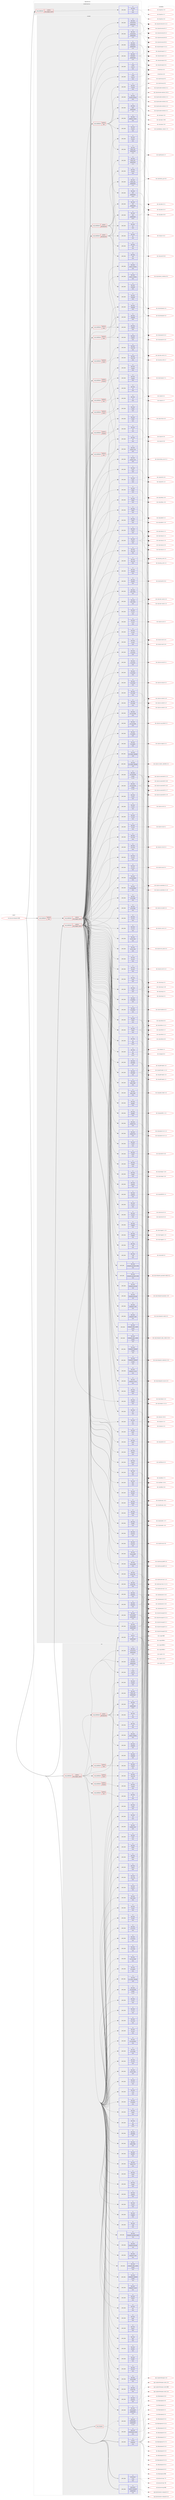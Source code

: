digraph prolog {

# *************
# Graph options
# *************

newrank=true;
concentrate=true;
compound=true;
graph [rankdir=LR,fontname=Helvetica,fontsize=10,ranksep=1.5];#, ranksep=2.5, nodesep=0.2];
edge  [arrowhead=vee];
node  [fontname=Helvetica,fontsize=10];

# **********
# The ebuild
# **********

subgraph cluster_leftcol {
color=gray;
rank=same;
label=<<i>ebuild</i>>;
id [label="net-analyzer/metasploit-9999", color=red, width=4, href="../net-analyzer/metasploit-9999.svg"];
}

# ****************
# The dependencies
# ****************

subgraph cluster_midcol {
color=gray;
label=<<i>dependencies</i>>;
subgraph cluster_compile {
fillcolor="#eeeeee";
style=filled;
label=<<i>compile</i>>;
subgraph cond197889 {
dependency813357 [label=<<TABLE BORDER="0" CELLBORDER="1" CELLSPACING="0" CELLPADDING="4"><TR><TD ROWSPAN="3" CELLPADDING="10">use_conditional</TD></TR><TR><TD>positive</TD></TR><TR><TD>ruby_targets_ruby24</TD></TR></TABLE>>, shape=none, color=red];
subgraph pack601275 {
dependency813358 [label=<<TABLE BORDER="0" CELLBORDER="1" CELLSPACING="0" CELLPADDING="4" WIDTH="220"><TR><TD ROWSPAN="6" CELLPADDING="30">pack_dep</TD></TR><TR><TD WIDTH="110">no</TD></TR><TR><TD>virtual</TD></TR><TR><TD>ruby-ssl</TD></TR><TR><TD>none</TD></TR><TR><TD></TD></TR></TABLE>>, shape=none, color=blue];
}
dependency813357:e -> dependency813358:w [weight=20,style="dashed",arrowhead="vee"];
subgraph pack601276 {
dependency813359 [label=<<TABLE BORDER="0" CELLBORDER="1" CELLSPACING="0" CELLPADDING="4" WIDTH="220"><TR><TD ROWSPAN="6" CELLPADDING="30">pack_dep</TD></TR><TR><TD WIDTH="110">no</TD></TR><TR><TD>dev-ruby</TD></TR><TR><TD>actionpack</TD></TR><TR><TD>greaterequal</TD></TR><TR><TD>4.2.6</TD></TR></TABLE>>, shape=none, color=blue];
}
dependency813357:e -> dependency813359:w [weight=20,style="dashed",arrowhead="vee"];
subgraph pack601277 {
dependency813360 [label=<<TABLE BORDER="0" CELLBORDER="1" CELLSPACING="0" CELLPADDING="4" WIDTH="220"><TR><TD ROWSPAN="6" CELLPADDING="30">pack_dep</TD></TR><TR><TD WIDTH="110">no</TD></TR><TR><TD>dev-ruby</TD></TR><TR><TD>activerecord</TD></TR><TR><TD>greaterequal</TD></TR><TR><TD>4.2.6</TD></TR></TABLE>>, shape=none, color=blue];
}
dependency813357:e -> dependency813360:w [weight=20,style="dashed",arrowhead="vee"];
subgraph pack601278 {
dependency813361 [label=<<TABLE BORDER="0" CELLBORDER="1" CELLSPACING="0" CELLPADDING="4" WIDTH="220"><TR><TD ROWSPAN="6" CELLPADDING="30">pack_dep</TD></TR><TR><TD WIDTH="110">no</TD></TR><TR><TD>dev-ruby</TD></TR><TR><TD>activesupport</TD></TR><TR><TD>greaterequal</TD></TR><TR><TD>4.2.6</TD></TR></TABLE>>, shape=none, color=blue];
}
dependency813357:e -> dependency813361:w [weight=20,style="dashed",arrowhead="vee"];
subgraph pack601279 {
dependency813362 [label=<<TABLE BORDER="0" CELLBORDER="1" CELLSPACING="0" CELLPADDING="4" WIDTH="220"><TR><TD ROWSPAN="6" CELLPADDING="30">pack_dep</TD></TR><TR><TD WIDTH="110">no</TD></TR><TR><TD>dev-ruby</TD></TR><TR><TD>backports</TD></TR><TR><TD>none</TD></TR><TR><TD></TD></TR></TABLE>>, shape=none, color=blue];
}
dependency813357:e -> dependency813362:w [weight=20,style="dashed",arrowhead="vee"];
subgraph pack601280 {
dependency813363 [label=<<TABLE BORDER="0" CELLBORDER="1" CELLSPACING="0" CELLPADDING="4" WIDTH="220"><TR><TD ROWSPAN="6" CELLPADDING="30">pack_dep</TD></TR><TR><TD WIDTH="110">no</TD></TR><TR><TD>dev-ruby</TD></TR><TR><TD>bcrypt-ruby</TD></TR><TR><TD>none</TD></TR><TR><TD></TD></TR></TABLE>>, shape=none, color=blue];
}
dependency813357:e -> dependency813363:w [weight=20,style="dashed",arrowhead="vee"];
subgraph pack601281 {
dependency813364 [label=<<TABLE BORDER="0" CELLBORDER="1" CELLSPACING="0" CELLPADDING="4" WIDTH="220"><TR><TD ROWSPAN="6" CELLPADDING="30">pack_dep</TD></TR><TR><TD WIDTH="110">no</TD></TR><TR><TD>dev-ruby</TD></TR><TR><TD>bcrypt_pbkdf</TD></TR><TR><TD>none</TD></TR><TR><TD></TD></TR></TABLE>>, shape=none, color=blue];
}
dependency813357:e -> dependency813364:w [weight=20,style="dashed",arrowhead="vee"];
subgraph pack601282 {
dependency813365 [label=<<TABLE BORDER="0" CELLBORDER="1" CELLSPACING="0" CELLPADDING="4" WIDTH="220"><TR><TD ROWSPAN="6" CELLPADDING="30">pack_dep</TD></TR><TR><TD WIDTH="110">no</TD></TR><TR><TD>dev-ruby</TD></TR><TR><TD>bit-struct</TD></TR><TR><TD>none</TD></TR><TR><TD></TD></TR></TABLE>>, shape=none, color=blue];
}
dependency813357:e -> dependency813365:w [weight=20,style="dashed",arrowhead="vee"];
subgraph pack601283 {
dependency813366 [label=<<TABLE BORDER="0" CELLBORDER="1" CELLSPACING="0" CELLPADDING="4" WIDTH="220"><TR><TD ROWSPAN="6" CELLPADDING="30">pack_dep</TD></TR><TR><TD WIDTH="110">no</TD></TR><TR><TD>dev-ruby</TD></TR><TR><TD>bundler</TD></TR><TR><TD>none</TD></TR><TR><TD></TD></TR></TABLE>>, shape=none, color=blue];
}
dependency813357:e -> dependency813366:w [weight=20,style="dashed",arrowhead="vee"];
subgraph pack601284 {
dependency813367 [label=<<TABLE BORDER="0" CELLBORDER="1" CELLSPACING="0" CELLPADDING="4" WIDTH="220"><TR><TD ROWSPAN="6" CELLPADDING="30">pack_dep</TD></TR><TR><TD WIDTH="110">no</TD></TR><TR><TD>dev-ruby</TD></TR><TR><TD>dnsruby</TD></TR><TR><TD>none</TD></TR><TR><TD></TD></TR></TABLE>>, shape=none, color=blue];
}
dependency813357:e -> dependency813367:w [weight=20,style="dashed",arrowhead="vee"];
subgraph pack601285 {
dependency813368 [label=<<TABLE BORDER="0" CELLBORDER="1" CELLSPACING="0" CELLPADDING="4" WIDTH="220"><TR><TD ROWSPAN="6" CELLPADDING="30">pack_dep</TD></TR><TR><TD WIDTH="110">no</TD></TR><TR><TD>dev-ruby</TD></TR><TR><TD>faker</TD></TR><TR><TD>none</TD></TR><TR><TD></TD></TR></TABLE>>, shape=none, color=blue];
}
dependency813357:e -> dependency813368:w [weight=20,style="dashed",arrowhead="vee"];
subgraph pack601286 {
dependency813369 [label=<<TABLE BORDER="0" CELLBORDER="1" CELLSPACING="0" CELLPADDING="4" WIDTH="220"><TR><TD ROWSPAN="6" CELLPADDING="30">pack_dep</TD></TR><TR><TD WIDTH="110">no</TD></TR><TR><TD>dev-ruby</TD></TR><TR><TD>filesize</TD></TR><TR><TD>none</TD></TR><TR><TD></TD></TR></TABLE>>, shape=none, color=blue];
}
dependency813357:e -> dependency813369:w [weight=20,style="dashed",arrowhead="vee"];
subgraph pack601287 {
dependency813370 [label=<<TABLE BORDER="0" CELLBORDER="1" CELLSPACING="0" CELLPADDING="4" WIDTH="220"><TR><TD ROWSPAN="6" CELLPADDING="30">pack_dep</TD></TR><TR><TD WIDTH="110">no</TD></TR><TR><TD>dev-ruby</TD></TR><TR><TD>jsobfu</TD></TR><TR><TD>none</TD></TR><TR><TD></TD></TR></TABLE>>, shape=none, color=blue];
}
dependency813357:e -> dependency813370:w [weight=20,style="dashed",arrowhead="vee"];
subgraph pack601288 {
dependency813371 [label=<<TABLE BORDER="0" CELLBORDER="1" CELLSPACING="0" CELLPADDING="4" WIDTH="220"><TR><TD ROWSPAN="6" CELLPADDING="30">pack_dep</TD></TR><TR><TD WIDTH="110">no</TD></TR><TR><TD>dev-ruby</TD></TR><TR><TD>json</TD></TR><TR><TD>none</TD></TR><TR><TD></TD></TR></TABLE>>, shape=none, color=blue];
}
dependency813357:e -> dependency813371:w [weight=20,style="dashed",arrowhead="vee"];
subgraph pack601289 {
dependency813372 [label=<<TABLE BORDER="0" CELLBORDER="1" CELLSPACING="0" CELLPADDING="4" WIDTH="220"><TR><TD ROWSPAN="6" CELLPADDING="30">pack_dep</TD></TR><TR><TD WIDTH="110">no</TD></TR><TR><TD>dev-ruby</TD></TR><TR><TD>metasm</TD></TR><TR><TD>none</TD></TR><TR><TD></TD></TR></TABLE>>, shape=none, color=blue];
}
dependency813357:e -> dependency813372:w [weight=20,style="dashed",arrowhead="vee"];
subgraph pack601290 {
dependency813373 [label=<<TABLE BORDER="0" CELLBORDER="1" CELLSPACING="0" CELLPADDING="4" WIDTH="220"><TR><TD ROWSPAN="6" CELLPADDING="30">pack_dep</TD></TR><TR><TD WIDTH="110">no</TD></TR><TR><TD>dev-ruby</TD></TR><TR><TD>metasploit-concern</TD></TR><TR><TD>none</TD></TR><TR><TD></TD></TR></TABLE>>, shape=none, color=blue];
}
dependency813357:e -> dependency813373:w [weight=20,style="dashed",arrowhead="vee"];
subgraph pack601291 {
dependency813374 [label=<<TABLE BORDER="0" CELLBORDER="1" CELLSPACING="0" CELLPADDING="4" WIDTH="220"><TR><TD ROWSPAN="6" CELLPADDING="30">pack_dep</TD></TR><TR><TD WIDTH="110">no</TD></TR><TR><TD>dev-ruby</TD></TR><TR><TD>metasploit-credential</TD></TR><TR><TD>smaller</TD></TR><TR><TD>3.0.0</TD></TR></TABLE>>, shape=none, color=blue];
}
dependency813357:e -> dependency813374:w [weight=20,style="dashed",arrowhead="vee"];
subgraph pack601292 {
dependency813375 [label=<<TABLE BORDER="0" CELLBORDER="1" CELLSPACING="0" CELLPADDING="4" WIDTH="220"><TR><TD ROWSPAN="6" CELLPADDING="30">pack_dep</TD></TR><TR><TD WIDTH="110">no</TD></TR><TR><TD>dev-ruby</TD></TR><TR><TD>metasploit_data_models</TD></TR><TR><TD>smaller</TD></TR><TR><TD>3.0.0</TD></TR></TABLE>>, shape=none, color=blue];
}
dependency813357:e -> dependency813375:w [weight=20,style="dashed",arrowhead="vee"];
subgraph pack601293 {
dependency813376 [label=<<TABLE BORDER="0" CELLBORDER="1" CELLSPACING="0" CELLPADDING="4" WIDTH="220"><TR><TD ROWSPAN="6" CELLPADDING="30">pack_dep</TD></TR><TR><TD WIDTH="110">no</TD></TR><TR><TD>dev-ruby</TD></TR><TR><TD>metasploit-model</TD></TR><TR><TD>none</TD></TR><TR><TD></TD></TR></TABLE>>, shape=none, color=blue];
}
dependency813357:e -> dependency813376:w [weight=20,style="dashed",arrowhead="vee"];
subgraph pack601294 {
dependency813377 [label=<<TABLE BORDER="0" CELLBORDER="1" CELLSPACING="0" CELLPADDING="4" WIDTH="220"><TR><TD ROWSPAN="6" CELLPADDING="30">pack_dep</TD></TR><TR><TD WIDTH="110">no</TD></TR><TR><TD>dev-ruby</TD></TR><TR><TD>metasploit-payloads</TD></TR><TR><TD>none</TD></TR><TR><TD></TD></TR></TABLE>>, shape=none, color=blue];
}
dependency813357:e -> dependency813377:w [weight=20,style="dashed",arrowhead="vee"];
subgraph pack601295 {
dependency813378 [label=<<TABLE BORDER="0" CELLBORDER="1" CELLSPACING="0" CELLPADDING="4" WIDTH="220"><TR><TD ROWSPAN="6" CELLPADDING="30">pack_dep</TD></TR><TR><TD WIDTH="110">no</TD></TR><TR><TD>dev-ruby</TD></TR><TR><TD>metasploit_payloads-mettle</TD></TR><TR><TD>none</TD></TR><TR><TD></TD></TR></TABLE>>, shape=none, color=blue];
}
dependency813357:e -> dependency813378:w [weight=20,style="dashed",arrowhead="vee"];
subgraph pack601296 {
dependency813379 [label=<<TABLE BORDER="0" CELLBORDER="1" CELLSPACING="0" CELLPADDING="4" WIDTH="220"><TR><TD ROWSPAN="6" CELLPADDING="30">pack_dep</TD></TR><TR><TD WIDTH="110">no</TD></TR><TR><TD>dev-ruby</TD></TR><TR><TD>mqtt</TD></TR><TR><TD>none</TD></TR><TR><TD></TD></TR></TABLE>>, shape=none, color=blue];
}
dependency813357:e -> dependency813379:w [weight=20,style="dashed",arrowhead="vee"];
subgraph pack601297 {
dependency813380 [label=<<TABLE BORDER="0" CELLBORDER="1" CELLSPACING="0" CELLPADDING="4" WIDTH="220"><TR><TD ROWSPAN="6" CELLPADDING="30">pack_dep</TD></TR><TR><TD WIDTH="110">no</TD></TR><TR><TD>dev-ruby</TD></TR><TR><TD>msgpack</TD></TR><TR><TD>none</TD></TR><TR><TD></TD></TR></TABLE>>, shape=none, color=blue];
}
dependency813357:e -> dependency813380:w [weight=20,style="dashed",arrowhead="vee"];
subgraph pack601298 {
dependency813381 [label=<<TABLE BORDER="0" CELLBORDER="1" CELLSPACING="0" CELLPADDING="4" WIDTH="220"><TR><TD ROWSPAN="6" CELLPADDING="30">pack_dep</TD></TR><TR><TD WIDTH="110">no</TD></TR><TR><TD>dev-ruby</TD></TR><TR><TD>net-ssh</TD></TR><TR><TD>none</TD></TR><TR><TD></TD></TR></TABLE>>, shape=none, color=blue];
}
dependency813357:e -> dependency813381:w [weight=20,style="dashed",arrowhead="vee"];
subgraph pack601299 {
dependency813382 [label=<<TABLE BORDER="0" CELLBORDER="1" CELLSPACING="0" CELLPADDING="4" WIDTH="220"><TR><TD ROWSPAN="6" CELLPADDING="30">pack_dep</TD></TR><TR><TD WIDTH="110">no</TD></TR><TR><TD>dev-ruby</TD></TR><TR><TD>ed25519</TD></TR><TR><TD>none</TD></TR><TR><TD></TD></TR></TABLE>>, shape=none, color=blue];
}
dependency813357:e -> dependency813382:w [weight=20,style="dashed",arrowhead="vee"];
subgraph pack601300 {
dependency813383 [label=<<TABLE BORDER="0" CELLBORDER="1" CELLSPACING="0" CELLPADDING="4" WIDTH="220"><TR><TD ROWSPAN="6" CELLPADDING="30">pack_dep</TD></TR><TR><TD WIDTH="110">no</TD></TR><TR><TD>dev-ruby</TD></TR><TR><TD>nokogiri</TD></TR><TR><TD>none</TD></TR><TR><TD></TD></TR></TABLE>>, shape=none, color=blue];
}
dependency813357:e -> dependency813383:w [weight=20,style="dashed",arrowhead="vee"];
subgraph pack601301 {
dependency813384 [label=<<TABLE BORDER="0" CELLBORDER="1" CELLSPACING="0" CELLPADDING="4" WIDTH="220"><TR><TD ROWSPAN="6" CELLPADDING="30">pack_dep</TD></TR><TR><TD WIDTH="110">no</TD></TR><TR><TD>dev-ruby</TD></TR><TR><TD>octokit</TD></TR><TR><TD>none</TD></TR><TR><TD></TD></TR></TABLE>>, shape=none, color=blue];
}
dependency813357:e -> dependency813384:w [weight=20,style="dashed",arrowhead="vee"];
subgraph pack601302 {
dependency813385 [label=<<TABLE BORDER="0" CELLBORDER="1" CELLSPACING="0" CELLPADDING="4" WIDTH="220"><TR><TD ROWSPAN="6" CELLPADDING="30">pack_dep</TD></TR><TR><TD WIDTH="110">no</TD></TR><TR><TD>dev-ruby</TD></TR><TR><TD>openssl-ccm</TD></TR><TR><TD>none</TD></TR><TR><TD></TD></TR></TABLE>>, shape=none, color=blue];
}
dependency813357:e -> dependency813385:w [weight=20,style="dashed",arrowhead="vee"];
subgraph pack601303 {
dependency813386 [label=<<TABLE BORDER="0" CELLBORDER="1" CELLSPACING="0" CELLPADDING="4" WIDTH="220"><TR><TD ROWSPAN="6" CELLPADDING="30">pack_dep</TD></TR><TR><TD WIDTH="110">no</TD></TR><TR><TD>dev-ruby</TD></TR><TR><TD>packetfu</TD></TR><TR><TD>none</TD></TR><TR><TD></TD></TR></TABLE>>, shape=none, color=blue];
}
dependency813357:e -> dependency813386:w [weight=20,style="dashed",arrowhead="vee"];
subgraph pack601304 {
dependency813387 [label=<<TABLE BORDER="0" CELLBORDER="1" CELLSPACING="0" CELLPADDING="4" WIDTH="220"><TR><TD ROWSPAN="6" CELLPADDING="30">pack_dep</TD></TR><TR><TD WIDTH="110">no</TD></TR><TR><TD>dev-ruby</TD></TR><TR><TD>patch_finder</TD></TR><TR><TD>none</TD></TR><TR><TD></TD></TR></TABLE>>, shape=none, color=blue];
}
dependency813357:e -> dependency813387:w [weight=20,style="dashed",arrowhead="vee"];
subgraph pack601305 {
dependency813388 [label=<<TABLE BORDER="0" CELLBORDER="1" CELLSPACING="0" CELLPADDING="4" WIDTH="220"><TR><TD ROWSPAN="6" CELLPADDING="30">pack_dep</TD></TR><TR><TD WIDTH="110">no</TD></TR><TR><TD>dev-ruby</TD></TR><TR><TD>pdf-reader</TD></TR><TR><TD>none</TD></TR><TR><TD></TD></TR></TABLE>>, shape=none, color=blue];
}
dependency813357:e -> dependency813388:w [weight=20,style="dashed",arrowhead="vee"];
subgraph pack601306 {
dependency813389 [label=<<TABLE BORDER="0" CELLBORDER="1" CELLSPACING="0" CELLPADDING="4" WIDTH="220"><TR><TD ROWSPAN="6" CELLPADDING="30">pack_dep</TD></TR><TR><TD WIDTH="110">no</TD></TR><TR><TD>dev-ruby</TD></TR><TR><TD>pg</TD></TR><TR><TD>tilde</TD></TR><TR><TD>0.21.0</TD></TR></TABLE>>, shape=none, color=blue];
}
dependency813357:e -> dependency813389:w [weight=20,style="dashed",arrowhead="vee"];
subgraph pack601307 {
dependency813390 [label=<<TABLE BORDER="0" CELLBORDER="1" CELLSPACING="0" CELLPADDING="4" WIDTH="220"><TR><TD ROWSPAN="6" CELLPADDING="30">pack_dep</TD></TR><TR><TD WIDTH="110">no</TD></TR><TR><TD>dev-ruby</TD></TR><TR><TD>railties</TD></TR><TR><TD>none</TD></TR><TR><TD></TD></TR></TABLE>>, shape=none, color=blue];
}
dependency813357:e -> dependency813390:w [weight=20,style="dashed",arrowhead="vee"];
subgraph pack601308 {
dependency813391 [label=<<TABLE BORDER="0" CELLBORDER="1" CELLSPACING="0" CELLPADDING="4" WIDTH="220"><TR><TD ROWSPAN="6" CELLPADDING="30">pack_dep</TD></TR><TR><TD WIDTH="110">no</TD></TR><TR><TD>dev-ruby</TD></TR><TR><TD>rb-readline</TD></TR><TR><TD>none</TD></TR><TR><TD></TD></TR></TABLE>>, shape=none, color=blue];
}
dependency813357:e -> dependency813391:w [weight=20,style="dashed",arrowhead="vee"];
subgraph pack601309 {
dependency813392 [label=<<TABLE BORDER="0" CELLBORDER="1" CELLSPACING="0" CELLPADDING="4" WIDTH="220"><TR><TD ROWSPAN="6" CELLPADDING="30">pack_dep</TD></TR><TR><TD WIDTH="110">no</TD></TR><TR><TD>dev-ruby</TD></TR><TR><TD>recog</TD></TR><TR><TD>none</TD></TR><TR><TD></TD></TR></TABLE>>, shape=none, color=blue];
}
dependency813357:e -> dependency813392:w [weight=20,style="dashed",arrowhead="vee"];
subgraph pack601310 {
dependency813393 [label=<<TABLE BORDER="0" CELLBORDER="1" CELLSPACING="0" CELLPADDING="4" WIDTH="220"><TR><TD ROWSPAN="6" CELLPADDING="30">pack_dep</TD></TR><TR><TD WIDTH="110">no</TD></TR><TR><TD>dev-ruby</TD></TR><TR><TD>redcarpet</TD></TR><TR><TD>none</TD></TR><TR><TD></TD></TR></TABLE>>, shape=none, color=blue];
}
dependency813357:e -> dependency813393:w [weight=20,style="dashed",arrowhead="vee"];
subgraph pack601311 {
dependency813394 [label=<<TABLE BORDER="0" CELLBORDER="1" CELLSPACING="0" CELLPADDING="4" WIDTH="220"><TR><TD ROWSPAN="6" CELLPADDING="30">pack_dep</TD></TR><TR><TD WIDTH="110">no</TD></TR><TR><TD>dev-ruby</TD></TR><TR><TD>rex-arch</TD></TR><TR><TD>none</TD></TR><TR><TD></TD></TR></TABLE>>, shape=none, color=blue];
}
dependency813357:e -> dependency813394:w [weight=20,style="dashed",arrowhead="vee"];
subgraph pack601312 {
dependency813395 [label=<<TABLE BORDER="0" CELLBORDER="1" CELLSPACING="0" CELLPADDING="4" WIDTH="220"><TR><TD ROWSPAN="6" CELLPADDING="30">pack_dep</TD></TR><TR><TD WIDTH="110">no</TD></TR><TR><TD>dev-ruby</TD></TR><TR><TD>rex-bin_tools</TD></TR><TR><TD>none</TD></TR><TR><TD></TD></TR></TABLE>>, shape=none, color=blue];
}
dependency813357:e -> dependency813395:w [weight=20,style="dashed",arrowhead="vee"];
subgraph pack601313 {
dependency813396 [label=<<TABLE BORDER="0" CELLBORDER="1" CELLSPACING="0" CELLPADDING="4" WIDTH="220"><TR><TD ROWSPAN="6" CELLPADDING="30">pack_dep</TD></TR><TR><TD WIDTH="110">no</TD></TR><TR><TD>dev-ruby</TD></TR><TR><TD>rex-core</TD></TR><TR><TD>none</TD></TR><TR><TD></TD></TR></TABLE>>, shape=none, color=blue];
}
dependency813357:e -> dependency813396:w [weight=20,style="dashed",arrowhead="vee"];
subgraph pack601314 {
dependency813397 [label=<<TABLE BORDER="0" CELLBORDER="1" CELLSPACING="0" CELLPADDING="4" WIDTH="220"><TR><TD ROWSPAN="6" CELLPADDING="30">pack_dep</TD></TR><TR><TD WIDTH="110">no</TD></TR><TR><TD>dev-ruby</TD></TR><TR><TD>rex-encoder</TD></TR><TR><TD>none</TD></TR><TR><TD></TD></TR></TABLE>>, shape=none, color=blue];
}
dependency813357:e -> dependency813397:w [weight=20,style="dashed",arrowhead="vee"];
subgraph pack601315 {
dependency813398 [label=<<TABLE BORDER="0" CELLBORDER="1" CELLSPACING="0" CELLPADDING="4" WIDTH="220"><TR><TD ROWSPAN="6" CELLPADDING="30">pack_dep</TD></TR><TR><TD WIDTH="110">no</TD></TR><TR><TD>dev-ruby</TD></TR><TR><TD>rex-exploitation</TD></TR><TR><TD>none</TD></TR><TR><TD></TD></TR></TABLE>>, shape=none, color=blue];
}
dependency813357:e -> dependency813398:w [weight=20,style="dashed",arrowhead="vee"];
subgraph pack601316 {
dependency813399 [label=<<TABLE BORDER="0" CELLBORDER="1" CELLSPACING="0" CELLPADDING="4" WIDTH="220"><TR><TD ROWSPAN="6" CELLPADDING="30">pack_dep</TD></TR><TR><TD WIDTH="110">no</TD></TR><TR><TD>dev-ruby</TD></TR><TR><TD>rex-java</TD></TR><TR><TD>none</TD></TR><TR><TD></TD></TR></TABLE>>, shape=none, color=blue];
}
dependency813357:e -> dependency813399:w [weight=20,style="dashed",arrowhead="vee"];
subgraph pack601317 {
dependency813400 [label=<<TABLE BORDER="0" CELLBORDER="1" CELLSPACING="0" CELLPADDING="4" WIDTH="220"><TR><TD ROWSPAN="6" CELLPADDING="30">pack_dep</TD></TR><TR><TD WIDTH="110">no</TD></TR><TR><TD>dev-ruby</TD></TR><TR><TD>rex-mime</TD></TR><TR><TD>none</TD></TR><TR><TD></TD></TR></TABLE>>, shape=none, color=blue];
}
dependency813357:e -> dependency813400:w [weight=20,style="dashed",arrowhead="vee"];
subgraph pack601318 {
dependency813401 [label=<<TABLE BORDER="0" CELLBORDER="1" CELLSPACING="0" CELLPADDING="4" WIDTH="220"><TR><TD ROWSPAN="6" CELLPADDING="30">pack_dep</TD></TR><TR><TD WIDTH="110">no</TD></TR><TR><TD>dev-ruby</TD></TR><TR><TD>rex-nop</TD></TR><TR><TD>none</TD></TR><TR><TD></TD></TR></TABLE>>, shape=none, color=blue];
}
dependency813357:e -> dependency813401:w [weight=20,style="dashed",arrowhead="vee"];
subgraph pack601319 {
dependency813402 [label=<<TABLE BORDER="0" CELLBORDER="1" CELLSPACING="0" CELLPADDING="4" WIDTH="220"><TR><TD ROWSPAN="6" CELLPADDING="30">pack_dep</TD></TR><TR><TD WIDTH="110">no</TD></TR><TR><TD>dev-ruby</TD></TR><TR><TD>rex-ole</TD></TR><TR><TD>none</TD></TR><TR><TD></TD></TR></TABLE>>, shape=none, color=blue];
}
dependency813357:e -> dependency813402:w [weight=20,style="dashed",arrowhead="vee"];
subgraph pack601320 {
dependency813403 [label=<<TABLE BORDER="0" CELLBORDER="1" CELLSPACING="0" CELLPADDING="4" WIDTH="220"><TR><TD ROWSPAN="6" CELLPADDING="30">pack_dep</TD></TR><TR><TD WIDTH="110">no</TD></TR><TR><TD>dev-ruby</TD></TR><TR><TD>rex-powershell</TD></TR><TR><TD>smaller</TD></TR><TR><TD>0.1.78</TD></TR></TABLE>>, shape=none, color=blue];
}
dependency813357:e -> dependency813403:w [weight=20,style="dashed",arrowhead="vee"];
subgraph pack601321 {
dependency813404 [label=<<TABLE BORDER="0" CELLBORDER="1" CELLSPACING="0" CELLPADDING="4" WIDTH="220"><TR><TD ROWSPAN="6" CELLPADDING="30">pack_dep</TD></TR><TR><TD WIDTH="110">no</TD></TR><TR><TD>dev-ruby</TD></TR><TR><TD>rex-random_identifier</TD></TR><TR><TD>none</TD></TR><TR><TD></TD></TR></TABLE>>, shape=none, color=blue];
}
dependency813357:e -> dependency813404:w [weight=20,style="dashed",arrowhead="vee"];
subgraph pack601322 {
dependency813405 [label=<<TABLE BORDER="0" CELLBORDER="1" CELLSPACING="0" CELLPADDING="4" WIDTH="220"><TR><TD ROWSPAN="6" CELLPADDING="30">pack_dep</TD></TR><TR><TD WIDTH="110">no</TD></TR><TR><TD>dev-ruby</TD></TR><TR><TD>rex-registry</TD></TR><TR><TD>none</TD></TR><TR><TD></TD></TR></TABLE>>, shape=none, color=blue];
}
dependency813357:e -> dependency813405:w [weight=20,style="dashed",arrowhead="vee"];
subgraph pack601323 {
dependency813406 [label=<<TABLE BORDER="0" CELLBORDER="1" CELLSPACING="0" CELLPADDING="4" WIDTH="220"><TR><TD ROWSPAN="6" CELLPADDING="30">pack_dep</TD></TR><TR><TD WIDTH="110">no</TD></TR><TR><TD>dev-ruby</TD></TR><TR><TD>rex-rop_builder</TD></TR><TR><TD>none</TD></TR><TR><TD></TD></TR></TABLE>>, shape=none, color=blue];
}
dependency813357:e -> dependency813406:w [weight=20,style="dashed",arrowhead="vee"];
subgraph pack601324 {
dependency813407 [label=<<TABLE BORDER="0" CELLBORDER="1" CELLSPACING="0" CELLPADDING="4" WIDTH="220"><TR><TD ROWSPAN="6" CELLPADDING="30">pack_dep</TD></TR><TR><TD WIDTH="110">no</TD></TR><TR><TD>dev-ruby</TD></TR><TR><TD>rex-socket</TD></TR><TR><TD>none</TD></TR><TR><TD></TD></TR></TABLE>>, shape=none, color=blue];
}
dependency813357:e -> dependency813407:w [weight=20,style="dashed",arrowhead="vee"];
subgraph pack601325 {
dependency813408 [label=<<TABLE BORDER="0" CELLBORDER="1" CELLSPACING="0" CELLPADDING="4" WIDTH="220"><TR><TD ROWSPAN="6" CELLPADDING="30">pack_dep</TD></TR><TR><TD WIDTH="110">no</TD></TR><TR><TD>dev-ruby</TD></TR><TR><TD>rex-sslscan</TD></TR><TR><TD>none</TD></TR><TR><TD></TD></TR></TABLE>>, shape=none, color=blue];
}
dependency813357:e -> dependency813408:w [weight=20,style="dashed",arrowhead="vee"];
subgraph pack601326 {
dependency813409 [label=<<TABLE BORDER="0" CELLBORDER="1" CELLSPACING="0" CELLPADDING="4" WIDTH="220"><TR><TD ROWSPAN="6" CELLPADDING="30">pack_dep</TD></TR><TR><TD WIDTH="110">no</TD></TR><TR><TD>dev-ruby</TD></TR><TR><TD>rex-struct2</TD></TR><TR><TD>none</TD></TR><TR><TD></TD></TR></TABLE>>, shape=none, color=blue];
}
dependency813357:e -> dependency813409:w [weight=20,style="dashed",arrowhead="vee"];
subgraph pack601327 {
dependency813410 [label=<<TABLE BORDER="0" CELLBORDER="1" CELLSPACING="0" CELLPADDING="4" WIDTH="220"><TR><TD ROWSPAN="6" CELLPADDING="30">pack_dep</TD></TR><TR><TD WIDTH="110">no</TD></TR><TR><TD>dev-ruby</TD></TR><TR><TD>rex-text</TD></TR><TR><TD>none</TD></TR><TR><TD></TD></TR></TABLE>>, shape=none, color=blue];
}
dependency813357:e -> dependency813410:w [weight=20,style="dashed",arrowhead="vee"];
subgraph pack601328 {
dependency813411 [label=<<TABLE BORDER="0" CELLBORDER="1" CELLSPACING="0" CELLPADDING="4" WIDTH="220"><TR><TD ROWSPAN="6" CELLPADDING="30">pack_dep</TD></TR><TR><TD WIDTH="110">no</TD></TR><TR><TD>dev-ruby</TD></TR><TR><TD>rex-zip</TD></TR><TR><TD>none</TD></TR><TR><TD></TD></TR></TABLE>>, shape=none, color=blue];
}
dependency813357:e -> dependency813411:w [weight=20,style="dashed",arrowhead="vee"];
subgraph pack601329 {
dependency813412 [label=<<TABLE BORDER="0" CELLBORDER="1" CELLSPACING="0" CELLPADDING="4" WIDTH="220"><TR><TD ROWSPAN="6" CELLPADDING="30">pack_dep</TD></TR><TR><TD WIDTH="110">no</TD></TR><TR><TD>dev-ruby</TD></TR><TR><TD>ruby-macho</TD></TR><TR><TD>none</TD></TR><TR><TD></TD></TR></TABLE>>, shape=none, color=blue];
}
dependency813357:e -> dependency813412:w [weight=20,style="dashed",arrowhead="vee"];
subgraph pack601330 {
dependency813413 [label=<<TABLE BORDER="0" CELLBORDER="1" CELLSPACING="0" CELLPADDING="4" WIDTH="220"><TR><TD ROWSPAN="6" CELLPADDING="30">pack_dep</TD></TR><TR><TD WIDTH="110">no</TD></TR><TR><TD>dev-ruby</TD></TR><TR><TD>rubyntlm</TD></TR><TR><TD>none</TD></TR><TR><TD></TD></TR></TABLE>>, shape=none, color=blue];
}
dependency813357:e -> dependency813413:w [weight=20,style="dashed",arrowhead="vee"];
subgraph pack601331 {
dependency813414 [label=<<TABLE BORDER="0" CELLBORDER="1" CELLSPACING="0" CELLPADDING="4" WIDTH="220"><TR><TD ROWSPAN="6" CELLPADDING="30">pack_dep</TD></TR><TR><TD WIDTH="110">no</TD></TR><TR><TD>dev-ruby</TD></TR><TR><TD>ruby_smb</TD></TR><TR><TD>none</TD></TR><TR><TD></TD></TR></TABLE>>, shape=none, color=blue];
}
dependency813357:e -> dependency813414:w [weight=20,style="dashed",arrowhead="vee"];
subgraph pack601332 {
dependency813415 [label=<<TABLE BORDER="0" CELLBORDER="1" CELLSPACING="0" CELLPADDING="4" WIDTH="220"><TR><TD ROWSPAN="6" CELLPADDING="30">pack_dep</TD></TR><TR><TD WIDTH="110">no</TD></TR><TR><TD>dev-ruby</TD></TR><TR><TD>rubyzip</TD></TR><TR><TD>none</TD></TR><TR><TD></TD></TR></TABLE>>, shape=none, color=blue];
}
dependency813357:e -> dependency813415:w [weight=20,style="dashed",arrowhead="vee"];
subgraph pack601333 {
dependency813416 [label=<<TABLE BORDER="0" CELLBORDER="1" CELLSPACING="0" CELLPADDING="4" WIDTH="220"><TR><TD ROWSPAN="6" CELLPADDING="30">pack_dep</TD></TR><TR><TD WIDTH="110">no</TD></TR><TR><TD>dev-ruby</TD></TR><TR><TD>sqlite3</TD></TR><TR><TD>none</TD></TR><TR><TD></TD></TR></TABLE>>, shape=none, color=blue];
}
dependency813357:e -> dependency813416:w [weight=20,style="dashed",arrowhead="vee"];
subgraph pack601334 {
dependency813417 [label=<<TABLE BORDER="0" CELLBORDER="1" CELLSPACING="0" CELLPADDING="4" WIDTH="220"><TR><TD ROWSPAN="6" CELLPADDING="30">pack_dep</TD></TR><TR><TD WIDTH="110">no</TD></TR><TR><TD>dev-ruby</TD></TR><TR><TD>sshkey</TD></TR><TR><TD>none</TD></TR><TR><TD></TD></TR></TABLE>>, shape=none, color=blue];
}
dependency813357:e -> dependency813417:w [weight=20,style="dashed",arrowhead="vee"];
subgraph pack601335 {
dependency813418 [label=<<TABLE BORDER="0" CELLBORDER="1" CELLSPACING="0" CELLPADDING="4" WIDTH="220"><TR><TD ROWSPAN="6" CELLPADDING="30">pack_dep</TD></TR><TR><TD WIDTH="110">no</TD></TR><TR><TD>dev-ruby</TD></TR><TR><TD>tzinfo</TD></TR><TR><TD>none</TD></TR><TR><TD></TD></TR></TABLE>>, shape=none, color=blue];
}
dependency813357:e -> dependency813418:w [weight=20,style="dashed",arrowhead="vee"];
subgraph pack601336 {
dependency813419 [label=<<TABLE BORDER="0" CELLBORDER="1" CELLSPACING="0" CELLPADDING="4" WIDTH="220"><TR><TD ROWSPAN="6" CELLPADDING="30">pack_dep</TD></TR><TR><TD WIDTH="110">no</TD></TR><TR><TD>dev-ruby</TD></TR><TR><TD>windows_error</TD></TR><TR><TD>none</TD></TR><TR><TD></TD></TR></TABLE>>, shape=none, color=blue];
}
dependency813357:e -> dependency813419:w [weight=20,style="dashed",arrowhead="vee"];
subgraph pack601337 {
dependency813420 [label=<<TABLE BORDER="0" CELLBORDER="1" CELLSPACING="0" CELLPADDING="4" WIDTH="220"><TR><TD ROWSPAN="6" CELLPADDING="30">pack_dep</TD></TR><TR><TD WIDTH="110">no</TD></TR><TR><TD>dev-ruby</TD></TR><TR><TD>xdr</TD></TR><TR><TD>none</TD></TR><TR><TD></TD></TR></TABLE>>, shape=none, color=blue];
}
dependency813357:e -> dependency813420:w [weight=20,style="dashed",arrowhead="vee"];
subgraph pack601338 {
dependency813421 [label=<<TABLE BORDER="0" CELLBORDER="1" CELLSPACING="0" CELLPADDING="4" WIDTH="220"><TR><TD ROWSPAN="6" CELLPADDING="30">pack_dep</TD></TR><TR><TD WIDTH="110">no</TD></TR><TR><TD>dev-ruby</TD></TR><TR><TD>xmlrpc</TD></TR><TR><TD>none</TD></TR><TR><TD></TD></TR></TABLE>>, shape=none, color=blue];
}
dependency813357:e -> dependency813421:w [weight=20,style="dashed",arrowhead="vee"];
subgraph cond197890 {
dependency813422 [label=<<TABLE BORDER="0" CELLBORDER="1" CELLSPACING="0" CELLPADDING="4"><TR><TD ROWSPAN="3" CELLPADDING="10">use_conditional</TD></TR><TR><TD>positive</TD></TR><TR><TD>java</TD></TR></TABLE>>, shape=none, color=red];
subgraph pack601339 {
dependency813423 [label=<<TABLE BORDER="0" CELLBORDER="1" CELLSPACING="0" CELLPADDING="4" WIDTH="220"><TR><TD ROWSPAN="6" CELLPADDING="30">pack_dep</TD></TR><TR><TD WIDTH="110">no</TD></TR><TR><TD>dev-ruby</TD></TR><TR><TD>rjb</TD></TR><TR><TD>none</TD></TR><TR><TD></TD></TR></TABLE>>, shape=none, color=blue];
}
dependency813422:e -> dependency813423:w [weight=20,style="dashed",arrowhead="vee"];
}
dependency813357:e -> dependency813422:w [weight=20,style="dashed",arrowhead="vee"];
subgraph cond197891 {
dependency813424 [label=<<TABLE BORDER="0" CELLBORDER="1" CELLSPACING="0" CELLPADDING="4"><TR><TD ROWSPAN="3" CELLPADDING="10">use_conditional</TD></TR><TR><TD>positive</TD></TR><TR><TD>nexpose</TD></TR></TABLE>>, shape=none, color=red];
subgraph pack601340 {
dependency813425 [label=<<TABLE BORDER="0" CELLBORDER="1" CELLSPACING="0" CELLPADDING="4" WIDTH="220"><TR><TD ROWSPAN="6" CELLPADDING="30">pack_dep</TD></TR><TR><TD WIDTH="110">no</TD></TR><TR><TD>dev-ruby</TD></TR><TR><TD>nexpose</TD></TR><TR><TD>none</TD></TR><TR><TD></TD></TR></TABLE>>, shape=none, color=blue];
}
dependency813424:e -> dependency813425:w [weight=20,style="dashed",arrowhead="vee"];
}
dependency813357:e -> dependency813424:w [weight=20,style="dashed",arrowhead="vee"];
subgraph cond197892 {
dependency813426 [label=<<TABLE BORDER="0" CELLBORDER="1" CELLSPACING="0" CELLPADDING="4"><TR><TD ROWSPAN="3" CELLPADDING="10">use_conditional</TD></TR><TR><TD>positive</TD></TR><TR><TD>oracle</TD></TR></TABLE>>, shape=none, color=red];
subgraph pack601341 {
dependency813427 [label=<<TABLE BORDER="0" CELLBORDER="1" CELLSPACING="0" CELLPADDING="4" WIDTH="220"><TR><TD ROWSPAN="6" CELLPADDING="30">pack_dep</TD></TR><TR><TD WIDTH="110">no</TD></TR><TR><TD>dev-ruby</TD></TR><TR><TD>ruby-oci8</TD></TR><TR><TD>none</TD></TR><TR><TD></TD></TR></TABLE>>, shape=none, color=blue];
}
dependency813426:e -> dependency813427:w [weight=20,style="dashed",arrowhead="vee"];
}
dependency813357:e -> dependency813426:w [weight=20,style="dashed",arrowhead="vee"];
subgraph cond197893 {
dependency813428 [label=<<TABLE BORDER="0" CELLBORDER="1" CELLSPACING="0" CELLPADDING="4"><TR><TD ROWSPAN="3" CELLPADDING="10">use_conditional</TD></TR><TR><TD>positive</TD></TR><TR><TD>pcap</TD></TR></TABLE>>, shape=none, color=red];
subgraph pack601342 {
dependency813429 [label=<<TABLE BORDER="0" CELLBORDER="1" CELLSPACING="0" CELLPADDING="4" WIDTH="220"><TR><TD ROWSPAN="6" CELLPADDING="30">pack_dep</TD></TR><TR><TD WIDTH="110">no</TD></TR><TR><TD>dev-ruby</TD></TR><TR><TD>pcaprub</TD></TR><TR><TD>none</TD></TR><TR><TD></TD></TR></TABLE>>, shape=none, color=blue];
}
dependency813428:e -> dependency813429:w [weight=20,style="dashed",arrowhead="vee"];
subgraph pack601343 {
dependency813430 [label=<<TABLE BORDER="0" CELLBORDER="1" CELLSPACING="0" CELLPADDING="4" WIDTH="220"><TR><TD ROWSPAN="6" CELLPADDING="30">pack_dep</TD></TR><TR><TD WIDTH="110">no</TD></TR><TR><TD>dev-ruby</TD></TR><TR><TD>network_interface</TD></TR><TR><TD>none</TD></TR><TR><TD></TD></TR></TABLE>>, shape=none, color=blue];
}
dependency813428:e -> dependency813430:w [weight=20,style="dashed",arrowhead="vee"];
}
dependency813357:e -> dependency813428:w [weight=20,style="dashed",arrowhead="vee"];
subgraph cond197894 {
dependency813431 [label=<<TABLE BORDER="0" CELLBORDER="1" CELLSPACING="0" CELLPADDING="4"><TR><TD ROWSPAN="3" CELLPADDING="10">use_conditional</TD></TR><TR><TD>positive</TD></TR><TR><TD>development</TD></TR></TABLE>>, shape=none, color=red];
subgraph pack601344 {
dependency813432 [label=<<TABLE BORDER="0" CELLBORDER="1" CELLSPACING="0" CELLPADDING="4" WIDTH="220"><TR><TD ROWSPAN="6" CELLPADDING="30">pack_dep</TD></TR><TR><TD WIDTH="110">no</TD></TR><TR><TD>dev-ruby</TD></TR><TR><TD>fivemat</TD></TR><TR><TD>none</TD></TR><TR><TD></TD></TR></TABLE>>, shape=none, color=blue];
}
dependency813431:e -> dependency813432:w [weight=20,style="dashed",arrowhead="vee"];
subgraph pack601345 {
dependency813433 [label=<<TABLE BORDER="0" CELLBORDER="1" CELLSPACING="0" CELLPADDING="4" WIDTH="220"><TR><TD ROWSPAN="6" CELLPADDING="30">pack_dep</TD></TR><TR><TD WIDTH="110">no</TD></TR><TR><TD>dev-ruby</TD></TR><TR><TD>pry</TD></TR><TR><TD>none</TD></TR><TR><TD></TD></TR></TABLE>>, shape=none, color=blue];
}
dependency813431:e -> dependency813433:w [weight=20,style="dashed",arrowhead="vee"];
subgraph pack601346 {
dependency813434 [label=<<TABLE BORDER="0" CELLBORDER="1" CELLSPACING="0" CELLPADDING="4" WIDTH="220"><TR><TD ROWSPAN="6" CELLPADDING="30">pack_dep</TD></TR><TR><TD WIDTH="110">no</TD></TR><TR><TD>dev-ruby</TD></TR><TR><TD>redcarpet</TD></TR><TR><TD>none</TD></TR><TR><TD></TD></TR></TABLE>>, shape=none, color=blue];
}
dependency813431:e -> dependency813434:w [weight=20,style="dashed",arrowhead="vee"];
subgraph pack601347 {
dependency813435 [label=<<TABLE BORDER="0" CELLBORDER="1" CELLSPACING="0" CELLPADDING="4" WIDTH="220"><TR><TD ROWSPAN="6" CELLPADDING="30">pack_dep</TD></TR><TR><TD WIDTH="110">no</TD></TR><TR><TD>dev-ruby</TD></TR><TR><TD>yard</TD></TR><TR><TD>none</TD></TR><TR><TD></TD></TR></TABLE>>, shape=none, color=blue];
}
dependency813431:e -> dependency813435:w [weight=20,style="dashed",arrowhead="vee"];
subgraph pack601348 {
dependency813436 [label=<<TABLE BORDER="0" CELLBORDER="1" CELLSPACING="0" CELLPADDING="4" WIDTH="220"><TR><TD ROWSPAN="6" CELLPADDING="30">pack_dep</TD></TR><TR><TD WIDTH="110">no</TD></TR><TR><TD>dev-ruby</TD></TR><TR><TD>rake</TD></TR><TR><TD>greaterequal</TD></TR><TR><TD>10.0.0</TD></TR></TABLE>>, shape=none, color=blue];
}
dependency813431:e -> dependency813436:w [weight=20,style="dashed",arrowhead="vee"];
subgraph pack601349 {
dependency813437 [label=<<TABLE BORDER="0" CELLBORDER="1" CELLSPACING="0" CELLPADDING="4" WIDTH="220"><TR><TD ROWSPAN="6" CELLPADDING="30">pack_dep</TD></TR><TR><TD WIDTH="110">no</TD></TR><TR><TD>dev-ruby</TD></TR><TR><TD>factory_girl</TD></TR><TR><TD>greaterequal</TD></TR><TR><TD>4.1.0</TD></TR></TABLE>>, shape=none, color=blue];
}
dependency813431:e -> dependency813437:w [weight=20,style="dashed",arrowhead="vee"];
}
dependency813357:e -> dependency813431:w [weight=20,style="dashed",arrowhead="vee"];
subgraph cond197895 {
dependency813438 [label=<<TABLE BORDER="0" CELLBORDER="1" CELLSPACING="0" CELLPADDING="4"><TR><TD ROWSPAN="3" CELLPADDING="10">use_conditional</TD></TR><TR><TD>positive</TD></TR><TR><TD>test</TD></TR></TABLE>>, shape=none, color=red];
subgraph pack601350 {
dependency813439 [label=<<TABLE BORDER="0" CELLBORDER="1" CELLSPACING="0" CELLPADDING="4" WIDTH="220"><TR><TD ROWSPAN="6" CELLPADDING="30">pack_dep</TD></TR><TR><TD WIDTH="110">no</TD></TR><TR><TD>dev-ruby</TD></TR><TR><TD>factory_girl</TD></TR><TR><TD>greaterequal</TD></TR><TR><TD>4.1.0</TD></TR></TABLE>>, shape=none, color=blue];
}
dependency813438:e -> dependency813439:w [weight=20,style="dashed",arrowhead="vee"];
subgraph pack601351 {
dependency813440 [label=<<TABLE BORDER="0" CELLBORDER="1" CELLSPACING="0" CELLPADDING="4" WIDTH="220"><TR><TD ROWSPAN="6" CELLPADDING="30">pack_dep</TD></TR><TR><TD WIDTH="110">no</TD></TR><TR><TD>dev-ruby</TD></TR><TR><TD>fivemat</TD></TR><TR><TD>none</TD></TR><TR><TD></TD></TR></TABLE>>, shape=none, color=blue];
}
dependency813438:e -> dependency813440:w [weight=20,style="dashed",arrowhead="vee"];
subgraph pack601352 {
dependency813441 [label=<<TABLE BORDER="0" CELLBORDER="1" CELLSPACING="0" CELLPADDING="4" WIDTH="220"><TR><TD ROWSPAN="6" CELLPADDING="30">pack_dep</TD></TR><TR><TD WIDTH="110">no</TD></TR><TR><TD>dev-ruby</TD></TR><TR><TD>database_cleaner</TD></TR><TR><TD>none</TD></TR><TR><TD></TD></TR></TABLE>>, shape=none, color=blue];
}
dependency813438:e -> dependency813441:w [weight=20,style="dashed",arrowhead="vee"];
subgraph pack601353 {
dependency813442 [label=<<TABLE BORDER="0" CELLBORDER="1" CELLSPACING="0" CELLPADDING="4" WIDTH="220"><TR><TD ROWSPAN="6" CELLPADDING="30">pack_dep</TD></TR><TR><TD WIDTH="110">no</TD></TR><TR><TD>dev-ruby</TD></TR><TR><TD>rspec</TD></TR><TR><TD>greaterequal</TD></TR><TR><TD>2.12</TD></TR></TABLE>>, shape=none, color=blue];
}
dependency813438:e -> dependency813442:w [weight=20,style="dashed",arrowhead="vee"];
subgraph pack601354 {
dependency813443 [label=<<TABLE BORDER="0" CELLBORDER="1" CELLSPACING="0" CELLPADDING="4" WIDTH="220"><TR><TD ROWSPAN="6" CELLPADDING="30">pack_dep</TD></TR><TR><TD WIDTH="110">no</TD></TR><TR><TD>dev-ruby</TD></TR><TR><TD>shoulda-matchers</TD></TR><TR><TD>none</TD></TR><TR><TD></TD></TR></TABLE>>, shape=none, color=blue];
}
dependency813438:e -> dependency813443:w [weight=20,style="dashed",arrowhead="vee"];
subgraph pack601355 {
dependency813444 [label=<<TABLE BORDER="0" CELLBORDER="1" CELLSPACING="0" CELLPADDING="4" WIDTH="220"><TR><TD ROWSPAN="6" CELLPADDING="30">pack_dep</TD></TR><TR><TD WIDTH="110">no</TD></TR><TR><TD>dev-ruby</TD></TR><TR><TD>timecop</TD></TR><TR><TD>none</TD></TR><TR><TD></TD></TR></TABLE>>, shape=none, color=blue];
}
dependency813438:e -> dependency813444:w [weight=20,style="dashed",arrowhead="vee"];
subgraph pack601356 {
dependency813445 [label=<<TABLE BORDER="0" CELLBORDER="1" CELLSPACING="0" CELLPADDING="4" WIDTH="220"><TR><TD ROWSPAN="6" CELLPADDING="30">pack_dep</TD></TR><TR><TD WIDTH="110">no</TD></TR><TR><TD>dev-ruby</TD></TR><TR><TD>rake</TD></TR><TR><TD>greaterequal</TD></TR><TR><TD>10.0.0</TD></TR></TABLE>>, shape=none, color=blue];
}
dependency813438:e -> dependency813445:w [weight=20,style="dashed",arrowhead="vee"];
}
dependency813357:e -> dependency813438:w [weight=20,style="dashed",arrowhead="vee"];
}
id:e -> dependency813357:w [weight=20,style="solid",arrowhead="vee"];
subgraph cond197896 {
dependency813446 [label=<<TABLE BORDER="0" CELLBORDER="1" CELLSPACING="0" CELLPADDING="4"><TR><TD ROWSPAN="3" CELLPADDING="10">use_conditional</TD></TR><TR><TD>positive</TD></TR><TR><TD>test</TD></TR></TABLE>>, shape=none, color=red];
subgraph cond197897 {
dependency813447 [label=<<TABLE BORDER="0" CELLBORDER="1" CELLSPACING="0" CELLPADDING="4"><TR><TD ROWSPAN="3" CELLPADDING="10">use_conditional</TD></TR><TR><TD>positive</TD></TR><TR><TD>ruby_targets_ruby24</TD></TR></TABLE>>, shape=none, color=red];
subgraph pack601357 {
dependency813448 [label=<<TABLE BORDER="0" CELLBORDER="1" CELLSPACING="0" CELLPADDING="4" WIDTH="220"><TR><TD ROWSPAN="6" CELLPADDING="30">pack_dep</TD></TR><TR><TD WIDTH="110">no</TD></TR><TR><TD>virtual</TD></TR><TR><TD>ruby-ssl</TD></TR><TR><TD>none</TD></TR><TR><TD></TD></TR></TABLE>>, shape=none, color=blue];
}
dependency813447:e -> dependency813448:w [weight=20,style="dashed",arrowhead="vee"];
subgraph pack601358 {
dependency813449 [label=<<TABLE BORDER="0" CELLBORDER="1" CELLSPACING="0" CELLPADDING="4" WIDTH="220"><TR><TD ROWSPAN="6" CELLPADDING="30">pack_dep</TD></TR><TR><TD WIDTH="110">no</TD></TR><TR><TD>dev-ruby</TD></TR><TR><TD>actionpack</TD></TR><TR><TD>greaterequal</TD></TR><TR><TD>4.2.6</TD></TR></TABLE>>, shape=none, color=blue];
}
dependency813447:e -> dependency813449:w [weight=20,style="dashed",arrowhead="vee"];
subgraph pack601359 {
dependency813450 [label=<<TABLE BORDER="0" CELLBORDER="1" CELLSPACING="0" CELLPADDING="4" WIDTH="220"><TR><TD ROWSPAN="6" CELLPADDING="30">pack_dep</TD></TR><TR><TD WIDTH="110">no</TD></TR><TR><TD>dev-ruby</TD></TR><TR><TD>activerecord</TD></TR><TR><TD>greaterequal</TD></TR><TR><TD>4.2.6</TD></TR></TABLE>>, shape=none, color=blue];
}
dependency813447:e -> dependency813450:w [weight=20,style="dashed",arrowhead="vee"];
subgraph pack601360 {
dependency813451 [label=<<TABLE BORDER="0" CELLBORDER="1" CELLSPACING="0" CELLPADDING="4" WIDTH="220"><TR><TD ROWSPAN="6" CELLPADDING="30">pack_dep</TD></TR><TR><TD WIDTH="110">no</TD></TR><TR><TD>dev-ruby</TD></TR><TR><TD>activesupport</TD></TR><TR><TD>greaterequal</TD></TR><TR><TD>4.2.6</TD></TR></TABLE>>, shape=none, color=blue];
}
dependency813447:e -> dependency813451:w [weight=20,style="dashed",arrowhead="vee"];
subgraph pack601361 {
dependency813452 [label=<<TABLE BORDER="0" CELLBORDER="1" CELLSPACING="0" CELLPADDING="4" WIDTH="220"><TR><TD ROWSPAN="6" CELLPADDING="30">pack_dep</TD></TR><TR><TD WIDTH="110">no</TD></TR><TR><TD>dev-ruby</TD></TR><TR><TD>backports</TD></TR><TR><TD>none</TD></TR><TR><TD></TD></TR></TABLE>>, shape=none, color=blue];
}
dependency813447:e -> dependency813452:w [weight=20,style="dashed",arrowhead="vee"];
subgraph pack601362 {
dependency813453 [label=<<TABLE BORDER="0" CELLBORDER="1" CELLSPACING="0" CELLPADDING="4" WIDTH="220"><TR><TD ROWSPAN="6" CELLPADDING="30">pack_dep</TD></TR><TR><TD WIDTH="110">no</TD></TR><TR><TD>dev-ruby</TD></TR><TR><TD>bcrypt-ruby</TD></TR><TR><TD>none</TD></TR><TR><TD></TD></TR></TABLE>>, shape=none, color=blue];
}
dependency813447:e -> dependency813453:w [weight=20,style="dashed",arrowhead="vee"];
subgraph pack601363 {
dependency813454 [label=<<TABLE BORDER="0" CELLBORDER="1" CELLSPACING="0" CELLPADDING="4" WIDTH="220"><TR><TD ROWSPAN="6" CELLPADDING="30">pack_dep</TD></TR><TR><TD WIDTH="110">no</TD></TR><TR><TD>dev-ruby</TD></TR><TR><TD>bcrypt_pbkdf</TD></TR><TR><TD>none</TD></TR><TR><TD></TD></TR></TABLE>>, shape=none, color=blue];
}
dependency813447:e -> dependency813454:w [weight=20,style="dashed",arrowhead="vee"];
subgraph pack601364 {
dependency813455 [label=<<TABLE BORDER="0" CELLBORDER="1" CELLSPACING="0" CELLPADDING="4" WIDTH="220"><TR><TD ROWSPAN="6" CELLPADDING="30">pack_dep</TD></TR><TR><TD WIDTH="110">no</TD></TR><TR><TD>dev-ruby</TD></TR><TR><TD>bit-struct</TD></TR><TR><TD>none</TD></TR><TR><TD></TD></TR></TABLE>>, shape=none, color=blue];
}
dependency813447:e -> dependency813455:w [weight=20,style="dashed",arrowhead="vee"];
subgraph pack601365 {
dependency813456 [label=<<TABLE BORDER="0" CELLBORDER="1" CELLSPACING="0" CELLPADDING="4" WIDTH="220"><TR><TD ROWSPAN="6" CELLPADDING="30">pack_dep</TD></TR><TR><TD WIDTH="110">no</TD></TR><TR><TD>dev-ruby</TD></TR><TR><TD>bundler</TD></TR><TR><TD>none</TD></TR><TR><TD></TD></TR></TABLE>>, shape=none, color=blue];
}
dependency813447:e -> dependency813456:w [weight=20,style="dashed",arrowhead="vee"];
subgraph pack601366 {
dependency813457 [label=<<TABLE BORDER="0" CELLBORDER="1" CELLSPACING="0" CELLPADDING="4" WIDTH="220"><TR><TD ROWSPAN="6" CELLPADDING="30">pack_dep</TD></TR><TR><TD WIDTH="110">no</TD></TR><TR><TD>dev-ruby</TD></TR><TR><TD>dnsruby</TD></TR><TR><TD>none</TD></TR><TR><TD></TD></TR></TABLE>>, shape=none, color=blue];
}
dependency813447:e -> dependency813457:w [weight=20,style="dashed",arrowhead="vee"];
subgraph pack601367 {
dependency813458 [label=<<TABLE BORDER="0" CELLBORDER="1" CELLSPACING="0" CELLPADDING="4" WIDTH="220"><TR><TD ROWSPAN="6" CELLPADDING="30">pack_dep</TD></TR><TR><TD WIDTH="110">no</TD></TR><TR><TD>dev-ruby</TD></TR><TR><TD>faker</TD></TR><TR><TD>none</TD></TR><TR><TD></TD></TR></TABLE>>, shape=none, color=blue];
}
dependency813447:e -> dependency813458:w [weight=20,style="dashed",arrowhead="vee"];
subgraph pack601368 {
dependency813459 [label=<<TABLE BORDER="0" CELLBORDER="1" CELLSPACING="0" CELLPADDING="4" WIDTH="220"><TR><TD ROWSPAN="6" CELLPADDING="30">pack_dep</TD></TR><TR><TD WIDTH="110">no</TD></TR><TR><TD>dev-ruby</TD></TR><TR><TD>filesize</TD></TR><TR><TD>none</TD></TR><TR><TD></TD></TR></TABLE>>, shape=none, color=blue];
}
dependency813447:e -> dependency813459:w [weight=20,style="dashed",arrowhead="vee"];
subgraph pack601369 {
dependency813460 [label=<<TABLE BORDER="0" CELLBORDER="1" CELLSPACING="0" CELLPADDING="4" WIDTH="220"><TR><TD ROWSPAN="6" CELLPADDING="30">pack_dep</TD></TR><TR><TD WIDTH="110">no</TD></TR><TR><TD>dev-ruby</TD></TR><TR><TD>jsobfu</TD></TR><TR><TD>none</TD></TR><TR><TD></TD></TR></TABLE>>, shape=none, color=blue];
}
dependency813447:e -> dependency813460:w [weight=20,style="dashed",arrowhead="vee"];
subgraph pack601370 {
dependency813461 [label=<<TABLE BORDER="0" CELLBORDER="1" CELLSPACING="0" CELLPADDING="4" WIDTH="220"><TR><TD ROWSPAN="6" CELLPADDING="30">pack_dep</TD></TR><TR><TD WIDTH="110">no</TD></TR><TR><TD>dev-ruby</TD></TR><TR><TD>json</TD></TR><TR><TD>none</TD></TR><TR><TD></TD></TR></TABLE>>, shape=none, color=blue];
}
dependency813447:e -> dependency813461:w [weight=20,style="dashed",arrowhead="vee"];
subgraph pack601371 {
dependency813462 [label=<<TABLE BORDER="0" CELLBORDER="1" CELLSPACING="0" CELLPADDING="4" WIDTH="220"><TR><TD ROWSPAN="6" CELLPADDING="30">pack_dep</TD></TR><TR><TD WIDTH="110">no</TD></TR><TR><TD>dev-ruby</TD></TR><TR><TD>metasm</TD></TR><TR><TD>none</TD></TR><TR><TD></TD></TR></TABLE>>, shape=none, color=blue];
}
dependency813447:e -> dependency813462:w [weight=20,style="dashed",arrowhead="vee"];
subgraph pack601372 {
dependency813463 [label=<<TABLE BORDER="0" CELLBORDER="1" CELLSPACING="0" CELLPADDING="4" WIDTH="220"><TR><TD ROWSPAN="6" CELLPADDING="30">pack_dep</TD></TR><TR><TD WIDTH="110">no</TD></TR><TR><TD>dev-ruby</TD></TR><TR><TD>metasploit-concern</TD></TR><TR><TD>none</TD></TR><TR><TD></TD></TR></TABLE>>, shape=none, color=blue];
}
dependency813447:e -> dependency813463:w [weight=20,style="dashed",arrowhead="vee"];
subgraph pack601373 {
dependency813464 [label=<<TABLE BORDER="0" CELLBORDER="1" CELLSPACING="0" CELLPADDING="4" WIDTH="220"><TR><TD ROWSPAN="6" CELLPADDING="30">pack_dep</TD></TR><TR><TD WIDTH="110">no</TD></TR><TR><TD>dev-ruby</TD></TR><TR><TD>metasploit-credential</TD></TR><TR><TD>smaller</TD></TR><TR><TD>3.0.0</TD></TR></TABLE>>, shape=none, color=blue];
}
dependency813447:e -> dependency813464:w [weight=20,style="dashed",arrowhead="vee"];
subgraph pack601374 {
dependency813465 [label=<<TABLE BORDER="0" CELLBORDER="1" CELLSPACING="0" CELLPADDING="4" WIDTH="220"><TR><TD ROWSPAN="6" CELLPADDING="30">pack_dep</TD></TR><TR><TD WIDTH="110">no</TD></TR><TR><TD>dev-ruby</TD></TR><TR><TD>metasploit_data_models</TD></TR><TR><TD>smaller</TD></TR><TR><TD>3.0.0</TD></TR></TABLE>>, shape=none, color=blue];
}
dependency813447:e -> dependency813465:w [weight=20,style="dashed",arrowhead="vee"];
subgraph pack601375 {
dependency813466 [label=<<TABLE BORDER="0" CELLBORDER="1" CELLSPACING="0" CELLPADDING="4" WIDTH="220"><TR><TD ROWSPAN="6" CELLPADDING="30">pack_dep</TD></TR><TR><TD WIDTH="110">no</TD></TR><TR><TD>dev-ruby</TD></TR><TR><TD>metasploit-model</TD></TR><TR><TD>none</TD></TR><TR><TD></TD></TR></TABLE>>, shape=none, color=blue];
}
dependency813447:e -> dependency813466:w [weight=20,style="dashed",arrowhead="vee"];
subgraph pack601376 {
dependency813467 [label=<<TABLE BORDER="0" CELLBORDER="1" CELLSPACING="0" CELLPADDING="4" WIDTH="220"><TR><TD ROWSPAN="6" CELLPADDING="30">pack_dep</TD></TR><TR><TD WIDTH="110">no</TD></TR><TR><TD>dev-ruby</TD></TR><TR><TD>metasploit-payloads</TD></TR><TR><TD>none</TD></TR><TR><TD></TD></TR></TABLE>>, shape=none, color=blue];
}
dependency813447:e -> dependency813467:w [weight=20,style="dashed",arrowhead="vee"];
subgraph pack601377 {
dependency813468 [label=<<TABLE BORDER="0" CELLBORDER="1" CELLSPACING="0" CELLPADDING="4" WIDTH="220"><TR><TD ROWSPAN="6" CELLPADDING="30">pack_dep</TD></TR><TR><TD WIDTH="110">no</TD></TR><TR><TD>dev-ruby</TD></TR><TR><TD>metasploit_payloads-mettle</TD></TR><TR><TD>none</TD></TR><TR><TD></TD></TR></TABLE>>, shape=none, color=blue];
}
dependency813447:e -> dependency813468:w [weight=20,style="dashed",arrowhead="vee"];
subgraph pack601378 {
dependency813469 [label=<<TABLE BORDER="0" CELLBORDER="1" CELLSPACING="0" CELLPADDING="4" WIDTH="220"><TR><TD ROWSPAN="6" CELLPADDING="30">pack_dep</TD></TR><TR><TD WIDTH="110">no</TD></TR><TR><TD>dev-ruby</TD></TR><TR><TD>mqtt</TD></TR><TR><TD>none</TD></TR><TR><TD></TD></TR></TABLE>>, shape=none, color=blue];
}
dependency813447:e -> dependency813469:w [weight=20,style="dashed",arrowhead="vee"];
subgraph pack601379 {
dependency813470 [label=<<TABLE BORDER="0" CELLBORDER="1" CELLSPACING="0" CELLPADDING="4" WIDTH="220"><TR><TD ROWSPAN="6" CELLPADDING="30">pack_dep</TD></TR><TR><TD WIDTH="110">no</TD></TR><TR><TD>dev-ruby</TD></TR><TR><TD>msgpack</TD></TR><TR><TD>none</TD></TR><TR><TD></TD></TR></TABLE>>, shape=none, color=blue];
}
dependency813447:e -> dependency813470:w [weight=20,style="dashed",arrowhead="vee"];
subgraph pack601380 {
dependency813471 [label=<<TABLE BORDER="0" CELLBORDER="1" CELLSPACING="0" CELLPADDING="4" WIDTH="220"><TR><TD ROWSPAN="6" CELLPADDING="30">pack_dep</TD></TR><TR><TD WIDTH="110">no</TD></TR><TR><TD>dev-ruby</TD></TR><TR><TD>net-ssh</TD></TR><TR><TD>none</TD></TR><TR><TD></TD></TR></TABLE>>, shape=none, color=blue];
}
dependency813447:e -> dependency813471:w [weight=20,style="dashed",arrowhead="vee"];
subgraph pack601381 {
dependency813472 [label=<<TABLE BORDER="0" CELLBORDER="1" CELLSPACING="0" CELLPADDING="4" WIDTH="220"><TR><TD ROWSPAN="6" CELLPADDING="30">pack_dep</TD></TR><TR><TD WIDTH="110">no</TD></TR><TR><TD>dev-ruby</TD></TR><TR><TD>ed25519</TD></TR><TR><TD>none</TD></TR><TR><TD></TD></TR></TABLE>>, shape=none, color=blue];
}
dependency813447:e -> dependency813472:w [weight=20,style="dashed",arrowhead="vee"];
subgraph pack601382 {
dependency813473 [label=<<TABLE BORDER="0" CELLBORDER="1" CELLSPACING="0" CELLPADDING="4" WIDTH="220"><TR><TD ROWSPAN="6" CELLPADDING="30">pack_dep</TD></TR><TR><TD WIDTH="110">no</TD></TR><TR><TD>dev-ruby</TD></TR><TR><TD>nokogiri</TD></TR><TR><TD>none</TD></TR><TR><TD></TD></TR></TABLE>>, shape=none, color=blue];
}
dependency813447:e -> dependency813473:w [weight=20,style="dashed",arrowhead="vee"];
subgraph pack601383 {
dependency813474 [label=<<TABLE BORDER="0" CELLBORDER="1" CELLSPACING="0" CELLPADDING="4" WIDTH="220"><TR><TD ROWSPAN="6" CELLPADDING="30">pack_dep</TD></TR><TR><TD WIDTH="110">no</TD></TR><TR><TD>dev-ruby</TD></TR><TR><TD>octokit</TD></TR><TR><TD>none</TD></TR><TR><TD></TD></TR></TABLE>>, shape=none, color=blue];
}
dependency813447:e -> dependency813474:w [weight=20,style="dashed",arrowhead="vee"];
subgraph pack601384 {
dependency813475 [label=<<TABLE BORDER="0" CELLBORDER="1" CELLSPACING="0" CELLPADDING="4" WIDTH="220"><TR><TD ROWSPAN="6" CELLPADDING="30">pack_dep</TD></TR><TR><TD WIDTH="110">no</TD></TR><TR><TD>dev-ruby</TD></TR><TR><TD>openssl-ccm</TD></TR><TR><TD>none</TD></TR><TR><TD></TD></TR></TABLE>>, shape=none, color=blue];
}
dependency813447:e -> dependency813475:w [weight=20,style="dashed",arrowhead="vee"];
subgraph pack601385 {
dependency813476 [label=<<TABLE BORDER="0" CELLBORDER="1" CELLSPACING="0" CELLPADDING="4" WIDTH="220"><TR><TD ROWSPAN="6" CELLPADDING="30">pack_dep</TD></TR><TR><TD WIDTH="110">no</TD></TR><TR><TD>dev-ruby</TD></TR><TR><TD>packetfu</TD></TR><TR><TD>none</TD></TR><TR><TD></TD></TR></TABLE>>, shape=none, color=blue];
}
dependency813447:e -> dependency813476:w [weight=20,style="dashed",arrowhead="vee"];
subgraph pack601386 {
dependency813477 [label=<<TABLE BORDER="0" CELLBORDER="1" CELLSPACING="0" CELLPADDING="4" WIDTH="220"><TR><TD ROWSPAN="6" CELLPADDING="30">pack_dep</TD></TR><TR><TD WIDTH="110">no</TD></TR><TR><TD>dev-ruby</TD></TR><TR><TD>patch_finder</TD></TR><TR><TD>none</TD></TR><TR><TD></TD></TR></TABLE>>, shape=none, color=blue];
}
dependency813447:e -> dependency813477:w [weight=20,style="dashed",arrowhead="vee"];
subgraph pack601387 {
dependency813478 [label=<<TABLE BORDER="0" CELLBORDER="1" CELLSPACING="0" CELLPADDING="4" WIDTH="220"><TR><TD ROWSPAN="6" CELLPADDING="30">pack_dep</TD></TR><TR><TD WIDTH="110">no</TD></TR><TR><TD>dev-ruby</TD></TR><TR><TD>pdf-reader</TD></TR><TR><TD>none</TD></TR><TR><TD></TD></TR></TABLE>>, shape=none, color=blue];
}
dependency813447:e -> dependency813478:w [weight=20,style="dashed",arrowhead="vee"];
subgraph pack601388 {
dependency813479 [label=<<TABLE BORDER="0" CELLBORDER="1" CELLSPACING="0" CELLPADDING="4" WIDTH="220"><TR><TD ROWSPAN="6" CELLPADDING="30">pack_dep</TD></TR><TR><TD WIDTH="110">no</TD></TR><TR><TD>dev-ruby</TD></TR><TR><TD>pg</TD></TR><TR><TD>tilde</TD></TR><TR><TD>0.21.0</TD></TR></TABLE>>, shape=none, color=blue];
}
dependency813447:e -> dependency813479:w [weight=20,style="dashed",arrowhead="vee"];
subgraph pack601389 {
dependency813480 [label=<<TABLE BORDER="0" CELLBORDER="1" CELLSPACING="0" CELLPADDING="4" WIDTH="220"><TR><TD ROWSPAN="6" CELLPADDING="30">pack_dep</TD></TR><TR><TD WIDTH="110">no</TD></TR><TR><TD>dev-ruby</TD></TR><TR><TD>railties</TD></TR><TR><TD>none</TD></TR><TR><TD></TD></TR></TABLE>>, shape=none, color=blue];
}
dependency813447:e -> dependency813480:w [weight=20,style="dashed",arrowhead="vee"];
subgraph pack601390 {
dependency813481 [label=<<TABLE BORDER="0" CELLBORDER="1" CELLSPACING="0" CELLPADDING="4" WIDTH="220"><TR><TD ROWSPAN="6" CELLPADDING="30">pack_dep</TD></TR><TR><TD WIDTH="110">no</TD></TR><TR><TD>dev-ruby</TD></TR><TR><TD>rb-readline</TD></TR><TR><TD>none</TD></TR><TR><TD></TD></TR></TABLE>>, shape=none, color=blue];
}
dependency813447:e -> dependency813481:w [weight=20,style="dashed",arrowhead="vee"];
subgraph pack601391 {
dependency813482 [label=<<TABLE BORDER="0" CELLBORDER="1" CELLSPACING="0" CELLPADDING="4" WIDTH="220"><TR><TD ROWSPAN="6" CELLPADDING="30">pack_dep</TD></TR><TR><TD WIDTH="110">no</TD></TR><TR><TD>dev-ruby</TD></TR><TR><TD>recog</TD></TR><TR><TD>none</TD></TR><TR><TD></TD></TR></TABLE>>, shape=none, color=blue];
}
dependency813447:e -> dependency813482:w [weight=20,style="dashed",arrowhead="vee"];
subgraph pack601392 {
dependency813483 [label=<<TABLE BORDER="0" CELLBORDER="1" CELLSPACING="0" CELLPADDING="4" WIDTH="220"><TR><TD ROWSPAN="6" CELLPADDING="30">pack_dep</TD></TR><TR><TD WIDTH="110">no</TD></TR><TR><TD>dev-ruby</TD></TR><TR><TD>redcarpet</TD></TR><TR><TD>none</TD></TR><TR><TD></TD></TR></TABLE>>, shape=none, color=blue];
}
dependency813447:e -> dependency813483:w [weight=20,style="dashed",arrowhead="vee"];
subgraph pack601393 {
dependency813484 [label=<<TABLE BORDER="0" CELLBORDER="1" CELLSPACING="0" CELLPADDING="4" WIDTH="220"><TR><TD ROWSPAN="6" CELLPADDING="30">pack_dep</TD></TR><TR><TD WIDTH="110">no</TD></TR><TR><TD>dev-ruby</TD></TR><TR><TD>rex-arch</TD></TR><TR><TD>none</TD></TR><TR><TD></TD></TR></TABLE>>, shape=none, color=blue];
}
dependency813447:e -> dependency813484:w [weight=20,style="dashed",arrowhead="vee"];
subgraph pack601394 {
dependency813485 [label=<<TABLE BORDER="0" CELLBORDER="1" CELLSPACING="0" CELLPADDING="4" WIDTH="220"><TR><TD ROWSPAN="6" CELLPADDING="30">pack_dep</TD></TR><TR><TD WIDTH="110">no</TD></TR><TR><TD>dev-ruby</TD></TR><TR><TD>rex-bin_tools</TD></TR><TR><TD>none</TD></TR><TR><TD></TD></TR></TABLE>>, shape=none, color=blue];
}
dependency813447:e -> dependency813485:w [weight=20,style="dashed",arrowhead="vee"];
subgraph pack601395 {
dependency813486 [label=<<TABLE BORDER="0" CELLBORDER="1" CELLSPACING="0" CELLPADDING="4" WIDTH="220"><TR><TD ROWSPAN="6" CELLPADDING="30">pack_dep</TD></TR><TR><TD WIDTH="110">no</TD></TR><TR><TD>dev-ruby</TD></TR><TR><TD>rex-core</TD></TR><TR><TD>none</TD></TR><TR><TD></TD></TR></TABLE>>, shape=none, color=blue];
}
dependency813447:e -> dependency813486:w [weight=20,style="dashed",arrowhead="vee"];
subgraph pack601396 {
dependency813487 [label=<<TABLE BORDER="0" CELLBORDER="1" CELLSPACING="0" CELLPADDING="4" WIDTH="220"><TR><TD ROWSPAN="6" CELLPADDING="30">pack_dep</TD></TR><TR><TD WIDTH="110">no</TD></TR><TR><TD>dev-ruby</TD></TR><TR><TD>rex-encoder</TD></TR><TR><TD>none</TD></TR><TR><TD></TD></TR></TABLE>>, shape=none, color=blue];
}
dependency813447:e -> dependency813487:w [weight=20,style="dashed",arrowhead="vee"];
subgraph pack601397 {
dependency813488 [label=<<TABLE BORDER="0" CELLBORDER="1" CELLSPACING="0" CELLPADDING="4" WIDTH="220"><TR><TD ROWSPAN="6" CELLPADDING="30">pack_dep</TD></TR><TR><TD WIDTH="110">no</TD></TR><TR><TD>dev-ruby</TD></TR><TR><TD>rex-exploitation</TD></TR><TR><TD>none</TD></TR><TR><TD></TD></TR></TABLE>>, shape=none, color=blue];
}
dependency813447:e -> dependency813488:w [weight=20,style="dashed",arrowhead="vee"];
subgraph pack601398 {
dependency813489 [label=<<TABLE BORDER="0" CELLBORDER="1" CELLSPACING="0" CELLPADDING="4" WIDTH="220"><TR><TD ROWSPAN="6" CELLPADDING="30">pack_dep</TD></TR><TR><TD WIDTH="110">no</TD></TR><TR><TD>dev-ruby</TD></TR><TR><TD>rex-java</TD></TR><TR><TD>none</TD></TR><TR><TD></TD></TR></TABLE>>, shape=none, color=blue];
}
dependency813447:e -> dependency813489:w [weight=20,style="dashed",arrowhead="vee"];
subgraph pack601399 {
dependency813490 [label=<<TABLE BORDER="0" CELLBORDER="1" CELLSPACING="0" CELLPADDING="4" WIDTH="220"><TR><TD ROWSPAN="6" CELLPADDING="30">pack_dep</TD></TR><TR><TD WIDTH="110">no</TD></TR><TR><TD>dev-ruby</TD></TR><TR><TD>rex-mime</TD></TR><TR><TD>none</TD></TR><TR><TD></TD></TR></TABLE>>, shape=none, color=blue];
}
dependency813447:e -> dependency813490:w [weight=20,style="dashed",arrowhead="vee"];
subgraph pack601400 {
dependency813491 [label=<<TABLE BORDER="0" CELLBORDER="1" CELLSPACING="0" CELLPADDING="4" WIDTH="220"><TR><TD ROWSPAN="6" CELLPADDING="30">pack_dep</TD></TR><TR><TD WIDTH="110">no</TD></TR><TR><TD>dev-ruby</TD></TR><TR><TD>rex-nop</TD></TR><TR><TD>none</TD></TR><TR><TD></TD></TR></TABLE>>, shape=none, color=blue];
}
dependency813447:e -> dependency813491:w [weight=20,style="dashed",arrowhead="vee"];
subgraph pack601401 {
dependency813492 [label=<<TABLE BORDER="0" CELLBORDER="1" CELLSPACING="0" CELLPADDING="4" WIDTH="220"><TR><TD ROWSPAN="6" CELLPADDING="30">pack_dep</TD></TR><TR><TD WIDTH="110">no</TD></TR><TR><TD>dev-ruby</TD></TR><TR><TD>rex-ole</TD></TR><TR><TD>none</TD></TR><TR><TD></TD></TR></TABLE>>, shape=none, color=blue];
}
dependency813447:e -> dependency813492:w [weight=20,style="dashed",arrowhead="vee"];
subgraph pack601402 {
dependency813493 [label=<<TABLE BORDER="0" CELLBORDER="1" CELLSPACING="0" CELLPADDING="4" WIDTH="220"><TR><TD ROWSPAN="6" CELLPADDING="30">pack_dep</TD></TR><TR><TD WIDTH="110">no</TD></TR><TR><TD>dev-ruby</TD></TR><TR><TD>rex-powershell</TD></TR><TR><TD>smaller</TD></TR><TR><TD>0.1.78</TD></TR></TABLE>>, shape=none, color=blue];
}
dependency813447:e -> dependency813493:w [weight=20,style="dashed",arrowhead="vee"];
subgraph pack601403 {
dependency813494 [label=<<TABLE BORDER="0" CELLBORDER="1" CELLSPACING="0" CELLPADDING="4" WIDTH="220"><TR><TD ROWSPAN="6" CELLPADDING="30">pack_dep</TD></TR><TR><TD WIDTH="110">no</TD></TR><TR><TD>dev-ruby</TD></TR><TR><TD>rex-random_identifier</TD></TR><TR><TD>none</TD></TR><TR><TD></TD></TR></TABLE>>, shape=none, color=blue];
}
dependency813447:e -> dependency813494:w [weight=20,style="dashed",arrowhead="vee"];
subgraph pack601404 {
dependency813495 [label=<<TABLE BORDER="0" CELLBORDER="1" CELLSPACING="0" CELLPADDING="4" WIDTH="220"><TR><TD ROWSPAN="6" CELLPADDING="30">pack_dep</TD></TR><TR><TD WIDTH="110">no</TD></TR><TR><TD>dev-ruby</TD></TR><TR><TD>rex-registry</TD></TR><TR><TD>none</TD></TR><TR><TD></TD></TR></TABLE>>, shape=none, color=blue];
}
dependency813447:e -> dependency813495:w [weight=20,style="dashed",arrowhead="vee"];
subgraph pack601405 {
dependency813496 [label=<<TABLE BORDER="0" CELLBORDER="1" CELLSPACING="0" CELLPADDING="4" WIDTH="220"><TR><TD ROWSPAN="6" CELLPADDING="30">pack_dep</TD></TR><TR><TD WIDTH="110">no</TD></TR><TR><TD>dev-ruby</TD></TR><TR><TD>rex-rop_builder</TD></TR><TR><TD>none</TD></TR><TR><TD></TD></TR></TABLE>>, shape=none, color=blue];
}
dependency813447:e -> dependency813496:w [weight=20,style="dashed",arrowhead="vee"];
subgraph pack601406 {
dependency813497 [label=<<TABLE BORDER="0" CELLBORDER="1" CELLSPACING="0" CELLPADDING="4" WIDTH="220"><TR><TD ROWSPAN="6" CELLPADDING="30">pack_dep</TD></TR><TR><TD WIDTH="110">no</TD></TR><TR><TD>dev-ruby</TD></TR><TR><TD>rex-socket</TD></TR><TR><TD>none</TD></TR><TR><TD></TD></TR></TABLE>>, shape=none, color=blue];
}
dependency813447:e -> dependency813497:w [weight=20,style="dashed",arrowhead="vee"];
subgraph pack601407 {
dependency813498 [label=<<TABLE BORDER="0" CELLBORDER="1" CELLSPACING="0" CELLPADDING="4" WIDTH="220"><TR><TD ROWSPAN="6" CELLPADDING="30">pack_dep</TD></TR><TR><TD WIDTH="110">no</TD></TR><TR><TD>dev-ruby</TD></TR><TR><TD>rex-sslscan</TD></TR><TR><TD>none</TD></TR><TR><TD></TD></TR></TABLE>>, shape=none, color=blue];
}
dependency813447:e -> dependency813498:w [weight=20,style="dashed",arrowhead="vee"];
subgraph pack601408 {
dependency813499 [label=<<TABLE BORDER="0" CELLBORDER="1" CELLSPACING="0" CELLPADDING="4" WIDTH="220"><TR><TD ROWSPAN="6" CELLPADDING="30">pack_dep</TD></TR><TR><TD WIDTH="110">no</TD></TR><TR><TD>dev-ruby</TD></TR><TR><TD>rex-struct2</TD></TR><TR><TD>none</TD></TR><TR><TD></TD></TR></TABLE>>, shape=none, color=blue];
}
dependency813447:e -> dependency813499:w [weight=20,style="dashed",arrowhead="vee"];
subgraph pack601409 {
dependency813500 [label=<<TABLE BORDER="0" CELLBORDER="1" CELLSPACING="0" CELLPADDING="4" WIDTH="220"><TR><TD ROWSPAN="6" CELLPADDING="30">pack_dep</TD></TR><TR><TD WIDTH="110">no</TD></TR><TR><TD>dev-ruby</TD></TR><TR><TD>rex-text</TD></TR><TR><TD>none</TD></TR><TR><TD></TD></TR></TABLE>>, shape=none, color=blue];
}
dependency813447:e -> dependency813500:w [weight=20,style="dashed",arrowhead="vee"];
subgraph pack601410 {
dependency813501 [label=<<TABLE BORDER="0" CELLBORDER="1" CELLSPACING="0" CELLPADDING="4" WIDTH="220"><TR><TD ROWSPAN="6" CELLPADDING="30">pack_dep</TD></TR><TR><TD WIDTH="110">no</TD></TR><TR><TD>dev-ruby</TD></TR><TR><TD>rex-zip</TD></TR><TR><TD>none</TD></TR><TR><TD></TD></TR></TABLE>>, shape=none, color=blue];
}
dependency813447:e -> dependency813501:w [weight=20,style="dashed",arrowhead="vee"];
subgraph pack601411 {
dependency813502 [label=<<TABLE BORDER="0" CELLBORDER="1" CELLSPACING="0" CELLPADDING="4" WIDTH="220"><TR><TD ROWSPAN="6" CELLPADDING="30">pack_dep</TD></TR><TR><TD WIDTH="110">no</TD></TR><TR><TD>dev-ruby</TD></TR><TR><TD>ruby-macho</TD></TR><TR><TD>none</TD></TR><TR><TD></TD></TR></TABLE>>, shape=none, color=blue];
}
dependency813447:e -> dependency813502:w [weight=20,style="dashed",arrowhead="vee"];
subgraph pack601412 {
dependency813503 [label=<<TABLE BORDER="0" CELLBORDER="1" CELLSPACING="0" CELLPADDING="4" WIDTH="220"><TR><TD ROWSPAN="6" CELLPADDING="30">pack_dep</TD></TR><TR><TD WIDTH="110">no</TD></TR><TR><TD>dev-ruby</TD></TR><TR><TD>rubyntlm</TD></TR><TR><TD>none</TD></TR><TR><TD></TD></TR></TABLE>>, shape=none, color=blue];
}
dependency813447:e -> dependency813503:w [weight=20,style="dashed",arrowhead="vee"];
subgraph pack601413 {
dependency813504 [label=<<TABLE BORDER="0" CELLBORDER="1" CELLSPACING="0" CELLPADDING="4" WIDTH="220"><TR><TD ROWSPAN="6" CELLPADDING="30">pack_dep</TD></TR><TR><TD WIDTH="110">no</TD></TR><TR><TD>dev-ruby</TD></TR><TR><TD>ruby_smb</TD></TR><TR><TD>none</TD></TR><TR><TD></TD></TR></TABLE>>, shape=none, color=blue];
}
dependency813447:e -> dependency813504:w [weight=20,style="dashed",arrowhead="vee"];
subgraph pack601414 {
dependency813505 [label=<<TABLE BORDER="0" CELLBORDER="1" CELLSPACING="0" CELLPADDING="4" WIDTH="220"><TR><TD ROWSPAN="6" CELLPADDING="30">pack_dep</TD></TR><TR><TD WIDTH="110">no</TD></TR><TR><TD>dev-ruby</TD></TR><TR><TD>rubyzip</TD></TR><TR><TD>none</TD></TR><TR><TD></TD></TR></TABLE>>, shape=none, color=blue];
}
dependency813447:e -> dependency813505:w [weight=20,style="dashed",arrowhead="vee"];
subgraph pack601415 {
dependency813506 [label=<<TABLE BORDER="0" CELLBORDER="1" CELLSPACING="0" CELLPADDING="4" WIDTH="220"><TR><TD ROWSPAN="6" CELLPADDING="30">pack_dep</TD></TR><TR><TD WIDTH="110">no</TD></TR><TR><TD>dev-ruby</TD></TR><TR><TD>sqlite3</TD></TR><TR><TD>none</TD></TR><TR><TD></TD></TR></TABLE>>, shape=none, color=blue];
}
dependency813447:e -> dependency813506:w [weight=20,style="dashed",arrowhead="vee"];
subgraph pack601416 {
dependency813507 [label=<<TABLE BORDER="0" CELLBORDER="1" CELLSPACING="0" CELLPADDING="4" WIDTH="220"><TR><TD ROWSPAN="6" CELLPADDING="30">pack_dep</TD></TR><TR><TD WIDTH="110">no</TD></TR><TR><TD>dev-ruby</TD></TR><TR><TD>sshkey</TD></TR><TR><TD>none</TD></TR><TR><TD></TD></TR></TABLE>>, shape=none, color=blue];
}
dependency813447:e -> dependency813507:w [weight=20,style="dashed",arrowhead="vee"];
subgraph pack601417 {
dependency813508 [label=<<TABLE BORDER="0" CELLBORDER="1" CELLSPACING="0" CELLPADDING="4" WIDTH="220"><TR><TD ROWSPAN="6" CELLPADDING="30">pack_dep</TD></TR><TR><TD WIDTH="110">no</TD></TR><TR><TD>dev-ruby</TD></TR><TR><TD>tzinfo</TD></TR><TR><TD>none</TD></TR><TR><TD></TD></TR></TABLE>>, shape=none, color=blue];
}
dependency813447:e -> dependency813508:w [weight=20,style="dashed",arrowhead="vee"];
subgraph pack601418 {
dependency813509 [label=<<TABLE BORDER="0" CELLBORDER="1" CELLSPACING="0" CELLPADDING="4" WIDTH="220"><TR><TD ROWSPAN="6" CELLPADDING="30">pack_dep</TD></TR><TR><TD WIDTH="110">no</TD></TR><TR><TD>dev-ruby</TD></TR><TR><TD>windows_error</TD></TR><TR><TD>none</TD></TR><TR><TD></TD></TR></TABLE>>, shape=none, color=blue];
}
dependency813447:e -> dependency813509:w [weight=20,style="dashed",arrowhead="vee"];
subgraph pack601419 {
dependency813510 [label=<<TABLE BORDER="0" CELLBORDER="1" CELLSPACING="0" CELLPADDING="4" WIDTH="220"><TR><TD ROWSPAN="6" CELLPADDING="30">pack_dep</TD></TR><TR><TD WIDTH="110">no</TD></TR><TR><TD>dev-ruby</TD></TR><TR><TD>xdr</TD></TR><TR><TD>none</TD></TR><TR><TD></TD></TR></TABLE>>, shape=none, color=blue];
}
dependency813447:e -> dependency813510:w [weight=20,style="dashed",arrowhead="vee"];
subgraph pack601420 {
dependency813511 [label=<<TABLE BORDER="0" CELLBORDER="1" CELLSPACING="0" CELLPADDING="4" WIDTH="220"><TR><TD ROWSPAN="6" CELLPADDING="30">pack_dep</TD></TR><TR><TD WIDTH="110">no</TD></TR><TR><TD>dev-ruby</TD></TR><TR><TD>xmlrpc</TD></TR><TR><TD>none</TD></TR><TR><TD></TD></TR></TABLE>>, shape=none, color=blue];
}
dependency813447:e -> dependency813511:w [weight=20,style="dashed",arrowhead="vee"];
subgraph cond197898 {
dependency813512 [label=<<TABLE BORDER="0" CELLBORDER="1" CELLSPACING="0" CELLPADDING="4"><TR><TD ROWSPAN="3" CELLPADDING="10">use_conditional</TD></TR><TR><TD>positive</TD></TR><TR><TD>java</TD></TR></TABLE>>, shape=none, color=red];
subgraph pack601421 {
dependency813513 [label=<<TABLE BORDER="0" CELLBORDER="1" CELLSPACING="0" CELLPADDING="4" WIDTH="220"><TR><TD ROWSPAN="6" CELLPADDING="30">pack_dep</TD></TR><TR><TD WIDTH="110">no</TD></TR><TR><TD>dev-ruby</TD></TR><TR><TD>rjb</TD></TR><TR><TD>none</TD></TR><TR><TD></TD></TR></TABLE>>, shape=none, color=blue];
}
dependency813512:e -> dependency813513:w [weight=20,style="dashed",arrowhead="vee"];
}
dependency813447:e -> dependency813512:w [weight=20,style="dashed",arrowhead="vee"];
subgraph cond197899 {
dependency813514 [label=<<TABLE BORDER="0" CELLBORDER="1" CELLSPACING="0" CELLPADDING="4"><TR><TD ROWSPAN="3" CELLPADDING="10">use_conditional</TD></TR><TR><TD>positive</TD></TR><TR><TD>nexpose</TD></TR></TABLE>>, shape=none, color=red];
subgraph pack601422 {
dependency813515 [label=<<TABLE BORDER="0" CELLBORDER="1" CELLSPACING="0" CELLPADDING="4" WIDTH="220"><TR><TD ROWSPAN="6" CELLPADDING="30">pack_dep</TD></TR><TR><TD WIDTH="110">no</TD></TR><TR><TD>dev-ruby</TD></TR><TR><TD>nexpose</TD></TR><TR><TD>none</TD></TR><TR><TD></TD></TR></TABLE>>, shape=none, color=blue];
}
dependency813514:e -> dependency813515:w [weight=20,style="dashed",arrowhead="vee"];
}
dependency813447:e -> dependency813514:w [weight=20,style="dashed",arrowhead="vee"];
subgraph cond197900 {
dependency813516 [label=<<TABLE BORDER="0" CELLBORDER="1" CELLSPACING="0" CELLPADDING="4"><TR><TD ROWSPAN="3" CELLPADDING="10">use_conditional</TD></TR><TR><TD>positive</TD></TR><TR><TD>oracle</TD></TR></TABLE>>, shape=none, color=red];
subgraph pack601423 {
dependency813517 [label=<<TABLE BORDER="0" CELLBORDER="1" CELLSPACING="0" CELLPADDING="4" WIDTH="220"><TR><TD ROWSPAN="6" CELLPADDING="30">pack_dep</TD></TR><TR><TD WIDTH="110">no</TD></TR><TR><TD>dev-ruby</TD></TR><TR><TD>ruby-oci8</TD></TR><TR><TD>none</TD></TR><TR><TD></TD></TR></TABLE>>, shape=none, color=blue];
}
dependency813516:e -> dependency813517:w [weight=20,style="dashed",arrowhead="vee"];
}
dependency813447:e -> dependency813516:w [weight=20,style="dashed",arrowhead="vee"];
subgraph cond197901 {
dependency813518 [label=<<TABLE BORDER="0" CELLBORDER="1" CELLSPACING="0" CELLPADDING="4"><TR><TD ROWSPAN="3" CELLPADDING="10">use_conditional</TD></TR><TR><TD>positive</TD></TR><TR><TD>pcap</TD></TR></TABLE>>, shape=none, color=red];
subgraph pack601424 {
dependency813519 [label=<<TABLE BORDER="0" CELLBORDER="1" CELLSPACING="0" CELLPADDING="4" WIDTH="220"><TR><TD ROWSPAN="6" CELLPADDING="30">pack_dep</TD></TR><TR><TD WIDTH="110">no</TD></TR><TR><TD>dev-ruby</TD></TR><TR><TD>pcaprub</TD></TR><TR><TD>none</TD></TR><TR><TD></TD></TR></TABLE>>, shape=none, color=blue];
}
dependency813518:e -> dependency813519:w [weight=20,style="dashed",arrowhead="vee"];
subgraph pack601425 {
dependency813520 [label=<<TABLE BORDER="0" CELLBORDER="1" CELLSPACING="0" CELLPADDING="4" WIDTH="220"><TR><TD ROWSPAN="6" CELLPADDING="30">pack_dep</TD></TR><TR><TD WIDTH="110">no</TD></TR><TR><TD>dev-ruby</TD></TR><TR><TD>network_interface</TD></TR><TR><TD>none</TD></TR><TR><TD></TD></TR></TABLE>>, shape=none, color=blue];
}
dependency813518:e -> dependency813520:w [weight=20,style="dashed",arrowhead="vee"];
}
dependency813447:e -> dependency813518:w [weight=20,style="dashed",arrowhead="vee"];
subgraph cond197902 {
dependency813521 [label=<<TABLE BORDER="0" CELLBORDER="1" CELLSPACING="0" CELLPADDING="4"><TR><TD ROWSPAN="3" CELLPADDING="10">use_conditional</TD></TR><TR><TD>positive</TD></TR><TR><TD>development</TD></TR></TABLE>>, shape=none, color=red];
subgraph pack601426 {
dependency813522 [label=<<TABLE BORDER="0" CELLBORDER="1" CELLSPACING="0" CELLPADDING="4" WIDTH="220"><TR><TD ROWSPAN="6" CELLPADDING="30">pack_dep</TD></TR><TR><TD WIDTH="110">no</TD></TR><TR><TD>dev-ruby</TD></TR><TR><TD>fivemat</TD></TR><TR><TD>none</TD></TR><TR><TD></TD></TR></TABLE>>, shape=none, color=blue];
}
dependency813521:e -> dependency813522:w [weight=20,style="dashed",arrowhead="vee"];
subgraph pack601427 {
dependency813523 [label=<<TABLE BORDER="0" CELLBORDER="1" CELLSPACING="0" CELLPADDING="4" WIDTH="220"><TR><TD ROWSPAN="6" CELLPADDING="30">pack_dep</TD></TR><TR><TD WIDTH="110">no</TD></TR><TR><TD>dev-ruby</TD></TR><TR><TD>pry</TD></TR><TR><TD>none</TD></TR><TR><TD></TD></TR></TABLE>>, shape=none, color=blue];
}
dependency813521:e -> dependency813523:w [weight=20,style="dashed",arrowhead="vee"];
subgraph pack601428 {
dependency813524 [label=<<TABLE BORDER="0" CELLBORDER="1" CELLSPACING="0" CELLPADDING="4" WIDTH="220"><TR><TD ROWSPAN="6" CELLPADDING="30">pack_dep</TD></TR><TR><TD WIDTH="110">no</TD></TR><TR><TD>dev-ruby</TD></TR><TR><TD>redcarpet</TD></TR><TR><TD>none</TD></TR><TR><TD></TD></TR></TABLE>>, shape=none, color=blue];
}
dependency813521:e -> dependency813524:w [weight=20,style="dashed",arrowhead="vee"];
subgraph pack601429 {
dependency813525 [label=<<TABLE BORDER="0" CELLBORDER="1" CELLSPACING="0" CELLPADDING="4" WIDTH="220"><TR><TD ROWSPAN="6" CELLPADDING="30">pack_dep</TD></TR><TR><TD WIDTH="110">no</TD></TR><TR><TD>dev-ruby</TD></TR><TR><TD>yard</TD></TR><TR><TD>none</TD></TR><TR><TD></TD></TR></TABLE>>, shape=none, color=blue];
}
dependency813521:e -> dependency813525:w [weight=20,style="dashed",arrowhead="vee"];
subgraph pack601430 {
dependency813526 [label=<<TABLE BORDER="0" CELLBORDER="1" CELLSPACING="0" CELLPADDING="4" WIDTH="220"><TR><TD ROWSPAN="6" CELLPADDING="30">pack_dep</TD></TR><TR><TD WIDTH="110">no</TD></TR><TR><TD>dev-ruby</TD></TR><TR><TD>rake</TD></TR><TR><TD>greaterequal</TD></TR><TR><TD>10.0.0</TD></TR></TABLE>>, shape=none, color=blue];
}
dependency813521:e -> dependency813526:w [weight=20,style="dashed",arrowhead="vee"];
subgraph pack601431 {
dependency813527 [label=<<TABLE BORDER="0" CELLBORDER="1" CELLSPACING="0" CELLPADDING="4" WIDTH="220"><TR><TD ROWSPAN="6" CELLPADDING="30">pack_dep</TD></TR><TR><TD WIDTH="110">no</TD></TR><TR><TD>dev-ruby</TD></TR><TR><TD>factory_girl</TD></TR><TR><TD>greaterequal</TD></TR><TR><TD>4.1.0</TD></TR></TABLE>>, shape=none, color=blue];
}
dependency813521:e -> dependency813527:w [weight=20,style="dashed",arrowhead="vee"];
}
dependency813447:e -> dependency813521:w [weight=20,style="dashed",arrowhead="vee"];
}
dependency813446:e -> dependency813447:w [weight=20,style="dashed",arrowhead="vee"];
}
id:e -> dependency813446:w [weight=20,style="solid",arrowhead="vee"];
subgraph pack601432 {
dependency813528 [label=<<TABLE BORDER="0" CELLBORDER="1" CELLSPACING="0" CELLPADDING="4" WIDTH="220"><TR><TD ROWSPAN="6" CELLPADDING="30">pack_dep</TD></TR><TR><TD WIDTH="110">no</TD></TR><TR><TD>dev-vcs</TD></TR><TR><TD>git</TD></TR><TR><TD>greaterequal</TD></TR><TR><TD>1.8.2.1</TD></TR></TABLE>>, shape=none, color=blue];
}
id:e -> dependency813528:w [weight=20,style="solid",arrowhead="vee"];
}
subgraph cluster_compileandrun {
fillcolor="#eeeeee";
style=filled;
label=<<i>compile and run</i>>;
subgraph cond197903 {
dependency813529 [label=<<TABLE BORDER="0" CELLBORDER="1" CELLSPACING="0" CELLPADDING="4"><TR><TD ROWSPAN="3" CELLPADDING="10">use_conditional</TD></TR><TR><TD>positive</TD></TR><TR><TD>ruby_targets_ruby24</TD></TR></TABLE>>, shape=none, color=red];
subgraph pack601433 {
dependency813530 [label=<<TABLE BORDER="0" CELLBORDER="1" CELLSPACING="0" CELLPADDING="4" WIDTH="220"><TR><TD ROWSPAN="6" CELLPADDING="30">pack_dep</TD></TR><TR><TD WIDTH="110">no</TD></TR><TR><TD>dev-lang</TD></TR><TR><TD>ruby</TD></TR><TR><TD>none</TD></TR><TR><TD></TD></TR></TABLE>>, shape=none, color=blue];
}
dependency813529:e -> dependency813530:w [weight=20,style="dashed",arrowhead="vee"];
}
id:e -> dependency813529:w [weight=20,style="solid",arrowhead="odotvee"];
}
subgraph cluster_run {
fillcolor="#eeeeee";
style=filled;
label=<<i>run</i>>;
subgraph any13743 {
dependency813531 [label=<<TABLE BORDER="0" CELLBORDER="1" CELLSPACING="0" CELLPADDING="4"><TR><TD CELLPADDING="10">any_of_group</TD></TR></TABLE>>, shape=none, color=red];subgraph pack601434 {
dependency813532 [label=<<TABLE BORDER="0" CELLBORDER="1" CELLSPACING="0" CELLPADDING="4" WIDTH="220"><TR><TD ROWSPAN="6" CELLPADDING="30">pack_dep</TD></TR><TR><TD WIDTH="110">no</TD></TR><TR><TD>app-crypt</TD></TR><TR><TD>johntheripper-jumbo</TD></TR><TR><TD>none</TD></TR><TR><TD></TD></TR></TABLE>>, shape=none, color=blue];
}
dependency813531:e -> dependency813532:w [weight=20,style="dotted",arrowhead="oinv"];
subgraph pack601435 {
dependency813533 [label=<<TABLE BORDER="0" CELLBORDER="1" CELLSPACING="0" CELLPADDING="4" WIDTH="220"><TR><TD ROWSPAN="6" CELLPADDING="30">pack_dep</TD></TR><TR><TD WIDTH="110">no</TD></TR><TR><TD>app-crypt</TD></TR><TR><TD>johntheripper</TD></TR><TR><TD>greaterequal</TD></TR><TR><TD>1.7.9-r1</TD></TR></TABLE>>, shape=none, color=blue];
}
dependency813531:e -> dependency813533:w [weight=20,style="dotted",arrowhead="oinv"];
}
id:e -> dependency813531:w [weight=20,style="solid",arrowhead="odot"];
subgraph cond197904 {
dependency813534 [label=<<TABLE BORDER="0" CELLBORDER="1" CELLSPACING="0" CELLPADDING="4"><TR><TD ROWSPAN="3" CELLPADDING="10">use_conditional</TD></TR><TR><TD>positive</TD></TR><TR><TD>ruby_targets_ruby24</TD></TR></TABLE>>, shape=none, color=red];
subgraph pack601436 {
dependency813535 [label=<<TABLE BORDER="0" CELLBORDER="1" CELLSPACING="0" CELLPADDING="4" WIDTH="220"><TR><TD ROWSPAN="6" CELLPADDING="30">pack_dep</TD></TR><TR><TD WIDTH="110">no</TD></TR><TR><TD>virtual</TD></TR><TR><TD>ruby-ssl</TD></TR><TR><TD>none</TD></TR><TR><TD></TD></TR></TABLE>>, shape=none, color=blue];
}
dependency813534:e -> dependency813535:w [weight=20,style="dashed",arrowhead="vee"];
subgraph pack601437 {
dependency813536 [label=<<TABLE BORDER="0" CELLBORDER="1" CELLSPACING="0" CELLPADDING="4" WIDTH="220"><TR><TD ROWSPAN="6" CELLPADDING="30">pack_dep</TD></TR><TR><TD WIDTH="110">no</TD></TR><TR><TD>dev-ruby</TD></TR><TR><TD>actionpack</TD></TR><TR><TD>greaterequal</TD></TR><TR><TD>4.2.6</TD></TR></TABLE>>, shape=none, color=blue];
}
dependency813534:e -> dependency813536:w [weight=20,style="dashed",arrowhead="vee"];
subgraph pack601438 {
dependency813537 [label=<<TABLE BORDER="0" CELLBORDER="1" CELLSPACING="0" CELLPADDING="4" WIDTH="220"><TR><TD ROWSPAN="6" CELLPADDING="30">pack_dep</TD></TR><TR><TD WIDTH="110">no</TD></TR><TR><TD>dev-ruby</TD></TR><TR><TD>activerecord</TD></TR><TR><TD>greaterequal</TD></TR><TR><TD>4.2.6</TD></TR></TABLE>>, shape=none, color=blue];
}
dependency813534:e -> dependency813537:w [weight=20,style="dashed",arrowhead="vee"];
subgraph pack601439 {
dependency813538 [label=<<TABLE BORDER="0" CELLBORDER="1" CELLSPACING="0" CELLPADDING="4" WIDTH="220"><TR><TD ROWSPAN="6" CELLPADDING="30">pack_dep</TD></TR><TR><TD WIDTH="110">no</TD></TR><TR><TD>dev-ruby</TD></TR><TR><TD>activesupport</TD></TR><TR><TD>greaterequal</TD></TR><TR><TD>4.2.6</TD></TR></TABLE>>, shape=none, color=blue];
}
dependency813534:e -> dependency813538:w [weight=20,style="dashed",arrowhead="vee"];
subgraph pack601440 {
dependency813539 [label=<<TABLE BORDER="0" CELLBORDER="1" CELLSPACING="0" CELLPADDING="4" WIDTH="220"><TR><TD ROWSPAN="6" CELLPADDING="30">pack_dep</TD></TR><TR><TD WIDTH="110">no</TD></TR><TR><TD>dev-ruby</TD></TR><TR><TD>backports</TD></TR><TR><TD>none</TD></TR><TR><TD></TD></TR></TABLE>>, shape=none, color=blue];
}
dependency813534:e -> dependency813539:w [weight=20,style="dashed",arrowhead="vee"];
subgraph pack601441 {
dependency813540 [label=<<TABLE BORDER="0" CELLBORDER="1" CELLSPACING="0" CELLPADDING="4" WIDTH="220"><TR><TD ROWSPAN="6" CELLPADDING="30">pack_dep</TD></TR><TR><TD WIDTH="110">no</TD></TR><TR><TD>dev-ruby</TD></TR><TR><TD>bcrypt-ruby</TD></TR><TR><TD>none</TD></TR><TR><TD></TD></TR></TABLE>>, shape=none, color=blue];
}
dependency813534:e -> dependency813540:w [weight=20,style="dashed",arrowhead="vee"];
subgraph pack601442 {
dependency813541 [label=<<TABLE BORDER="0" CELLBORDER="1" CELLSPACING="0" CELLPADDING="4" WIDTH="220"><TR><TD ROWSPAN="6" CELLPADDING="30">pack_dep</TD></TR><TR><TD WIDTH="110">no</TD></TR><TR><TD>dev-ruby</TD></TR><TR><TD>bcrypt_pbkdf</TD></TR><TR><TD>none</TD></TR><TR><TD></TD></TR></TABLE>>, shape=none, color=blue];
}
dependency813534:e -> dependency813541:w [weight=20,style="dashed",arrowhead="vee"];
subgraph pack601443 {
dependency813542 [label=<<TABLE BORDER="0" CELLBORDER="1" CELLSPACING="0" CELLPADDING="4" WIDTH="220"><TR><TD ROWSPAN="6" CELLPADDING="30">pack_dep</TD></TR><TR><TD WIDTH="110">no</TD></TR><TR><TD>dev-ruby</TD></TR><TR><TD>bit-struct</TD></TR><TR><TD>none</TD></TR><TR><TD></TD></TR></TABLE>>, shape=none, color=blue];
}
dependency813534:e -> dependency813542:w [weight=20,style="dashed",arrowhead="vee"];
subgraph pack601444 {
dependency813543 [label=<<TABLE BORDER="0" CELLBORDER="1" CELLSPACING="0" CELLPADDING="4" WIDTH="220"><TR><TD ROWSPAN="6" CELLPADDING="30">pack_dep</TD></TR><TR><TD WIDTH="110">no</TD></TR><TR><TD>dev-ruby</TD></TR><TR><TD>bundler</TD></TR><TR><TD>none</TD></TR><TR><TD></TD></TR></TABLE>>, shape=none, color=blue];
}
dependency813534:e -> dependency813543:w [weight=20,style="dashed",arrowhead="vee"];
subgraph pack601445 {
dependency813544 [label=<<TABLE BORDER="0" CELLBORDER="1" CELLSPACING="0" CELLPADDING="4" WIDTH="220"><TR><TD ROWSPAN="6" CELLPADDING="30">pack_dep</TD></TR><TR><TD WIDTH="110">no</TD></TR><TR><TD>dev-ruby</TD></TR><TR><TD>dnsruby</TD></TR><TR><TD>none</TD></TR><TR><TD></TD></TR></TABLE>>, shape=none, color=blue];
}
dependency813534:e -> dependency813544:w [weight=20,style="dashed",arrowhead="vee"];
subgraph pack601446 {
dependency813545 [label=<<TABLE BORDER="0" CELLBORDER="1" CELLSPACING="0" CELLPADDING="4" WIDTH="220"><TR><TD ROWSPAN="6" CELLPADDING="30">pack_dep</TD></TR><TR><TD WIDTH="110">no</TD></TR><TR><TD>dev-ruby</TD></TR><TR><TD>faker</TD></TR><TR><TD>none</TD></TR><TR><TD></TD></TR></TABLE>>, shape=none, color=blue];
}
dependency813534:e -> dependency813545:w [weight=20,style="dashed",arrowhead="vee"];
subgraph pack601447 {
dependency813546 [label=<<TABLE BORDER="0" CELLBORDER="1" CELLSPACING="0" CELLPADDING="4" WIDTH="220"><TR><TD ROWSPAN="6" CELLPADDING="30">pack_dep</TD></TR><TR><TD WIDTH="110">no</TD></TR><TR><TD>dev-ruby</TD></TR><TR><TD>filesize</TD></TR><TR><TD>none</TD></TR><TR><TD></TD></TR></TABLE>>, shape=none, color=blue];
}
dependency813534:e -> dependency813546:w [weight=20,style="dashed",arrowhead="vee"];
subgraph pack601448 {
dependency813547 [label=<<TABLE BORDER="0" CELLBORDER="1" CELLSPACING="0" CELLPADDING="4" WIDTH="220"><TR><TD ROWSPAN="6" CELLPADDING="30">pack_dep</TD></TR><TR><TD WIDTH="110">no</TD></TR><TR><TD>dev-ruby</TD></TR><TR><TD>jsobfu</TD></TR><TR><TD>none</TD></TR><TR><TD></TD></TR></TABLE>>, shape=none, color=blue];
}
dependency813534:e -> dependency813547:w [weight=20,style="dashed",arrowhead="vee"];
subgraph pack601449 {
dependency813548 [label=<<TABLE BORDER="0" CELLBORDER="1" CELLSPACING="0" CELLPADDING="4" WIDTH="220"><TR><TD ROWSPAN="6" CELLPADDING="30">pack_dep</TD></TR><TR><TD WIDTH="110">no</TD></TR><TR><TD>dev-ruby</TD></TR><TR><TD>json</TD></TR><TR><TD>none</TD></TR><TR><TD></TD></TR></TABLE>>, shape=none, color=blue];
}
dependency813534:e -> dependency813548:w [weight=20,style="dashed",arrowhead="vee"];
subgraph pack601450 {
dependency813549 [label=<<TABLE BORDER="0" CELLBORDER="1" CELLSPACING="0" CELLPADDING="4" WIDTH="220"><TR><TD ROWSPAN="6" CELLPADDING="30">pack_dep</TD></TR><TR><TD WIDTH="110">no</TD></TR><TR><TD>dev-ruby</TD></TR><TR><TD>metasm</TD></TR><TR><TD>none</TD></TR><TR><TD></TD></TR></TABLE>>, shape=none, color=blue];
}
dependency813534:e -> dependency813549:w [weight=20,style="dashed",arrowhead="vee"];
subgraph pack601451 {
dependency813550 [label=<<TABLE BORDER="0" CELLBORDER="1" CELLSPACING="0" CELLPADDING="4" WIDTH="220"><TR><TD ROWSPAN="6" CELLPADDING="30">pack_dep</TD></TR><TR><TD WIDTH="110">no</TD></TR><TR><TD>dev-ruby</TD></TR><TR><TD>metasploit-concern</TD></TR><TR><TD>none</TD></TR><TR><TD></TD></TR></TABLE>>, shape=none, color=blue];
}
dependency813534:e -> dependency813550:w [weight=20,style="dashed",arrowhead="vee"];
subgraph pack601452 {
dependency813551 [label=<<TABLE BORDER="0" CELLBORDER="1" CELLSPACING="0" CELLPADDING="4" WIDTH="220"><TR><TD ROWSPAN="6" CELLPADDING="30">pack_dep</TD></TR><TR><TD WIDTH="110">no</TD></TR><TR><TD>dev-ruby</TD></TR><TR><TD>metasploit-credential</TD></TR><TR><TD>smaller</TD></TR><TR><TD>3.0.0</TD></TR></TABLE>>, shape=none, color=blue];
}
dependency813534:e -> dependency813551:w [weight=20,style="dashed",arrowhead="vee"];
subgraph pack601453 {
dependency813552 [label=<<TABLE BORDER="0" CELLBORDER="1" CELLSPACING="0" CELLPADDING="4" WIDTH="220"><TR><TD ROWSPAN="6" CELLPADDING="30">pack_dep</TD></TR><TR><TD WIDTH="110">no</TD></TR><TR><TD>dev-ruby</TD></TR><TR><TD>metasploit_data_models</TD></TR><TR><TD>smaller</TD></TR><TR><TD>3.0.0</TD></TR></TABLE>>, shape=none, color=blue];
}
dependency813534:e -> dependency813552:w [weight=20,style="dashed",arrowhead="vee"];
subgraph pack601454 {
dependency813553 [label=<<TABLE BORDER="0" CELLBORDER="1" CELLSPACING="0" CELLPADDING="4" WIDTH="220"><TR><TD ROWSPAN="6" CELLPADDING="30">pack_dep</TD></TR><TR><TD WIDTH="110">no</TD></TR><TR><TD>dev-ruby</TD></TR><TR><TD>metasploit-model</TD></TR><TR><TD>none</TD></TR><TR><TD></TD></TR></TABLE>>, shape=none, color=blue];
}
dependency813534:e -> dependency813553:w [weight=20,style="dashed",arrowhead="vee"];
subgraph pack601455 {
dependency813554 [label=<<TABLE BORDER="0" CELLBORDER="1" CELLSPACING="0" CELLPADDING="4" WIDTH="220"><TR><TD ROWSPAN="6" CELLPADDING="30">pack_dep</TD></TR><TR><TD WIDTH="110">no</TD></TR><TR><TD>dev-ruby</TD></TR><TR><TD>metasploit-payloads</TD></TR><TR><TD>none</TD></TR><TR><TD></TD></TR></TABLE>>, shape=none, color=blue];
}
dependency813534:e -> dependency813554:w [weight=20,style="dashed",arrowhead="vee"];
subgraph pack601456 {
dependency813555 [label=<<TABLE BORDER="0" CELLBORDER="1" CELLSPACING="0" CELLPADDING="4" WIDTH="220"><TR><TD ROWSPAN="6" CELLPADDING="30">pack_dep</TD></TR><TR><TD WIDTH="110">no</TD></TR><TR><TD>dev-ruby</TD></TR><TR><TD>metasploit_payloads-mettle</TD></TR><TR><TD>none</TD></TR><TR><TD></TD></TR></TABLE>>, shape=none, color=blue];
}
dependency813534:e -> dependency813555:w [weight=20,style="dashed",arrowhead="vee"];
subgraph pack601457 {
dependency813556 [label=<<TABLE BORDER="0" CELLBORDER="1" CELLSPACING="0" CELLPADDING="4" WIDTH="220"><TR><TD ROWSPAN="6" CELLPADDING="30">pack_dep</TD></TR><TR><TD WIDTH="110">no</TD></TR><TR><TD>dev-ruby</TD></TR><TR><TD>mqtt</TD></TR><TR><TD>none</TD></TR><TR><TD></TD></TR></TABLE>>, shape=none, color=blue];
}
dependency813534:e -> dependency813556:w [weight=20,style="dashed",arrowhead="vee"];
subgraph pack601458 {
dependency813557 [label=<<TABLE BORDER="0" CELLBORDER="1" CELLSPACING="0" CELLPADDING="4" WIDTH="220"><TR><TD ROWSPAN="6" CELLPADDING="30">pack_dep</TD></TR><TR><TD WIDTH="110">no</TD></TR><TR><TD>dev-ruby</TD></TR><TR><TD>msgpack</TD></TR><TR><TD>none</TD></TR><TR><TD></TD></TR></TABLE>>, shape=none, color=blue];
}
dependency813534:e -> dependency813557:w [weight=20,style="dashed",arrowhead="vee"];
subgraph pack601459 {
dependency813558 [label=<<TABLE BORDER="0" CELLBORDER="1" CELLSPACING="0" CELLPADDING="4" WIDTH="220"><TR><TD ROWSPAN="6" CELLPADDING="30">pack_dep</TD></TR><TR><TD WIDTH="110">no</TD></TR><TR><TD>dev-ruby</TD></TR><TR><TD>net-ssh</TD></TR><TR><TD>none</TD></TR><TR><TD></TD></TR></TABLE>>, shape=none, color=blue];
}
dependency813534:e -> dependency813558:w [weight=20,style="dashed",arrowhead="vee"];
subgraph pack601460 {
dependency813559 [label=<<TABLE BORDER="0" CELLBORDER="1" CELLSPACING="0" CELLPADDING="4" WIDTH="220"><TR><TD ROWSPAN="6" CELLPADDING="30">pack_dep</TD></TR><TR><TD WIDTH="110">no</TD></TR><TR><TD>dev-ruby</TD></TR><TR><TD>ed25519</TD></TR><TR><TD>none</TD></TR><TR><TD></TD></TR></TABLE>>, shape=none, color=blue];
}
dependency813534:e -> dependency813559:w [weight=20,style="dashed",arrowhead="vee"];
subgraph pack601461 {
dependency813560 [label=<<TABLE BORDER="0" CELLBORDER="1" CELLSPACING="0" CELLPADDING="4" WIDTH="220"><TR><TD ROWSPAN="6" CELLPADDING="30">pack_dep</TD></TR><TR><TD WIDTH="110">no</TD></TR><TR><TD>dev-ruby</TD></TR><TR><TD>nokogiri</TD></TR><TR><TD>none</TD></TR><TR><TD></TD></TR></TABLE>>, shape=none, color=blue];
}
dependency813534:e -> dependency813560:w [weight=20,style="dashed",arrowhead="vee"];
subgraph pack601462 {
dependency813561 [label=<<TABLE BORDER="0" CELLBORDER="1" CELLSPACING="0" CELLPADDING="4" WIDTH="220"><TR><TD ROWSPAN="6" CELLPADDING="30">pack_dep</TD></TR><TR><TD WIDTH="110">no</TD></TR><TR><TD>dev-ruby</TD></TR><TR><TD>octokit</TD></TR><TR><TD>none</TD></TR><TR><TD></TD></TR></TABLE>>, shape=none, color=blue];
}
dependency813534:e -> dependency813561:w [weight=20,style="dashed",arrowhead="vee"];
subgraph pack601463 {
dependency813562 [label=<<TABLE BORDER="0" CELLBORDER="1" CELLSPACING="0" CELLPADDING="4" WIDTH="220"><TR><TD ROWSPAN="6" CELLPADDING="30">pack_dep</TD></TR><TR><TD WIDTH="110">no</TD></TR><TR><TD>dev-ruby</TD></TR><TR><TD>openssl-ccm</TD></TR><TR><TD>none</TD></TR><TR><TD></TD></TR></TABLE>>, shape=none, color=blue];
}
dependency813534:e -> dependency813562:w [weight=20,style="dashed",arrowhead="vee"];
subgraph pack601464 {
dependency813563 [label=<<TABLE BORDER="0" CELLBORDER="1" CELLSPACING="0" CELLPADDING="4" WIDTH="220"><TR><TD ROWSPAN="6" CELLPADDING="30">pack_dep</TD></TR><TR><TD WIDTH="110">no</TD></TR><TR><TD>dev-ruby</TD></TR><TR><TD>packetfu</TD></TR><TR><TD>none</TD></TR><TR><TD></TD></TR></TABLE>>, shape=none, color=blue];
}
dependency813534:e -> dependency813563:w [weight=20,style="dashed",arrowhead="vee"];
subgraph pack601465 {
dependency813564 [label=<<TABLE BORDER="0" CELLBORDER="1" CELLSPACING="0" CELLPADDING="4" WIDTH="220"><TR><TD ROWSPAN="6" CELLPADDING="30">pack_dep</TD></TR><TR><TD WIDTH="110">no</TD></TR><TR><TD>dev-ruby</TD></TR><TR><TD>patch_finder</TD></TR><TR><TD>none</TD></TR><TR><TD></TD></TR></TABLE>>, shape=none, color=blue];
}
dependency813534:e -> dependency813564:w [weight=20,style="dashed",arrowhead="vee"];
subgraph pack601466 {
dependency813565 [label=<<TABLE BORDER="0" CELLBORDER="1" CELLSPACING="0" CELLPADDING="4" WIDTH="220"><TR><TD ROWSPAN="6" CELLPADDING="30">pack_dep</TD></TR><TR><TD WIDTH="110">no</TD></TR><TR><TD>dev-ruby</TD></TR><TR><TD>pdf-reader</TD></TR><TR><TD>none</TD></TR><TR><TD></TD></TR></TABLE>>, shape=none, color=blue];
}
dependency813534:e -> dependency813565:w [weight=20,style="dashed",arrowhead="vee"];
subgraph pack601467 {
dependency813566 [label=<<TABLE BORDER="0" CELLBORDER="1" CELLSPACING="0" CELLPADDING="4" WIDTH="220"><TR><TD ROWSPAN="6" CELLPADDING="30">pack_dep</TD></TR><TR><TD WIDTH="110">no</TD></TR><TR><TD>dev-ruby</TD></TR><TR><TD>pg</TD></TR><TR><TD>tilde</TD></TR><TR><TD>0.21.0</TD></TR></TABLE>>, shape=none, color=blue];
}
dependency813534:e -> dependency813566:w [weight=20,style="dashed",arrowhead="vee"];
subgraph pack601468 {
dependency813567 [label=<<TABLE BORDER="0" CELLBORDER="1" CELLSPACING="0" CELLPADDING="4" WIDTH="220"><TR><TD ROWSPAN="6" CELLPADDING="30">pack_dep</TD></TR><TR><TD WIDTH="110">no</TD></TR><TR><TD>dev-ruby</TD></TR><TR><TD>railties</TD></TR><TR><TD>none</TD></TR><TR><TD></TD></TR></TABLE>>, shape=none, color=blue];
}
dependency813534:e -> dependency813567:w [weight=20,style="dashed",arrowhead="vee"];
subgraph pack601469 {
dependency813568 [label=<<TABLE BORDER="0" CELLBORDER="1" CELLSPACING="0" CELLPADDING="4" WIDTH="220"><TR><TD ROWSPAN="6" CELLPADDING="30">pack_dep</TD></TR><TR><TD WIDTH="110">no</TD></TR><TR><TD>dev-ruby</TD></TR><TR><TD>rb-readline</TD></TR><TR><TD>none</TD></TR><TR><TD></TD></TR></TABLE>>, shape=none, color=blue];
}
dependency813534:e -> dependency813568:w [weight=20,style="dashed",arrowhead="vee"];
subgraph pack601470 {
dependency813569 [label=<<TABLE BORDER="0" CELLBORDER="1" CELLSPACING="0" CELLPADDING="4" WIDTH="220"><TR><TD ROWSPAN="6" CELLPADDING="30">pack_dep</TD></TR><TR><TD WIDTH="110">no</TD></TR><TR><TD>dev-ruby</TD></TR><TR><TD>recog</TD></TR><TR><TD>none</TD></TR><TR><TD></TD></TR></TABLE>>, shape=none, color=blue];
}
dependency813534:e -> dependency813569:w [weight=20,style="dashed",arrowhead="vee"];
subgraph pack601471 {
dependency813570 [label=<<TABLE BORDER="0" CELLBORDER="1" CELLSPACING="0" CELLPADDING="4" WIDTH="220"><TR><TD ROWSPAN="6" CELLPADDING="30">pack_dep</TD></TR><TR><TD WIDTH="110">no</TD></TR><TR><TD>dev-ruby</TD></TR><TR><TD>redcarpet</TD></TR><TR><TD>none</TD></TR><TR><TD></TD></TR></TABLE>>, shape=none, color=blue];
}
dependency813534:e -> dependency813570:w [weight=20,style="dashed",arrowhead="vee"];
subgraph pack601472 {
dependency813571 [label=<<TABLE BORDER="0" CELLBORDER="1" CELLSPACING="0" CELLPADDING="4" WIDTH="220"><TR><TD ROWSPAN="6" CELLPADDING="30">pack_dep</TD></TR><TR><TD WIDTH="110">no</TD></TR><TR><TD>dev-ruby</TD></TR><TR><TD>rex-arch</TD></TR><TR><TD>none</TD></TR><TR><TD></TD></TR></TABLE>>, shape=none, color=blue];
}
dependency813534:e -> dependency813571:w [weight=20,style="dashed",arrowhead="vee"];
subgraph pack601473 {
dependency813572 [label=<<TABLE BORDER="0" CELLBORDER="1" CELLSPACING="0" CELLPADDING="4" WIDTH="220"><TR><TD ROWSPAN="6" CELLPADDING="30">pack_dep</TD></TR><TR><TD WIDTH="110">no</TD></TR><TR><TD>dev-ruby</TD></TR><TR><TD>rex-bin_tools</TD></TR><TR><TD>none</TD></TR><TR><TD></TD></TR></TABLE>>, shape=none, color=blue];
}
dependency813534:e -> dependency813572:w [weight=20,style="dashed",arrowhead="vee"];
subgraph pack601474 {
dependency813573 [label=<<TABLE BORDER="0" CELLBORDER="1" CELLSPACING="0" CELLPADDING="4" WIDTH="220"><TR><TD ROWSPAN="6" CELLPADDING="30">pack_dep</TD></TR><TR><TD WIDTH="110">no</TD></TR><TR><TD>dev-ruby</TD></TR><TR><TD>rex-core</TD></TR><TR><TD>none</TD></TR><TR><TD></TD></TR></TABLE>>, shape=none, color=blue];
}
dependency813534:e -> dependency813573:w [weight=20,style="dashed",arrowhead="vee"];
subgraph pack601475 {
dependency813574 [label=<<TABLE BORDER="0" CELLBORDER="1" CELLSPACING="0" CELLPADDING="4" WIDTH="220"><TR><TD ROWSPAN="6" CELLPADDING="30">pack_dep</TD></TR><TR><TD WIDTH="110">no</TD></TR><TR><TD>dev-ruby</TD></TR><TR><TD>rex-encoder</TD></TR><TR><TD>none</TD></TR><TR><TD></TD></TR></TABLE>>, shape=none, color=blue];
}
dependency813534:e -> dependency813574:w [weight=20,style="dashed",arrowhead="vee"];
subgraph pack601476 {
dependency813575 [label=<<TABLE BORDER="0" CELLBORDER="1" CELLSPACING="0" CELLPADDING="4" WIDTH="220"><TR><TD ROWSPAN="6" CELLPADDING="30">pack_dep</TD></TR><TR><TD WIDTH="110">no</TD></TR><TR><TD>dev-ruby</TD></TR><TR><TD>rex-exploitation</TD></TR><TR><TD>none</TD></TR><TR><TD></TD></TR></TABLE>>, shape=none, color=blue];
}
dependency813534:e -> dependency813575:w [weight=20,style="dashed",arrowhead="vee"];
subgraph pack601477 {
dependency813576 [label=<<TABLE BORDER="0" CELLBORDER="1" CELLSPACING="0" CELLPADDING="4" WIDTH="220"><TR><TD ROWSPAN="6" CELLPADDING="30">pack_dep</TD></TR><TR><TD WIDTH="110">no</TD></TR><TR><TD>dev-ruby</TD></TR><TR><TD>rex-java</TD></TR><TR><TD>none</TD></TR><TR><TD></TD></TR></TABLE>>, shape=none, color=blue];
}
dependency813534:e -> dependency813576:w [weight=20,style="dashed",arrowhead="vee"];
subgraph pack601478 {
dependency813577 [label=<<TABLE BORDER="0" CELLBORDER="1" CELLSPACING="0" CELLPADDING="4" WIDTH="220"><TR><TD ROWSPAN="6" CELLPADDING="30">pack_dep</TD></TR><TR><TD WIDTH="110">no</TD></TR><TR><TD>dev-ruby</TD></TR><TR><TD>rex-mime</TD></TR><TR><TD>none</TD></TR><TR><TD></TD></TR></TABLE>>, shape=none, color=blue];
}
dependency813534:e -> dependency813577:w [weight=20,style="dashed",arrowhead="vee"];
subgraph pack601479 {
dependency813578 [label=<<TABLE BORDER="0" CELLBORDER="1" CELLSPACING="0" CELLPADDING="4" WIDTH="220"><TR><TD ROWSPAN="6" CELLPADDING="30">pack_dep</TD></TR><TR><TD WIDTH="110">no</TD></TR><TR><TD>dev-ruby</TD></TR><TR><TD>rex-nop</TD></TR><TR><TD>none</TD></TR><TR><TD></TD></TR></TABLE>>, shape=none, color=blue];
}
dependency813534:e -> dependency813578:w [weight=20,style="dashed",arrowhead="vee"];
subgraph pack601480 {
dependency813579 [label=<<TABLE BORDER="0" CELLBORDER="1" CELLSPACING="0" CELLPADDING="4" WIDTH="220"><TR><TD ROWSPAN="6" CELLPADDING="30">pack_dep</TD></TR><TR><TD WIDTH="110">no</TD></TR><TR><TD>dev-ruby</TD></TR><TR><TD>rex-ole</TD></TR><TR><TD>none</TD></TR><TR><TD></TD></TR></TABLE>>, shape=none, color=blue];
}
dependency813534:e -> dependency813579:w [weight=20,style="dashed",arrowhead="vee"];
subgraph pack601481 {
dependency813580 [label=<<TABLE BORDER="0" CELLBORDER="1" CELLSPACING="0" CELLPADDING="4" WIDTH="220"><TR><TD ROWSPAN="6" CELLPADDING="30">pack_dep</TD></TR><TR><TD WIDTH="110">no</TD></TR><TR><TD>dev-ruby</TD></TR><TR><TD>rex-powershell</TD></TR><TR><TD>smaller</TD></TR><TR><TD>0.1.78</TD></TR></TABLE>>, shape=none, color=blue];
}
dependency813534:e -> dependency813580:w [weight=20,style="dashed",arrowhead="vee"];
subgraph pack601482 {
dependency813581 [label=<<TABLE BORDER="0" CELLBORDER="1" CELLSPACING="0" CELLPADDING="4" WIDTH="220"><TR><TD ROWSPAN="6" CELLPADDING="30">pack_dep</TD></TR><TR><TD WIDTH="110">no</TD></TR><TR><TD>dev-ruby</TD></TR><TR><TD>rex-random_identifier</TD></TR><TR><TD>none</TD></TR><TR><TD></TD></TR></TABLE>>, shape=none, color=blue];
}
dependency813534:e -> dependency813581:w [weight=20,style="dashed",arrowhead="vee"];
subgraph pack601483 {
dependency813582 [label=<<TABLE BORDER="0" CELLBORDER="1" CELLSPACING="0" CELLPADDING="4" WIDTH="220"><TR><TD ROWSPAN="6" CELLPADDING="30">pack_dep</TD></TR><TR><TD WIDTH="110">no</TD></TR><TR><TD>dev-ruby</TD></TR><TR><TD>rex-registry</TD></TR><TR><TD>none</TD></TR><TR><TD></TD></TR></TABLE>>, shape=none, color=blue];
}
dependency813534:e -> dependency813582:w [weight=20,style="dashed",arrowhead="vee"];
subgraph pack601484 {
dependency813583 [label=<<TABLE BORDER="0" CELLBORDER="1" CELLSPACING="0" CELLPADDING="4" WIDTH="220"><TR><TD ROWSPAN="6" CELLPADDING="30">pack_dep</TD></TR><TR><TD WIDTH="110">no</TD></TR><TR><TD>dev-ruby</TD></TR><TR><TD>rex-rop_builder</TD></TR><TR><TD>none</TD></TR><TR><TD></TD></TR></TABLE>>, shape=none, color=blue];
}
dependency813534:e -> dependency813583:w [weight=20,style="dashed",arrowhead="vee"];
subgraph pack601485 {
dependency813584 [label=<<TABLE BORDER="0" CELLBORDER="1" CELLSPACING="0" CELLPADDING="4" WIDTH="220"><TR><TD ROWSPAN="6" CELLPADDING="30">pack_dep</TD></TR><TR><TD WIDTH="110">no</TD></TR><TR><TD>dev-ruby</TD></TR><TR><TD>rex-socket</TD></TR><TR><TD>none</TD></TR><TR><TD></TD></TR></TABLE>>, shape=none, color=blue];
}
dependency813534:e -> dependency813584:w [weight=20,style="dashed",arrowhead="vee"];
subgraph pack601486 {
dependency813585 [label=<<TABLE BORDER="0" CELLBORDER="1" CELLSPACING="0" CELLPADDING="4" WIDTH="220"><TR><TD ROWSPAN="6" CELLPADDING="30">pack_dep</TD></TR><TR><TD WIDTH="110">no</TD></TR><TR><TD>dev-ruby</TD></TR><TR><TD>rex-sslscan</TD></TR><TR><TD>none</TD></TR><TR><TD></TD></TR></TABLE>>, shape=none, color=blue];
}
dependency813534:e -> dependency813585:w [weight=20,style="dashed",arrowhead="vee"];
subgraph pack601487 {
dependency813586 [label=<<TABLE BORDER="0" CELLBORDER="1" CELLSPACING="0" CELLPADDING="4" WIDTH="220"><TR><TD ROWSPAN="6" CELLPADDING="30">pack_dep</TD></TR><TR><TD WIDTH="110">no</TD></TR><TR><TD>dev-ruby</TD></TR><TR><TD>rex-struct2</TD></TR><TR><TD>none</TD></TR><TR><TD></TD></TR></TABLE>>, shape=none, color=blue];
}
dependency813534:e -> dependency813586:w [weight=20,style="dashed",arrowhead="vee"];
subgraph pack601488 {
dependency813587 [label=<<TABLE BORDER="0" CELLBORDER="1" CELLSPACING="0" CELLPADDING="4" WIDTH="220"><TR><TD ROWSPAN="6" CELLPADDING="30">pack_dep</TD></TR><TR><TD WIDTH="110">no</TD></TR><TR><TD>dev-ruby</TD></TR><TR><TD>rex-text</TD></TR><TR><TD>none</TD></TR><TR><TD></TD></TR></TABLE>>, shape=none, color=blue];
}
dependency813534:e -> dependency813587:w [weight=20,style="dashed",arrowhead="vee"];
subgraph pack601489 {
dependency813588 [label=<<TABLE BORDER="0" CELLBORDER="1" CELLSPACING="0" CELLPADDING="4" WIDTH="220"><TR><TD ROWSPAN="6" CELLPADDING="30">pack_dep</TD></TR><TR><TD WIDTH="110">no</TD></TR><TR><TD>dev-ruby</TD></TR><TR><TD>rex-zip</TD></TR><TR><TD>none</TD></TR><TR><TD></TD></TR></TABLE>>, shape=none, color=blue];
}
dependency813534:e -> dependency813588:w [weight=20,style="dashed",arrowhead="vee"];
subgraph pack601490 {
dependency813589 [label=<<TABLE BORDER="0" CELLBORDER="1" CELLSPACING="0" CELLPADDING="4" WIDTH="220"><TR><TD ROWSPAN="6" CELLPADDING="30">pack_dep</TD></TR><TR><TD WIDTH="110">no</TD></TR><TR><TD>dev-ruby</TD></TR><TR><TD>ruby-macho</TD></TR><TR><TD>none</TD></TR><TR><TD></TD></TR></TABLE>>, shape=none, color=blue];
}
dependency813534:e -> dependency813589:w [weight=20,style="dashed",arrowhead="vee"];
subgraph pack601491 {
dependency813590 [label=<<TABLE BORDER="0" CELLBORDER="1" CELLSPACING="0" CELLPADDING="4" WIDTH="220"><TR><TD ROWSPAN="6" CELLPADDING="30">pack_dep</TD></TR><TR><TD WIDTH="110">no</TD></TR><TR><TD>dev-ruby</TD></TR><TR><TD>rubyntlm</TD></TR><TR><TD>none</TD></TR><TR><TD></TD></TR></TABLE>>, shape=none, color=blue];
}
dependency813534:e -> dependency813590:w [weight=20,style="dashed",arrowhead="vee"];
subgraph pack601492 {
dependency813591 [label=<<TABLE BORDER="0" CELLBORDER="1" CELLSPACING="0" CELLPADDING="4" WIDTH="220"><TR><TD ROWSPAN="6" CELLPADDING="30">pack_dep</TD></TR><TR><TD WIDTH="110">no</TD></TR><TR><TD>dev-ruby</TD></TR><TR><TD>ruby_smb</TD></TR><TR><TD>none</TD></TR><TR><TD></TD></TR></TABLE>>, shape=none, color=blue];
}
dependency813534:e -> dependency813591:w [weight=20,style="dashed",arrowhead="vee"];
subgraph pack601493 {
dependency813592 [label=<<TABLE BORDER="0" CELLBORDER="1" CELLSPACING="0" CELLPADDING="4" WIDTH="220"><TR><TD ROWSPAN="6" CELLPADDING="30">pack_dep</TD></TR><TR><TD WIDTH="110">no</TD></TR><TR><TD>dev-ruby</TD></TR><TR><TD>rubyzip</TD></TR><TR><TD>none</TD></TR><TR><TD></TD></TR></TABLE>>, shape=none, color=blue];
}
dependency813534:e -> dependency813592:w [weight=20,style="dashed",arrowhead="vee"];
subgraph pack601494 {
dependency813593 [label=<<TABLE BORDER="0" CELLBORDER="1" CELLSPACING="0" CELLPADDING="4" WIDTH="220"><TR><TD ROWSPAN="6" CELLPADDING="30">pack_dep</TD></TR><TR><TD WIDTH="110">no</TD></TR><TR><TD>dev-ruby</TD></TR><TR><TD>sqlite3</TD></TR><TR><TD>none</TD></TR><TR><TD></TD></TR></TABLE>>, shape=none, color=blue];
}
dependency813534:e -> dependency813593:w [weight=20,style="dashed",arrowhead="vee"];
subgraph pack601495 {
dependency813594 [label=<<TABLE BORDER="0" CELLBORDER="1" CELLSPACING="0" CELLPADDING="4" WIDTH="220"><TR><TD ROWSPAN="6" CELLPADDING="30">pack_dep</TD></TR><TR><TD WIDTH="110">no</TD></TR><TR><TD>dev-ruby</TD></TR><TR><TD>sshkey</TD></TR><TR><TD>none</TD></TR><TR><TD></TD></TR></TABLE>>, shape=none, color=blue];
}
dependency813534:e -> dependency813594:w [weight=20,style="dashed",arrowhead="vee"];
subgraph pack601496 {
dependency813595 [label=<<TABLE BORDER="0" CELLBORDER="1" CELLSPACING="0" CELLPADDING="4" WIDTH="220"><TR><TD ROWSPAN="6" CELLPADDING="30">pack_dep</TD></TR><TR><TD WIDTH="110">no</TD></TR><TR><TD>dev-ruby</TD></TR><TR><TD>tzinfo</TD></TR><TR><TD>none</TD></TR><TR><TD></TD></TR></TABLE>>, shape=none, color=blue];
}
dependency813534:e -> dependency813595:w [weight=20,style="dashed",arrowhead="vee"];
subgraph pack601497 {
dependency813596 [label=<<TABLE BORDER="0" CELLBORDER="1" CELLSPACING="0" CELLPADDING="4" WIDTH="220"><TR><TD ROWSPAN="6" CELLPADDING="30">pack_dep</TD></TR><TR><TD WIDTH="110">no</TD></TR><TR><TD>dev-ruby</TD></TR><TR><TD>windows_error</TD></TR><TR><TD>none</TD></TR><TR><TD></TD></TR></TABLE>>, shape=none, color=blue];
}
dependency813534:e -> dependency813596:w [weight=20,style="dashed",arrowhead="vee"];
subgraph pack601498 {
dependency813597 [label=<<TABLE BORDER="0" CELLBORDER="1" CELLSPACING="0" CELLPADDING="4" WIDTH="220"><TR><TD ROWSPAN="6" CELLPADDING="30">pack_dep</TD></TR><TR><TD WIDTH="110">no</TD></TR><TR><TD>dev-ruby</TD></TR><TR><TD>xdr</TD></TR><TR><TD>none</TD></TR><TR><TD></TD></TR></TABLE>>, shape=none, color=blue];
}
dependency813534:e -> dependency813597:w [weight=20,style="dashed",arrowhead="vee"];
subgraph pack601499 {
dependency813598 [label=<<TABLE BORDER="0" CELLBORDER="1" CELLSPACING="0" CELLPADDING="4" WIDTH="220"><TR><TD ROWSPAN="6" CELLPADDING="30">pack_dep</TD></TR><TR><TD WIDTH="110">no</TD></TR><TR><TD>dev-ruby</TD></TR><TR><TD>xmlrpc</TD></TR><TR><TD>none</TD></TR><TR><TD></TD></TR></TABLE>>, shape=none, color=blue];
}
dependency813534:e -> dependency813598:w [weight=20,style="dashed",arrowhead="vee"];
subgraph cond197905 {
dependency813599 [label=<<TABLE BORDER="0" CELLBORDER="1" CELLSPACING="0" CELLPADDING="4"><TR><TD ROWSPAN="3" CELLPADDING="10">use_conditional</TD></TR><TR><TD>positive</TD></TR><TR><TD>java</TD></TR></TABLE>>, shape=none, color=red];
subgraph pack601500 {
dependency813600 [label=<<TABLE BORDER="0" CELLBORDER="1" CELLSPACING="0" CELLPADDING="4" WIDTH="220"><TR><TD ROWSPAN="6" CELLPADDING="30">pack_dep</TD></TR><TR><TD WIDTH="110">no</TD></TR><TR><TD>dev-ruby</TD></TR><TR><TD>rjb</TD></TR><TR><TD>none</TD></TR><TR><TD></TD></TR></TABLE>>, shape=none, color=blue];
}
dependency813599:e -> dependency813600:w [weight=20,style="dashed",arrowhead="vee"];
}
dependency813534:e -> dependency813599:w [weight=20,style="dashed",arrowhead="vee"];
subgraph cond197906 {
dependency813601 [label=<<TABLE BORDER="0" CELLBORDER="1" CELLSPACING="0" CELLPADDING="4"><TR><TD ROWSPAN="3" CELLPADDING="10">use_conditional</TD></TR><TR><TD>positive</TD></TR><TR><TD>nexpose</TD></TR></TABLE>>, shape=none, color=red];
subgraph pack601501 {
dependency813602 [label=<<TABLE BORDER="0" CELLBORDER="1" CELLSPACING="0" CELLPADDING="4" WIDTH="220"><TR><TD ROWSPAN="6" CELLPADDING="30">pack_dep</TD></TR><TR><TD WIDTH="110">no</TD></TR><TR><TD>dev-ruby</TD></TR><TR><TD>nexpose</TD></TR><TR><TD>none</TD></TR><TR><TD></TD></TR></TABLE>>, shape=none, color=blue];
}
dependency813601:e -> dependency813602:w [weight=20,style="dashed",arrowhead="vee"];
}
dependency813534:e -> dependency813601:w [weight=20,style="dashed",arrowhead="vee"];
subgraph cond197907 {
dependency813603 [label=<<TABLE BORDER="0" CELLBORDER="1" CELLSPACING="0" CELLPADDING="4"><TR><TD ROWSPAN="3" CELLPADDING="10">use_conditional</TD></TR><TR><TD>positive</TD></TR><TR><TD>oracle</TD></TR></TABLE>>, shape=none, color=red];
subgraph pack601502 {
dependency813604 [label=<<TABLE BORDER="0" CELLBORDER="1" CELLSPACING="0" CELLPADDING="4" WIDTH="220"><TR><TD ROWSPAN="6" CELLPADDING="30">pack_dep</TD></TR><TR><TD WIDTH="110">no</TD></TR><TR><TD>dev-ruby</TD></TR><TR><TD>ruby-oci8</TD></TR><TR><TD>none</TD></TR><TR><TD></TD></TR></TABLE>>, shape=none, color=blue];
}
dependency813603:e -> dependency813604:w [weight=20,style="dashed",arrowhead="vee"];
}
dependency813534:e -> dependency813603:w [weight=20,style="dashed",arrowhead="vee"];
subgraph cond197908 {
dependency813605 [label=<<TABLE BORDER="0" CELLBORDER="1" CELLSPACING="0" CELLPADDING="4"><TR><TD ROWSPAN="3" CELLPADDING="10">use_conditional</TD></TR><TR><TD>positive</TD></TR><TR><TD>pcap</TD></TR></TABLE>>, shape=none, color=red];
subgraph pack601503 {
dependency813606 [label=<<TABLE BORDER="0" CELLBORDER="1" CELLSPACING="0" CELLPADDING="4" WIDTH="220"><TR><TD ROWSPAN="6" CELLPADDING="30">pack_dep</TD></TR><TR><TD WIDTH="110">no</TD></TR><TR><TD>dev-ruby</TD></TR><TR><TD>pcaprub</TD></TR><TR><TD>none</TD></TR><TR><TD></TD></TR></TABLE>>, shape=none, color=blue];
}
dependency813605:e -> dependency813606:w [weight=20,style="dashed",arrowhead="vee"];
subgraph pack601504 {
dependency813607 [label=<<TABLE BORDER="0" CELLBORDER="1" CELLSPACING="0" CELLPADDING="4" WIDTH="220"><TR><TD ROWSPAN="6" CELLPADDING="30">pack_dep</TD></TR><TR><TD WIDTH="110">no</TD></TR><TR><TD>dev-ruby</TD></TR><TR><TD>network_interface</TD></TR><TR><TD>none</TD></TR><TR><TD></TD></TR></TABLE>>, shape=none, color=blue];
}
dependency813605:e -> dependency813607:w [weight=20,style="dashed",arrowhead="vee"];
}
dependency813534:e -> dependency813605:w [weight=20,style="dashed",arrowhead="vee"];
subgraph cond197909 {
dependency813608 [label=<<TABLE BORDER="0" CELLBORDER="1" CELLSPACING="0" CELLPADDING="4"><TR><TD ROWSPAN="3" CELLPADDING="10">use_conditional</TD></TR><TR><TD>positive</TD></TR><TR><TD>development</TD></TR></TABLE>>, shape=none, color=red];
subgraph pack601505 {
dependency813609 [label=<<TABLE BORDER="0" CELLBORDER="1" CELLSPACING="0" CELLPADDING="4" WIDTH="220"><TR><TD ROWSPAN="6" CELLPADDING="30">pack_dep</TD></TR><TR><TD WIDTH="110">no</TD></TR><TR><TD>dev-ruby</TD></TR><TR><TD>fivemat</TD></TR><TR><TD>none</TD></TR><TR><TD></TD></TR></TABLE>>, shape=none, color=blue];
}
dependency813608:e -> dependency813609:w [weight=20,style="dashed",arrowhead="vee"];
subgraph pack601506 {
dependency813610 [label=<<TABLE BORDER="0" CELLBORDER="1" CELLSPACING="0" CELLPADDING="4" WIDTH="220"><TR><TD ROWSPAN="6" CELLPADDING="30">pack_dep</TD></TR><TR><TD WIDTH="110">no</TD></TR><TR><TD>dev-ruby</TD></TR><TR><TD>pry</TD></TR><TR><TD>none</TD></TR><TR><TD></TD></TR></TABLE>>, shape=none, color=blue];
}
dependency813608:e -> dependency813610:w [weight=20,style="dashed",arrowhead="vee"];
subgraph pack601507 {
dependency813611 [label=<<TABLE BORDER="0" CELLBORDER="1" CELLSPACING="0" CELLPADDING="4" WIDTH="220"><TR><TD ROWSPAN="6" CELLPADDING="30">pack_dep</TD></TR><TR><TD WIDTH="110">no</TD></TR><TR><TD>dev-ruby</TD></TR><TR><TD>redcarpet</TD></TR><TR><TD>none</TD></TR><TR><TD></TD></TR></TABLE>>, shape=none, color=blue];
}
dependency813608:e -> dependency813611:w [weight=20,style="dashed",arrowhead="vee"];
subgraph pack601508 {
dependency813612 [label=<<TABLE BORDER="0" CELLBORDER="1" CELLSPACING="0" CELLPADDING="4" WIDTH="220"><TR><TD ROWSPAN="6" CELLPADDING="30">pack_dep</TD></TR><TR><TD WIDTH="110">no</TD></TR><TR><TD>dev-ruby</TD></TR><TR><TD>yard</TD></TR><TR><TD>none</TD></TR><TR><TD></TD></TR></TABLE>>, shape=none, color=blue];
}
dependency813608:e -> dependency813612:w [weight=20,style="dashed",arrowhead="vee"];
subgraph pack601509 {
dependency813613 [label=<<TABLE BORDER="0" CELLBORDER="1" CELLSPACING="0" CELLPADDING="4" WIDTH="220"><TR><TD ROWSPAN="6" CELLPADDING="30">pack_dep</TD></TR><TR><TD WIDTH="110">no</TD></TR><TR><TD>dev-ruby</TD></TR><TR><TD>rake</TD></TR><TR><TD>greaterequal</TD></TR><TR><TD>10.0.0</TD></TR></TABLE>>, shape=none, color=blue];
}
dependency813608:e -> dependency813613:w [weight=20,style="dashed",arrowhead="vee"];
subgraph pack601510 {
dependency813614 [label=<<TABLE BORDER="0" CELLBORDER="1" CELLSPACING="0" CELLPADDING="4" WIDTH="220"><TR><TD ROWSPAN="6" CELLPADDING="30">pack_dep</TD></TR><TR><TD WIDTH="110">no</TD></TR><TR><TD>dev-ruby</TD></TR><TR><TD>factory_girl</TD></TR><TR><TD>greaterequal</TD></TR><TR><TD>4.1.0</TD></TR></TABLE>>, shape=none, color=blue];
}
dependency813608:e -> dependency813614:w [weight=20,style="dashed",arrowhead="vee"];
}
dependency813534:e -> dependency813608:w [weight=20,style="dashed",arrowhead="vee"];
}
id:e -> dependency813534:w [weight=20,style="solid",arrowhead="odot"];
subgraph pack601511 {
dependency813615 [label=<<TABLE BORDER="0" CELLBORDER="1" CELLSPACING="0" CELLPADDING="4" WIDTH="220"><TR><TD ROWSPAN="6" CELLPADDING="30">pack_dep</TD></TR><TR><TD WIDTH="110">no</TD></TR><TR><TD>app-eselect</TD></TR><TR><TD>eselect-metasploit</TD></TR><TR><TD>greaterequal</TD></TR><TR><TD>0.16</TD></TR></TABLE>>, shape=none, color=blue];
}
id:e -> dependency813615:w [weight=20,style="solid",arrowhead="odot"];
subgraph pack601512 {
dependency813616 [label=<<TABLE BORDER="0" CELLBORDER="1" CELLSPACING="0" CELLPADDING="4" WIDTH="220"><TR><TD ROWSPAN="6" CELLPADDING="30">pack_dep</TD></TR><TR><TD WIDTH="110">no</TD></TR><TR><TD>dev-db</TD></TR><TR><TD>postgresql</TD></TR><TR><TD>none</TD></TR><TR><TD></TD></TR></TABLE>>, shape=none, color=blue];
}
id:e -> dependency813616:w [weight=20,style="solid",arrowhead="odot"];
subgraph pack601513 {
dependency813617 [label=<<TABLE BORDER="0" CELLBORDER="1" CELLSPACING="0" CELLPADDING="4" WIDTH="220"><TR><TD ROWSPAN="6" CELLPADDING="30">pack_dep</TD></TR><TR><TD WIDTH="110">no</TD></TR><TR><TD>net-analyzer</TD></TR><TR><TD>nmap</TD></TR><TR><TD>none</TD></TR><TR><TD></TD></TR></TABLE>>, shape=none, color=blue];
}
id:e -> dependency813617:w [weight=20,style="solid",arrowhead="odot"];
}
}

# **************
# The candidates
# **************

subgraph cluster_choices {
rank=same;
color=gray;
label=<<i>candidates</i>>;

subgraph choice601275 {
color=black;
nodesep=1;
choice11810511411611797108471141179812145115115108454948 [label="virtual/ruby-ssl-10", color=red, width=4,href="../virtual/ruby-ssl-10.svg"];
choice11810511411611797108471141179812145115115108454949 [label="virtual/ruby-ssl-11", color=red, width=4,href="../virtual/ruby-ssl-11.svg"];
dependency813358:e -> choice11810511411611797108471141179812145115115108454948:w [style=dotted,weight="100"];
dependency813358:e -> choice11810511411611797108471141179812145115115108454949:w [style=dotted,weight="100"];
}
subgraph choice601276 {
color=black;
nodesep=1;
choice10010111845114117981214797991161051111101129799107455246504649494649 [label="dev-ruby/actionpack-4.2.11.1", color=red, width=4,href="../dev-ruby/actionpack-4.2.11.1.svg"];
choice10010111845114117981214797991161051111101129799107455346494655 [label="dev-ruby/actionpack-5.1.7", color=red, width=4,href="../dev-ruby/actionpack-5.1.7.svg"];
choice10010111845114117981214797991161051111101129799107455346504651 [label="dev-ruby/actionpack-5.2.3", color=red, width=4,href="../dev-ruby/actionpack-5.2.3.svg"];
choice10010111845114117981214797991161051111101129799107455446484648 [label="dev-ruby/actionpack-6.0.0", color=red, width=4,href="../dev-ruby/actionpack-6.0.0.svg"];
choice10010111845114117981214797991161051111101129799107455446484649 [label="dev-ruby/actionpack-6.0.1", color=red, width=4,href="../dev-ruby/actionpack-6.0.1.svg"];
dependency813359:e -> choice10010111845114117981214797991161051111101129799107455246504649494649:w [style=dotted,weight="100"];
dependency813359:e -> choice10010111845114117981214797991161051111101129799107455346494655:w [style=dotted,weight="100"];
dependency813359:e -> choice10010111845114117981214797991161051111101129799107455346504651:w [style=dotted,weight="100"];
dependency813359:e -> choice10010111845114117981214797991161051111101129799107455446484648:w [style=dotted,weight="100"];
dependency813359:e -> choice10010111845114117981214797991161051111101129799107455446484649:w [style=dotted,weight="100"];
}
subgraph choice601277 {
color=black;
nodesep=1;
choice100101118451141179812147979911610511810111410199111114100455246504649494649 [label="dev-ruby/activerecord-4.2.11.1", color=red, width=4,href="../dev-ruby/activerecord-4.2.11.1.svg"];
choice100101118451141179812147979911610511810111410199111114100455346494655 [label="dev-ruby/activerecord-5.1.7", color=red, width=4,href="../dev-ruby/activerecord-5.1.7.svg"];
choice100101118451141179812147979911610511810111410199111114100455346504651 [label="dev-ruby/activerecord-5.2.3", color=red, width=4,href="../dev-ruby/activerecord-5.2.3.svg"];
choice100101118451141179812147979911610511810111410199111114100455446484648 [label="dev-ruby/activerecord-6.0.0", color=red, width=4,href="../dev-ruby/activerecord-6.0.0.svg"];
choice100101118451141179812147979911610511810111410199111114100455446484649 [label="dev-ruby/activerecord-6.0.1", color=red, width=4,href="../dev-ruby/activerecord-6.0.1.svg"];
dependency813360:e -> choice100101118451141179812147979911610511810111410199111114100455246504649494649:w [style=dotted,weight="100"];
dependency813360:e -> choice100101118451141179812147979911610511810111410199111114100455346494655:w [style=dotted,weight="100"];
dependency813360:e -> choice100101118451141179812147979911610511810111410199111114100455346504651:w [style=dotted,weight="100"];
dependency813360:e -> choice100101118451141179812147979911610511810111410199111114100455446484648:w [style=dotted,weight="100"];
dependency813360:e -> choice100101118451141179812147979911610511810111410199111114100455446484649:w [style=dotted,weight="100"];
}
subgraph choice601278 {
color=black;
nodesep=1;
choice1001011184511411798121479799116105118101115117112112111114116455246504649494649 [label="dev-ruby/activesupport-4.2.11.1", color=red, width=4,href="../dev-ruby/activesupport-4.2.11.1.svg"];
choice1001011184511411798121479799116105118101115117112112111114116455346494655 [label="dev-ruby/activesupport-5.1.7", color=red, width=4,href="../dev-ruby/activesupport-5.1.7.svg"];
choice1001011184511411798121479799116105118101115117112112111114116455346504651 [label="dev-ruby/activesupport-5.2.3", color=red, width=4,href="../dev-ruby/activesupport-5.2.3.svg"];
choice1001011184511411798121479799116105118101115117112112111114116455446484648 [label="dev-ruby/activesupport-6.0.0", color=red, width=4,href="../dev-ruby/activesupport-6.0.0.svg"];
choice1001011184511411798121479799116105118101115117112112111114116455446484649 [label="dev-ruby/activesupport-6.0.1", color=red, width=4,href="../dev-ruby/activesupport-6.0.1.svg"];
dependency813361:e -> choice1001011184511411798121479799116105118101115117112112111114116455246504649494649:w [style=dotted,weight="100"];
dependency813361:e -> choice1001011184511411798121479799116105118101115117112112111114116455346494655:w [style=dotted,weight="100"];
dependency813361:e -> choice1001011184511411798121479799116105118101115117112112111114116455346504651:w [style=dotted,weight="100"];
dependency813361:e -> choice1001011184511411798121479799116105118101115117112112111114116455446484648:w [style=dotted,weight="100"];
dependency813361:e -> choice1001011184511411798121479799116105118101115117112112111114116455446484649:w [style=dotted,weight="100"];
}
subgraph choice601279 {
color=black;
nodesep=1;
choice10010111845114117981214798979910711211111411611545514649494652 [label="dev-ruby/backports-3.11.4", color=red, width=4,href="../dev-ruby/backports-3.11.4.svg"];
choice10010111845114117981214798979910711211111411611545514649514648 [label="dev-ruby/backports-3.13.0", color=red, width=4,href="../dev-ruby/backports-3.13.0.svg"];
choice10010111845114117981214798979910711211111411611545514649524648 [label="dev-ruby/backports-3.14.0", color=red, width=4,href="../dev-ruby/backports-3.14.0.svg"];
choice10010111845114117981214798979910711211111411611545514649534648 [label="dev-ruby/backports-3.15.0", color=red, width=4,href="../dev-ruby/backports-3.15.0.svg"];
dependency813362:e -> choice10010111845114117981214798979910711211111411611545514649494652:w [style=dotted,weight="100"];
dependency813362:e -> choice10010111845114117981214798979910711211111411611545514649514648:w [style=dotted,weight="100"];
dependency813362:e -> choice10010111845114117981214798979910711211111411611545514649524648:w [style=dotted,weight="100"];
dependency813362:e -> choice10010111845114117981214798979910711211111411611545514649534648:w [style=dotted,weight="100"];
}
subgraph choice601280 {
color=black;
nodesep=1;
choice10010111845114117981214798991141211121164511411798121455146494649494511449 [label="dev-ruby/bcrypt-ruby-3.1.11-r1", color=red, width=4,href="../dev-ruby/bcrypt-ruby-3.1.11-r1.svg"];
choice1001011184511411798121479899114121112116451141179812145514649464950 [label="dev-ruby/bcrypt-ruby-3.1.12", color=red, width=4,href="../dev-ruby/bcrypt-ruby-3.1.12.svg"];
choice1001011184511411798121479899114121112116451141179812145514649464951 [label="dev-ruby/bcrypt-ruby-3.1.13", color=red, width=4,href="../dev-ruby/bcrypt-ruby-3.1.13.svg"];
dependency813363:e -> choice10010111845114117981214798991141211121164511411798121455146494649494511449:w [style=dotted,weight="100"];
dependency813363:e -> choice1001011184511411798121479899114121112116451141179812145514649464950:w [style=dotted,weight="100"];
dependency813363:e -> choice1001011184511411798121479899114121112116451141179812145514649464951:w [style=dotted,weight="100"];
}
subgraph choice601281 {
color=black;
nodesep=1;
choice10010111845114117981214798991141211121169511298107100102454946484648 [label="dev-ruby/bcrypt_pbkdf-1.0.0", color=red, width=4,href="../dev-ruby/bcrypt_pbkdf-1.0.0.svg"];
choice10010111845114117981214798991141211121169511298107100102454946484649 [label="dev-ruby/bcrypt_pbkdf-1.0.1", color=red, width=4,href="../dev-ruby/bcrypt_pbkdf-1.0.1.svg"];
dependency813364:e -> choice10010111845114117981214798991141211121169511298107100102454946484648:w [style=dotted,weight="100"];
dependency813364:e -> choice10010111845114117981214798991141211121169511298107100102454946484649:w [style=dotted,weight="100"];
}
subgraph choice601282 {
color=black;
nodesep=1;
choice1001011184511411798121479810511645115116114117991164548464954 [label="dev-ruby/bit-struct-0.16", color=red, width=4,href="../dev-ruby/bit-struct-0.16.svg"];
dependency813365:e -> choice1001011184511411798121479810511645115116114117991164548464954:w [style=dotted,weight="100"];
}
subgraph choice601283 {
color=black;
nodesep=1;
choice1001011184511411798121479811711010010810111445494649544649 [label="dev-ruby/bundler-1.16.1", color=red, width=4,href="../dev-ruby/bundler-1.16.1.svg"];
choice1001011184511411798121479811711010010810111445494649554651 [label="dev-ruby/bundler-1.17.3", color=red, width=4,href="../dev-ruby/bundler-1.17.3.svg"];
dependency813366:e -> choice1001011184511411798121479811711010010810111445494649544649:w [style=dotted,weight="100"];
dependency813366:e -> choice1001011184511411798121479811711010010810111445494649554651:w [style=dotted,weight="100"];
}
subgraph choice601284 {
color=black;
nodesep=1;
choice1001011184511411798121471001101151141179812145494654494650 [label="dev-ruby/dnsruby-1.61.2", color=red, width=4,href="../dev-ruby/dnsruby-1.61.2.svg"];
choice1001011184511411798121471001101151141179812145494654494651 [label="dev-ruby/dnsruby-1.61.3", color=red, width=4,href="../dev-ruby/dnsruby-1.61.3.svg"];
dependency813367:e -> choice1001011184511411798121471001101151141179812145494654494650:w [style=dotted,weight="100"];
dependency813367:e -> choice1001011184511411798121471001101151141179812145494654494651:w [style=dotted,weight="100"];
}
subgraph choice601285 {
color=black;
nodesep=1;
choice100101118451141179812147102971071011144549465746544511449 [label="dev-ruby/faker-1.9.6-r1", color=red, width=4,href="../dev-ruby/faker-1.9.6-r1.svg"];
choice10010111845114117981214710297107101114455046544648 [label="dev-ruby/faker-2.6.0", color=red, width=4,href="../dev-ruby/faker-2.6.0.svg"];
choice10010111845114117981214710297107101114455046554648 [label="dev-ruby/faker-2.7.0", color=red, width=4,href="../dev-ruby/faker-2.7.0.svg"];
dependency813368:e -> choice100101118451141179812147102971071011144549465746544511449:w [style=dotted,weight="100"];
dependency813368:e -> choice10010111845114117981214710297107101114455046544648:w [style=dotted,weight="100"];
dependency813368:e -> choice10010111845114117981214710297107101114455046554648:w [style=dotted,weight="100"];
}
subgraph choice601286 {
color=black;
nodesep=1;
choice100101118451141179812147102105108101115105122101454846504648 [label="dev-ruby/filesize-0.2.0", color=red, width=4,href="../dev-ruby/filesize-0.2.0.svg"];
dependency813369:e -> choice100101118451141179812147102105108101115105122101454846504648:w [style=dotted,weight="100"];
}
subgraph choice601287 {
color=black;
nodesep=1;
choice10010111845114117981214710611511198102117454846524650 [label="dev-ruby/jsobfu-0.4.2", color=red, width=4,href="../dev-ruby/jsobfu-0.4.2.svg"];
dependency813370:e -> choice10010111845114117981214710611511198102117454846524650:w [style=dotted,weight="100"];
}
subgraph choice601288 {
color=black;
nodesep=1;
choice1001011184511411798121471061151111104549465646544511449 [label="dev-ruby/json-1.8.6-r1", color=red, width=4,href="../dev-ruby/json-1.8.6-r1.svg"];
choice100101118451141179812147106115111110455046494648 [label="dev-ruby/json-2.1.0", color=red, width=4,href="../dev-ruby/json-2.1.0.svg"];
choice100101118451141179812147106115111110455046504648 [label="dev-ruby/json-2.2.0", color=red, width=4,href="../dev-ruby/json-2.2.0.svg"];
dependency813371:e -> choice1001011184511411798121471061151111104549465646544511449:w [style=dotted,weight="100"];
dependency813371:e -> choice100101118451141179812147106115111110455046494648:w [style=dotted,weight="100"];
dependency813371:e -> choice100101118451141179812147106115111110455046504648:w [style=dotted,weight="100"];
}
subgraph choice601289 {
color=black;
nodesep=1;
choice100101118451141179812147109101116971151094549464846504511452 [label="dev-ruby/metasm-1.0.2-r4", color=red, width=4,href="../dev-ruby/metasm-1.0.2-r4.svg"];
choice10010111845114117981214710910111697115109454946484652 [label="dev-ruby/metasm-1.0.4", color=red, width=4,href="../dev-ruby/metasm-1.0.4.svg"];
dependency813372:e -> choice100101118451141179812147109101116971151094549464846504511452:w [style=dotted,weight="100"];
dependency813372:e -> choice10010111845114117981214710910111697115109454946484652:w [style=dotted,weight="100"];
}
subgraph choice601290 {
color=black;
nodesep=1;
choice10010111845114117981214710910111697115112108111105116459911111099101114110455046484653 [label="dev-ruby/metasploit-concern-2.0.5", color=red, width=4,href="../dev-ruby/metasploit-concern-2.0.5.svg"];
dependency813373:e -> choice10010111845114117981214710910111697115112108111105116459911111099101114110455046484653:w [style=dotted,weight="100"];
}
subgraph choice601291 {
color=black;
nodesep=1;
choice1001011184511411798121471091011169711511210811110511645991141011001011101161059710845504648464952 [label="dev-ruby/metasploit-credential-2.0.14", color=red, width=4,href="../dev-ruby/metasploit-credential-2.0.14.svg"];
dependency813374:e -> choice1001011184511411798121471091011169711511210811110511645991141011001011101161059710845504648464952:w [style=dotted,weight="100"];
}
subgraph choice601292 {
color=black;
nodesep=1;
choice100101118451141179812147109101116971151121081111051169510097116979510911110010110811545504648464954 [label="dev-ruby/metasploit_data_models-2.0.16", color=red, width=4,href="../dev-ruby/metasploit_data_models-2.0.16.svg"];
dependency813375:e -> choice100101118451141179812147109101116971151121081111051169510097116979510911110010110811545504648464954:w [style=dotted,weight="100"];
}
subgraph choice601293 {
color=black;
nodesep=1;
choice1001011184511411798121471091011169711511210811110511645109111100101108455046484652 [label="dev-ruby/metasploit-model-2.0.4", color=red, width=4,href="../dev-ruby/metasploit-model-2.0.4.svg"];
dependency813376:e -> choice1001011184511411798121471091011169711511210811110511645109111100101108455046484652:w [style=dotted,weight="100"];
}
subgraph choice601294 {
color=black;
nodesep=1;
choice1001011184511411798121471091011169711511210811110511645112971211081119710011545494651465351 [label="dev-ruby/metasploit-payloads-1.3.53", color=red, width=4,href="../dev-ruby/metasploit-payloads-1.3.53.svg"];
dependency813377:e -> choice1001011184511411798121471091011169711511210811110511645112971211081119710011545494651465351:w [style=dotted,weight="100"];
}
subgraph choice601295 {
color=black;
nodesep=1;
choice1001011184511411798121471091011169711511210811110511695112971211081119710011545109101116116108101454846524650 [label="dev-ruby/metasploit_payloads-mettle-0.4.2", color=red, width=4,href="../dev-ruby/metasploit_payloads-mettle-0.4.2.svg"];
dependency813378:e -> choice1001011184511411798121471091011169711511210811110511695112971211081119710011545109101116116108101454846524650:w [style=dotted,weight="100"];
}
subgraph choice601296 {
color=black;
nodesep=1;
choice100101118451141179812147109113116116454846534648 [label="dev-ruby/mqtt-0.5.0", color=red, width=4,href="../dev-ruby/mqtt-0.5.0.svg"];
dependency813379:e -> choice100101118451141179812147109113116116454846534648:w [style=dotted,weight="100"];
}
subgraph choice601297 {
color=black;
nodesep=1;
choice100101118451141179812147109115103112979910745494650464948 [label="dev-ruby/msgpack-1.2.10", color=red, width=4,href="../dev-ruby/msgpack-1.2.10.svg"];
choice1001011184511411798121471091151031129799107454946514648 [label="dev-ruby/msgpack-1.3.0", color=red, width=4,href="../dev-ruby/msgpack-1.3.0.svg"];
choice1001011184511411798121471091151031129799107454946514649 [label="dev-ruby/msgpack-1.3.1", color=red, width=4,href="../dev-ruby/msgpack-1.3.1.svg"];
dependency813380:e -> choice100101118451141179812147109115103112979910745494650464948:w [style=dotted,weight="100"];
dependency813380:e -> choice1001011184511411798121471091151031129799107454946514648:w [style=dotted,weight="100"];
dependency813380:e -> choice1001011184511411798121471091151031129799107454946514649:w [style=dotted,weight="100"];
}
subgraph choice601298 {
color=black;
nodesep=1;
choice10010111845114117981214711010111645115115104455246504648 [label="dev-ruby/net-ssh-4.2.0", color=red, width=4,href="../dev-ruby/net-ssh-4.2.0.svg"];
choice10010111845114117981214711010111645115115104455346504648 [label="dev-ruby/net-ssh-5.2.0", color=red, width=4,href="../dev-ruby/net-ssh-5.2.0.svg"];
dependency813381:e -> choice10010111845114117981214711010111645115115104455246504648:w [style=dotted,weight="100"];
dependency813381:e -> choice10010111845114117981214711010111645115115104455346504648:w [style=dotted,weight="100"];
}
subgraph choice601299 {
color=black;
nodesep=1;
choice1001011184511411798121471011005053534957454946504652 [label="dev-ruby/ed25519-1.2.4", color=red, width=4,href="../dev-ruby/ed25519-1.2.4.svg"];
dependency813382:e -> choice1001011184511411798121471011005053534957454946504652:w [style=dotted,weight="100"];
}
subgraph choice601300 {
color=black;
nodesep=1;
choice10010111845114117981214711011110711110310511410545494649484652 [label="dev-ruby/nokogiri-1.10.4", color=red, width=4,href="../dev-ruby/nokogiri-1.10.4.svg"];
choice100101118451141179812147110111107111103105114105454946564652 [label="dev-ruby/nokogiri-1.8.4", color=red, width=4,href="../dev-ruby/nokogiri-1.8.4.svg"];
dependency813383:e -> choice10010111845114117981214711011110711110310511410545494649484652:w [style=dotted,weight="100"];
dependency813383:e -> choice100101118451141179812147110111107111103105114105454946564652:w [style=dotted,weight="100"];
}
subgraph choice601301 {
color=black;
nodesep=1;
choice1001011184511411798121471119911611110710511645524649524648 [label="dev-ruby/octokit-4.14.0", color=red, width=4,href="../dev-ruby/octokit-4.14.0.svg"];
dependency813384:e -> choice1001011184511411798121471119911611110710511645524649524648:w [style=dotted,weight="100"];
}
subgraph choice601302 {
color=black;
nodesep=1;
choice100101118451141179812147111112101110115115108459999109454946504649 [label="dev-ruby/openssl-ccm-1.2.1", color=red, width=4,href="../dev-ruby/openssl-ccm-1.2.1.svg"];
choice100101118451141179812147111112101110115115108459999109454946504650 [label="dev-ruby/openssl-ccm-1.2.2", color=red, width=4,href="../dev-ruby/openssl-ccm-1.2.2.svg"];
dependency813385:e -> choice100101118451141179812147111112101110115115108459999109454946504649:w [style=dotted,weight="100"];
dependency813385:e -> choice100101118451141179812147111112101110115115108459999109454946504650:w [style=dotted,weight="100"];
}
subgraph choice601303 {
color=black;
nodesep=1;
choice100101118451141179812147112979910710111610211745494649464951 [label="dev-ruby/packetfu-1.1.13", color=red, width=4,href="../dev-ruby/packetfu-1.1.13.svg"];
dependency813386:e -> choice100101118451141179812147112979910710111610211745494649464951:w [style=dotted,weight="100"];
}
subgraph choice601304 {
color=black;
nodesep=1;
choice100101118451141179812147112971169910495102105110100101114454946484650 [label="dev-ruby/patch_finder-1.0.2", color=red, width=4,href="../dev-ruby/patch_finder-1.0.2.svg"];
dependency813387:e -> choice100101118451141179812147112971169910495102105110100101114454946484650:w [style=dotted,weight="100"];
}
subgraph choice601305 {
color=black;
nodesep=1;
choice10010111845114117981214711210010245114101971001011144549465246494511450 [label="dev-ruby/pdf-reader-1.4.1-r2", color=red, width=4,href="../dev-ruby/pdf-reader-1.4.1-r2.svg"];
choice1001011184511411798121471121001024511410197100101114455046504648 [label="dev-ruby/pdf-reader-2.2.0", color=red, width=4,href="../dev-ruby/pdf-reader-2.2.0.svg"];
choice1001011184511411798121471121001024511410197100101114455046504649 [label="dev-ruby/pdf-reader-2.2.1", color=red, width=4,href="../dev-ruby/pdf-reader-2.2.1.svg"];
choice1001011184511411798121471121001024511410197100101114455046514648 [label="dev-ruby/pdf-reader-2.3.0", color=red, width=4,href="../dev-ruby/pdf-reader-2.3.0.svg"];
dependency813388:e -> choice10010111845114117981214711210010245114101971001011144549465246494511450:w [style=dotted,weight="100"];
dependency813388:e -> choice1001011184511411798121471121001024511410197100101114455046504648:w [style=dotted,weight="100"];
dependency813388:e -> choice1001011184511411798121471121001024511410197100101114455046504649:w [style=dotted,weight="100"];
dependency813388:e -> choice1001011184511411798121471121001024511410197100101114455046514648:w [style=dotted,weight="100"];
}
subgraph choice601306 {
color=black;
nodesep=1;
choice10010111845114117981214711210345484650494648 [label="dev-ruby/pg-0.21.0", color=red, width=4,href="../dev-ruby/pg-0.21.0.svg"];
choice100101118451141179812147112103454946494652 [label="dev-ruby/pg-1.1.4", color=red, width=4,href="../dev-ruby/pg-1.1.4.svg"];
dependency813389:e -> choice10010111845114117981214711210345484650494648:w [style=dotted,weight="100"];
dependency813389:e -> choice100101118451141179812147112103454946494652:w [style=dotted,weight="100"];
}
subgraph choice601307 {
color=black;
nodesep=1;
choice10010111845114117981214711497105108116105101115455246504649494649 [label="dev-ruby/railties-4.2.11.1", color=red, width=4,href="../dev-ruby/railties-4.2.11.1.svg"];
choice10010111845114117981214711497105108116105101115455346494655 [label="dev-ruby/railties-5.1.7", color=red, width=4,href="../dev-ruby/railties-5.1.7.svg"];
choice10010111845114117981214711497105108116105101115455346504651 [label="dev-ruby/railties-5.2.3", color=red, width=4,href="../dev-ruby/railties-5.2.3.svg"];
choice10010111845114117981214711497105108116105101115455446484648 [label="dev-ruby/railties-6.0.0", color=red, width=4,href="../dev-ruby/railties-6.0.0.svg"];
choice10010111845114117981214711497105108116105101115455446484649 [label="dev-ruby/railties-6.0.1", color=red, width=4,href="../dev-ruby/railties-6.0.1.svg"];
dependency813390:e -> choice10010111845114117981214711497105108116105101115455246504649494649:w [style=dotted,weight="100"];
dependency813390:e -> choice10010111845114117981214711497105108116105101115455346494655:w [style=dotted,weight="100"];
dependency813390:e -> choice10010111845114117981214711497105108116105101115455346504651:w [style=dotted,weight="100"];
dependency813390:e -> choice10010111845114117981214711497105108116105101115455446484648:w [style=dotted,weight="100"];
dependency813390:e -> choice10010111845114117981214711497105108116105101115455446484649:w [style=dotted,weight="100"];
}
subgraph choice601308 {
color=black;
nodesep=1;
choice100101118451141179812147114984511410197100108105110101454846534653 [label="dev-ruby/rb-readline-0.5.5", color=red, width=4,href="../dev-ruby/rb-readline-0.5.5.svg"];
dependency813391:e -> choice100101118451141179812147114984511410197100108105110101454846534653:w [style=dotted,weight="100"];
}
subgraph choice601309 {
color=black;
nodesep=1;
choice1001011184511411798121471141019911110345504649465254 [label="dev-ruby/recog-2.1.46", color=red, width=4,href="../dev-ruby/recog-2.1.46.svg"];
choice10010111845114117981214711410199111103455046514650 [label="dev-ruby/recog-2.3.2", color=red, width=4,href="../dev-ruby/recog-2.3.2.svg"];
choice10010111845114117981214711410199111103455046514652 [label="dev-ruby/recog-2.3.4", color=red, width=4,href="../dev-ruby/recog-2.3.4.svg"];
choice10010111845114117981214711410199111103455046514653 [label="dev-ruby/recog-2.3.5", color=red, width=4,href="../dev-ruby/recog-2.3.5.svg"];
dependency813392:e -> choice1001011184511411798121471141019911110345504649465254:w [style=dotted,weight="100"];
dependency813392:e -> choice10010111845114117981214711410199111103455046514650:w [style=dotted,weight="100"];
dependency813392:e -> choice10010111845114117981214711410199111103455046514652:w [style=dotted,weight="100"];
dependency813392:e -> choice10010111845114117981214711410199111103455046514653:w [style=dotted,weight="100"];
}
subgraph choice601310 {
color=black;
nodesep=1;
choice1001011184511411798121471141011009997114112101116455146524648 [label="dev-ruby/redcarpet-3.4.0", color=red, width=4,href="../dev-ruby/redcarpet-3.4.0.svg"];
choice1001011184511411798121471141011009997114112101116455146534648 [label="dev-ruby/redcarpet-3.5.0", color=red, width=4,href="../dev-ruby/redcarpet-3.5.0.svg"];
dependency813393:e -> choice1001011184511411798121471141011009997114112101116455146524648:w [style=dotted,weight="100"];
dependency813393:e -> choice1001011184511411798121471141011009997114112101116455146534648:w [style=dotted,weight="100"];
}
subgraph choice601311 {
color=black;
nodesep=1;
choice10010111845114117981214711410112045971149910445484649464951 [label="dev-ruby/rex-arch-0.1.13", color=red, width=4,href="../dev-ruby/rex-arch-0.1.13.svg"];
dependency813394:e -> choice10010111845114117981214711410112045971149910445484649464951:w [style=dotted,weight="100"];
}
subgraph choice601312 {
color=black;
nodesep=1;
choice100101118451141179812147114101120459810511095116111111108115454846494654 [label="dev-ruby/rex-bin_tools-0.1.6", color=red, width=4,href="../dev-ruby/rex-bin_tools-0.1.6.svg"];
dependency813395:e -> choice100101118451141179812147114101120459810511095116111111108115454846494654:w [style=dotted,weight="100"];
}
subgraph choice601313 {
color=black;
nodesep=1;
choice100101118451141179812147114101120459911111410145484649464951 [label="dev-ruby/rex-core-0.1.13", color=red, width=4,href="../dev-ruby/rex-core-0.1.13.svg"];
dependency813396:e -> choice100101118451141179812147114101120459911111410145484649464951:w [style=dotted,weight="100"];
}
subgraph choice601314 {
color=black;
nodesep=1;
choice1001011184511411798121471141011204510111099111100101114454846494652 [label="dev-ruby/rex-encoder-0.1.4", color=red, width=4,href="../dev-ruby/rex-encoder-0.1.4.svg"];
dependency813397:e -> choice1001011184511411798121471141011204510111099111100101114454846494652:w [style=dotted,weight="100"];
}
subgraph choice601315 {
color=black;
nodesep=1;
choice100101118451141179812147114101120451011201121081111051169711610511111045484649465048 [label="dev-ruby/rex-exploitation-0.1.20", color=red, width=4,href="../dev-ruby/rex-exploitation-0.1.20.svg"];
choice100101118451141179812147114101120451011201121081111051169711610511111045484649465049 [label="dev-ruby/rex-exploitation-0.1.21", color=red, width=4,href="../dev-ruby/rex-exploitation-0.1.21.svg"];
dependency813398:e -> choice100101118451141179812147114101120451011201121081111051169711610511111045484649465048:w [style=dotted,weight="100"];
dependency813398:e -> choice100101118451141179812147114101120451011201121081111051169711610511111045484649465049:w [style=dotted,weight="100"];
}
subgraph choice601316 {
color=black;
nodesep=1;
choice100101118451141179812147114101120451069711897454846494653 [label="dev-ruby/rex-java-0.1.5", color=red, width=4,href="../dev-ruby/rex-java-0.1.5.svg"];
dependency813399:e -> choice100101118451141179812147114101120451069711897454846494653:w [style=dotted,weight="100"];
}
subgraph choice601317 {
color=black;
nodesep=1;
choice10010111845114117981214711410112045109105109101454846494653 [label="dev-ruby/rex-mime-0.1.5", color=red, width=4,href="../dev-ruby/rex-mime-0.1.5.svg"];
dependency813400:e -> choice10010111845114117981214711410112045109105109101454846494653:w [style=dotted,weight="100"];
}
subgraph choice601318 {
color=black;
nodesep=1;
choice10010111845114117981214711410112045110111112454846494649 [label="dev-ruby/rex-nop-0.1.1", color=red, width=4,href="../dev-ruby/rex-nop-0.1.1.svg"];
dependency813401:e -> choice10010111845114117981214711410112045110111112454846494649:w [style=dotted,weight="100"];
}
subgraph choice601319 {
color=black;
nodesep=1;
choice10010111845114117981214711410112045111108101454846494654 [label="dev-ruby/rex-ole-0.1.6", color=red, width=4,href="../dev-ruby/rex-ole-0.1.6.svg"];
dependency813402:e -> choice10010111845114117981214711410112045111108101454846494654:w [style=dotted,weight="100"];
}
subgraph choice601320 {
color=black;
nodesep=1;
choice1001011184511411798121471141011204511211111910111411510410110810845484649465555 [label="dev-ruby/rex-powershell-0.1.77", color=red, width=4,href="../dev-ruby/rex-powershell-0.1.77.svg"];
choice1001011184511411798121471141011204511211111910111411510410110810845484649465556 [label="dev-ruby/rex-powershell-0.1.78", color=red, width=4,href="../dev-ruby/rex-powershell-0.1.78.svg"];
choice1001011184511411798121471141011204511211111910111411510410110810845484649465557 [label="dev-ruby/rex-powershell-0.1.79", color=red, width=4,href="../dev-ruby/rex-powershell-0.1.79.svg"];
choice1001011184511411798121471141011204511211111910111411510410110810845484649465648 [label="dev-ruby/rex-powershell-0.1.80", color=red, width=4,href="../dev-ruby/rex-powershell-0.1.80.svg"];
choice1001011184511411798121471141011204511211111910111411510410110810845484649465650 [label="dev-ruby/rex-powershell-0.1.82", color=red, width=4,href="../dev-ruby/rex-powershell-0.1.82.svg"];
dependency813403:e -> choice1001011184511411798121471141011204511211111910111411510410110810845484649465555:w [style=dotted,weight="100"];
dependency813403:e -> choice1001011184511411798121471141011204511211111910111411510410110810845484649465556:w [style=dotted,weight="100"];
dependency813403:e -> choice1001011184511411798121471141011204511211111910111411510410110810845484649465557:w [style=dotted,weight="100"];
dependency813403:e -> choice1001011184511411798121471141011204511211111910111411510410110810845484649465648:w [style=dotted,weight="100"];
dependency813403:e -> choice1001011184511411798121471141011204511211111910111411510410110810845484649465650:w [style=dotted,weight="100"];
}
subgraph choice601321 {
color=black;
nodesep=1;
choice100101118451141179812147114101120451149711010011110995105100101110116105102105101114454846494652 [label="dev-ruby/rex-random_identifier-0.1.4", color=red, width=4,href="../dev-ruby/rex-random_identifier-0.1.4.svg"];
dependency813404:e -> choice100101118451141179812147114101120451149711010011110995105100101110116105102105101114454846494652:w [style=dotted,weight="100"];
}
subgraph choice601322 {
color=black;
nodesep=1;
choice10010111845114117981214711410112045114101103105115116114121454846494651 [label="dev-ruby/rex-registry-0.1.3", color=red, width=4,href="../dev-ruby/rex-registry-0.1.3.svg"];
dependency813405:e -> choice10010111845114117981214711410112045114101103105115116114121454846494651:w [style=dotted,weight="100"];
}
subgraph choice601323 {
color=black;
nodesep=1;
choice100101118451141179812147114101120451141111129598117105108100101114454846494651 [label="dev-ruby/rex-rop_builder-0.1.3", color=red, width=4,href="../dev-ruby/rex-rop_builder-0.1.3.svg"];
dependency813406:e -> choice100101118451141179812147114101120451141111129598117105108100101114454846494651:w [style=dotted,weight="100"];
}
subgraph choice601324 {
color=black;
nodesep=1;
choice100101118451141179812147114101120451151119910710111645484649464955 [label="dev-ruby/rex-socket-0.1.17", color=red, width=4,href="../dev-ruby/rex-socket-0.1.17.svg"];
choice100101118451141179812147114101120451151119910710111645484649464956 [label="dev-ruby/rex-socket-0.1.18", color=red, width=4,href="../dev-ruby/rex-socket-0.1.18.svg"];
choice100101118451141179812147114101120451151119910710111645484649465048 [label="dev-ruby/rex-socket-0.1.20", color=red, width=4,href="../dev-ruby/rex-socket-0.1.20.svg"];
dependency813407:e -> choice100101118451141179812147114101120451151119910710111645484649464955:w [style=dotted,weight="100"];
dependency813407:e -> choice100101118451141179812147114101120451151119910710111645484649464956:w [style=dotted,weight="100"];
dependency813407:e -> choice100101118451141179812147114101120451151119910710111645484649465048:w [style=dotted,weight="100"];
}
subgraph choice601325 {
color=black;
nodesep=1;
choice100101118451141179812147114101120451151151081159997110454846494653 [label="dev-ruby/rex-sslscan-0.1.5", color=red, width=4,href="../dev-ruby/rex-sslscan-0.1.5.svg"];
dependency813408:e -> choice100101118451141179812147114101120451151151081159997110454846494653:w [style=dotted,weight="100"];
}
subgraph choice601326 {
color=black;
nodesep=1;
choice100101118451141179812147114101120451151161141179911650454846494650 [label="dev-ruby/rex-struct2-0.1.2", color=red, width=4,href="../dev-ruby/rex-struct2-0.1.2.svg"];
dependency813409:e -> choice100101118451141179812147114101120451151161141179911650454846494650:w [style=dotted,weight="100"];
}
subgraph choice601327 {
color=black;
nodesep=1;
choice1001011184511411798121471141011204511610112011645484650465051 [label="dev-ruby/rex-text-0.2.23", color=red, width=4,href="../dev-ruby/rex-text-0.2.23.svg"];
choice1001011184511411798121471141011204511610112011645484650465052 [label="dev-ruby/rex-text-0.2.24", color=red, width=4,href="../dev-ruby/rex-text-0.2.24.svg"];
dependency813410:e -> choice1001011184511411798121471141011204511610112011645484650465051:w [style=dotted,weight="100"];
dependency813410:e -> choice1001011184511411798121471141011204511610112011645484650465052:w [style=dotted,weight="100"];
}
subgraph choice601328 {
color=black;
nodesep=1;
choice10010111845114117981214711410112045122105112454846494651 [label="dev-ruby/rex-zip-0.1.3", color=red, width=4,href="../dev-ruby/rex-zip-0.1.3.svg"];
dependency813411:e -> choice10010111845114117981214711410112045122105112454846494651:w [style=dotted,weight="100"];
}
subgraph choice601329 {
color=black;
nodesep=1;
choice10010111845114117981214711411798121451099799104111455046494648 [label="dev-ruby/ruby-macho-2.1.0", color=red, width=4,href="../dev-ruby/ruby-macho-2.1.0.svg"];
choice10010111845114117981214711411798121451099799104111455046504648 [label="dev-ruby/ruby-macho-2.2.0", color=red, width=4,href="../dev-ruby/ruby-macho-2.2.0.svg"];
dependency813412:e -> choice10010111845114117981214711411798121451099799104111455046494648:w [style=dotted,weight="100"];
dependency813412:e -> choice10010111845114117981214711411798121451099799104111455046504648:w [style=dotted,weight="100"];
}
subgraph choice601330 {
color=black;
nodesep=1;
choice10010111845114117981214711411798121110116108109454846544650 [label="dev-ruby/rubyntlm-0.6.2", color=red, width=4,href="../dev-ruby/rubyntlm-0.6.2.svg"];
dependency813413:e -> choice10010111845114117981214711411798121110116108109454846544650:w [style=dotted,weight="100"];
}
subgraph choice601331 {
color=black;
nodesep=1;
choice100101118451141179812147114117981219511510998454946484653 [label="dev-ruby/ruby_smb-1.0.5", color=red, width=4,href="../dev-ruby/ruby_smb-1.0.5.svg"];
choice100101118451141179812147114117981219511510998454946494648 [label="dev-ruby/ruby_smb-1.1.0", color=red, width=4,href="../dev-ruby/ruby_smb-1.1.0.svg"];
dependency813414:e -> choice100101118451141179812147114117981219511510998454946484653:w [style=dotted,weight="100"];
dependency813414:e -> choice100101118451141179812147114117981219511510998454946494648:w [style=dotted,weight="100"];
}
subgraph choice601332 {
color=black;
nodesep=1;
choice10010111845114117981214711411798121122105112454946504650 [label="dev-ruby/rubyzip-1.2.2", color=red, width=4,href="../dev-ruby/rubyzip-1.2.2.svg"];
choice10010111845114117981214711411798121122105112454946504651 [label="dev-ruby/rubyzip-1.2.3", color=red, width=4,href="../dev-ruby/rubyzip-1.2.3.svg"];
choice10010111845114117981214711411798121122105112454946504652 [label="dev-ruby/rubyzip-1.2.4", color=red, width=4,href="../dev-ruby/rubyzip-1.2.4.svg"];
choice10010111845114117981214711411798121122105112454946514648 [label="dev-ruby/rubyzip-1.3.0", color=red, width=4,href="../dev-ruby/rubyzip-1.3.0.svg"];
choice10010111845114117981214711411798121122105112455046484648 [label="dev-ruby/rubyzip-2.0.0", color=red, width=4,href="../dev-ruby/rubyzip-2.0.0.svg"];
dependency813415:e -> choice10010111845114117981214711411798121122105112454946504650:w [style=dotted,weight="100"];
dependency813415:e -> choice10010111845114117981214711411798121122105112454946504651:w [style=dotted,weight="100"];
dependency813415:e -> choice10010111845114117981214711411798121122105112454946504652:w [style=dotted,weight="100"];
dependency813415:e -> choice10010111845114117981214711411798121122105112454946514648:w [style=dotted,weight="100"];
dependency813415:e -> choice10010111845114117981214711411798121122105112455046484648:w [style=dotted,weight="100"];
}
subgraph choice601333 {
color=black;
nodesep=1;
choice1001011184511411798121471151131081051161015145494651464951 [label="dev-ruby/sqlite3-1.3.13", color=red, width=4,href="../dev-ruby/sqlite3-1.3.13.svg"];
choice10010111845114117981214711511310810511610151454946524649 [label="dev-ruby/sqlite3-1.4.1", color=red, width=4,href="../dev-ruby/sqlite3-1.4.1.svg"];
dependency813416:e -> choice1001011184511411798121471151131081051161015145494651464951:w [style=dotted,weight="100"];
dependency813416:e -> choice10010111845114117981214711511310810511610151454946524649:w [style=dotted,weight="100"];
}
subgraph choice601334 {
color=black;
nodesep=1;
choice100101118451141179812147115115104107101121454946574648 [label="dev-ruby/sshkey-1.9.0", color=red, width=4,href="../dev-ruby/sshkey-1.9.0.svg"];
choice100101118451141179812147115115104107101121455046484648 [label="dev-ruby/sshkey-2.0.0", color=red, width=4,href="../dev-ruby/sshkey-2.0.0.svg"];
dependency813417:e -> choice100101118451141179812147115115104107101121454946574648:w [style=dotted,weight="100"];
dependency813417:e -> choice100101118451141179812147115115104107101121455046484648:w [style=dotted,weight="100"];
}
subgraph choice601335 {
color=black;
nodesep=1;
choice100101118451141179812147116122105110102111454946504653 [label="dev-ruby/tzinfo-1.2.5", color=red, width=4,href="../dev-ruby/tzinfo-1.2.5.svg"];
choice100101118451141179812147116122105110102111455046484648 [label="dev-ruby/tzinfo-2.0.0", color=red, width=4,href="../dev-ruby/tzinfo-2.0.0.svg"];
dependency813418:e -> choice100101118451141179812147116122105110102111454946504653:w [style=dotted,weight="100"];
dependency813418:e -> choice100101118451141179812147116122105110102111455046484648:w [style=dotted,weight="100"];
}
subgraph choice601336 {
color=black;
nodesep=1;
choice10010111845114117981214711910511010011111911595101114114111114454846494650 [label="dev-ruby/windows_error-0.1.2", color=red, width=4,href="../dev-ruby/windows_error-0.1.2.svg"];
dependency813419:e -> choice10010111845114117981214711910511010011111911595101114114111114454846494650:w [style=dotted,weight="100"];
}
subgraph choice601337 {
color=black;
nodesep=1;
choice100101118451141179812147120100114455046484648 [label="dev-ruby/xdr-2.0.0", color=red, width=4,href="../dev-ruby/xdr-2.0.0.svg"];
choice100101118451141179812147120100114455146484648 [label="dev-ruby/xdr-3.0.0", color=red, width=4,href="../dev-ruby/xdr-3.0.0.svg"];
dependency813420:e -> choice100101118451141179812147120100114455046484648:w [style=dotted,weight="100"];
dependency813420:e -> choice100101118451141179812147120100114455146484648:w [style=dotted,weight="100"];
}
subgraph choice601338 {
color=black;
nodesep=1;
choice10010111845114117981214712010910811411299454846514648 [label="dev-ruby/xmlrpc-0.3.0", color=red, width=4,href="../dev-ruby/xmlrpc-0.3.0.svg"];
dependency813421:e -> choice10010111845114117981214712010910811411299454846514648:w [style=dotted,weight="100"];
}
subgraph choice601339 {
color=black;
nodesep=1;
choice10010111845114117981214711410698454946534655 [label="dev-ruby/rjb-1.5.7", color=red, width=4,href="../dev-ruby/rjb-1.5.7.svg"];
choice10010111845114117981214711410698454946544649 [label="dev-ruby/rjb-1.6.1", color=red, width=4,href="../dev-ruby/rjb-1.6.1.svg"];
dependency813423:e -> choice10010111845114117981214711410698454946534655:w [style=dotted,weight="100"];
dependency813423:e -> choice10010111845114117981214711410698454946544649:w [style=dotted,weight="100"];
}
subgraph choice601340 {
color=black;
nodesep=1;
choice100101118451141179812147110101120112111115101455546504649 [label="dev-ruby/nexpose-7.2.1", color=red, width=4,href="../dev-ruby/nexpose-7.2.1.svg"];
dependency813425:e -> choice100101118451141179812147110101120112111115101455546504649:w [style=dotted,weight="100"];
}
subgraph choice601341 {
color=black;
nodesep=1;
choice100101118451141179812147114117981214511199105564550465046534649 [label="dev-ruby/ruby-oci8-2.2.5.1", color=red, width=4,href="../dev-ruby/ruby-oci8-2.2.5.1.svg"];
choice10010111845114117981214711411798121451119910556455046504655 [label="dev-ruby/ruby-oci8-2.2.7", color=red, width=4,href="../dev-ruby/ruby-oci8-2.2.7.svg"];
dependency813427:e -> choice100101118451141179812147114117981214511199105564550465046534649:w [style=dotted,weight="100"];
dependency813427:e -> choice10010111845114117981214711411798121451119910556455046504655:w [style=dotted,weight="100"];
}
subgraph choice601342 {
color=black;
nodesep=1;
choice10010111845114117981214711299971121141179845484649504652 [label="dev-ruby/pcaprub-0.12.4", color=red, width=4,href="../dev-ruby/pcaprub-0.12.4.svg"];
choice10010111845114117981214711299971121141179845484649514648 [label="dev-ruby/pcaprub-0.13.0", color=red, width=4,href="../dev-ruby/pcaprub-0.13.0.svg"];
dependency813429:e -> choice10010111845114117981214711299971121141179845484649504652:w [style=dotted,weight="100"];
dependency813429:e -> choice10010111845114117981214711299971121141179845484649514648:w [style=dotted,weight="100"];
}
subgraph choice601343 {
color=black;
nodesep=1;
choice100101118451141179812147110101116119111114107951051101161011141029799101454846484650 [label="dev-ruby/network_interface-0.0.2", color=red, width=4,href="../dev-ruby/network_interface-0.0.2.svg"];
dependency813430:e -> choice100101118451141179812147110101116119111114107951051101161011141029799101454846484650:w [style=dotted,weight="100"];
}
subgraph choice601344 {
color=black;
nodesep=1;
choice10010111845114117981214710210511810110997116454946514655 [label="dev-ruby/fivemat-1.3.7", color=red, width=4,href="../dev-ruby/fivemat-1.3.7.svg"];
dependency813432:e -> choice10010111845114117981214710210511810110997116454946514655:w [style=dotted,weight="100"];
}
subgraph choice601345 {
color=black;
nodesep=1;
choice10010111845114117981214711211412145484649504650 [label="dev-ruby/pry-0.12.2", color=red, width=4,href="../dev-ruby/pry-0.12.2.svg"];
dependency813433:e -> choice10010111845114117981214711211412145484649504650:w [style=dotted,weight="100"];
}
subgraph choice601346 {
color=black;
nodesep=1;
choice1001011184511411798121471141011009997114112101116455146524648 [label="dev-ruby/redcarpet-3.4.0", color=red, width=4,href="../dev-ruby/redcarpet-3.4.0.svg"];
choice1001011184511411798121471141011009997114112101116455146534648 [label="dev-ruby/redcarpet-3.5.0", color=red, width=4,href="../dev-ruby/redcarpet-3.5.0.svg"];
dependency813434:e -> choice1001011184511411798121471141011009997114112101116455146524648:w [style=dotted,weight="100"];
dependency813434:e -> choice1001011184511411798121471141011009997114112101116455146534648:w [style=dotted,weight="100"];
}
subgraph choice601347 {
color=black;
nodesep=1;
choice1001011184511411798121471219711410045484657465048 [label="dev-ruby/yard-0.9.20", color=red, width=4,href="../dev-ruby/yard-0.9.20.svg"];
dependency813435:e -> choice1001011184511411798121471219711410045484657465048:w [style=dotted,weight="100"];
}
subgraph choice601348 {
color=black;
nodesep=1;
choice1001011184511411798121471149710710145495046514649 [label="dev-ruby/rake-12.3.1", color=red, width=4,href="../dev-ruby/rake-12.3.1.svg"];
choice1001011184511411798121471149710710145495046514651 [label="dev-ruby/rake-12.3.3", color=red, width=4,href="../dev-ruby/rake-12.3.3.svg"];
choice1001011184511411798121471149710710145495146484648 [label="dev-ruby/rake-13.0.0", color=red, width=4,href="../dev-ruby/rake-13.0.0.svg"];
dependency813436:e -> choice1001011184511411798121471149710710145495046514649:w [style=dotted,weight="100"];
dependency813436:e -> choice1001011184511411798121471149710710145495046514651:w [style=dotted,weight="100"];
dependency813436:e -> choice1001011184511411798121471149710710145495146484648:w [style=dotted,weight="100"];
}
subgraph choice601349 {
color=black;
nodesep=1;
choice100101118451141179812147102979911611111412195103105114108455246564649 [label="dev-ruby/factory_girl-4.8.1", color=red, width=4,href="../dev-ruby/factory_girl-4.8.1.svg"];
dependency813437:e -> choice100101118451141179812147102979911611111412195103105114108455246564649:w [style=dotted,weight="100"];
}
subgraph choice601350 {
color=black;
nodesep=1;
choice100101118451141179812147102979911611111412195103105114108455246564649 [label="dev-ruby/factory_girl-4.8.1", color=red, width=4,href="../dev-ruby/factory_girl-4.8.1.svg"];
dependency813439:e -> choice100101118451141179812147102979911611111412195103105114108455246564649:w [style=dotted,weight="100"];
}
subgraph choice601351 {
color=black;
nodesep=1;
choice10010111845114117981214710210511810110997116454946514655 [label="dev-ruby/fivemat-1.3.7", color=red, width=4,href="../dev-ruby/fivemat-1.3.7.svg"];
dependency813440:e -> choice10010111845114117981214710210511810110997116454946514655:w [style=dotted,weight="100"];
}
subgraph choice601352 {
color=black;
nodesep=1;
choice10010111845114117981214710097116979897115101959910810197110101114454946554648 [label="dev-ruby/database_cleaner-1.7.0", color=red, width=4,href="../dev-ruby/database_cleaner-1.7.0.svg"];
dependency813441:e -> choice10010111845114117981214710097116979897115101959910810197110101114454946554648:w [style=dotted,weight="100"];
}
subgraph choice601353 {
color=black;
nodesep=1;
choice1001011184511411798121471141151121019945504657574648 [label="dev-ruby/rspec-2.99.0", color=red, width=4,href="../dev-ruby/rspec-2.99.0.svg"];
choice10010111845114117981214711411511210199455146564648 [label="dev-ruby/rspec-3.8.0", color=red, width=4,href="../dev-ruby/rspec-3.8.0.svg"];
choice10010111845114117981214711411511210199455146574648 [label="dev-ruby/rspec-3.9.0", color=red, width=4,href="../dev-ruby/rspec-3.9.0.svg"];
dependency813442:e -> choice1001011184511411798121471141151121019945504657574648:w [style=dotted,weight="100"];
dependency813442:e -> choice10010111845114117981214711411511210199455146564648:w [style=dotted,weight="100"];
dependency813442:e -> choice10010111845114117981214711411511210199455146574648:w [style=dotted,weight="100"];
}
subgraph choice601354 {
color=black;
nodesep=1;
choice100101118451141179812147115104111117108100974510997116991041011141154550465646484511449 [label="dev-ruby/shoulda-matchers-2.8.0-r1", color=red, width=4,href="../dev-ruby/shoulda-matchers-2.8.0-r1.svg"];
choice10010111845114117981214711510411111710810097451099711699104101114115455146494651 [label="dev-ruby/shoulda-matchers-3.1.3", color=red, width=4,href="../dev-ruby/shoulda-matchers-3.1.3.svg"];
choice10010111845114117981214711510411111710810097451099711699104101114115455246484649 [label="dev-ruby/shoulda-matchers-4.0.1", color=red, width=4,href="../dev-ruby/shoulda-matchers-4.0.1.svg"];
choice10010111845114117981214711510411111710810097451099711699104101114115455246494648 [label="dev-ruby/shoulda-matchers-4.1.0", color=red, width=4,href="../dev-ruby/shoulda-matchers-4.1.0.svg"];
choice10010111845114117981214711510411111710810097451099711699104101114115455246494649 [label="dev-ruby/shoulda-matchers-4.1.1", color=red, width=4,href="../dev-ruby/shoulda-matchers-4.1.1.svg"];
choice10010111845114117981214711510411111710810097451099711699104101114115455246494650 [label="dev-ruby/shoulda-matchers-4.1.2", color=red, width=4,href="../dev-ruby/shoulda-matchers-4.1.2.svg"];
dependency813443:e -> choice100101118451141179812147115104111117108100974510997116991041011141154550465646484511449:w [style=dotted,weight="100"];
dependency813443:e -> choice10010111845114117981214711510411111710810097451099711699104101114115455146494651:w [style=dotted,weight="100"];
dependency813443:e -> choice10010111845114117981214711510411111710810097451099711699104101114115455246484649:w [style=dotted,weight="100"];
dependency813443:e -> choice10010111845114117981214711510411111710810097451099711699104101114115455246494648:w [style=dotted,weight="100"];
dependency813443:e -> choice10010111845114117981214711510411111710810097451099711699104101114115455246494649:w [style=dotted,weight="100"];
dependency813443:e -> choice10010111845114117981214711510411111710810097451099711699104101114115455246494650:w [style=dotted,weight="100"];
}
subgraph choice601355 {
color=black;
nodesep=1;
choice10010111845114117981214711610510910199111112454846564649 [label="dev-ruby/timecop-0.8.1", color=red, width=4,href="../dev-ruby/timecop-0.8.1.svg"];
choice10010111845114117981214711610510910199111112454846574649 [label="dev-ruby/timecop-0.9.1", color=red, width=4,href="../dev-ruby/timecop-0.9.1.svg"];
dependency813444:e -> choice10010111845114117981214711610510910199111112454846564649:w [style=dotted,weight="100"];
dependency813444:e -> choice10010111845114117981214711610510910199111112454846574649:w [style=dotted,weight="100"];
}
subgraph choice601356 {
color=black;
nodesep=1;
choice1001011184511411798121471149710710145495046514649 [label="dev-ruby/rake-12.3.1", color=red, width=4,href="../dev-ruby/rake-12.3.1.svg"];
choice1001011184511411798121471149710710145495046514651 [label="dev-ruby/rake-12.3.3", color=red, width=4,href="../dev-ruby/rake-12.3.3.svg"];
choice1001011184511411798121471149710710145495146484648 [label="dev-ruby/rake-13.0.0", color=red, width=4,href="../dev-ruby/rake-13.0.0.svg"];
dependency813445:e -> choice1001011184511411798121471149710710145495046514649:w [style=dotted,weight="100"];
dependency813445:e -> choice1001011184511411798121471149710710145495046514651:w [style=dotted,weight="100"];
dependency813445:e -> choice1001011184511411798121471149710710145495146484648:w [style=dotted,weight="100"];
}
subgraph choice601357 {
color=black;
nodesep=1;
choice11810511411611797108471141179812145115115108454948 [label="virtual/ruby-ssl-10", color=red, width=4,href="../virtual/ruby-ssl-10.svg"];
choice11810511411611797108471141179812145115115108454949 [label="virtual/ruby-ssl-11", color=red, width=4,href="../virtual/ruby-ssl-11.svg"];
dependency813448:e -> choice11810511411611797108471141179812145115115108454948:w [style=dotted,weight="100"];
dependency813448:e -> choice11810511411611797108471141179812145115115108454949:w [style=dotted,weight="100"];
}
subgraph choice601358 {
color=black;
nodesep=1;
choice10010111845114117981214797991161051111101129799107455246504649494649 [label="dev-ruby/actionpack-4.2.11.1", color=red, width=4,href="../dev-ruby/actionpack-4.2.11.1.svg"];
choice10010111845114117981214797991161051111101129799107455346494655 [label="dev-ruby/actionpack-5.1.7", color=red, width=4,href="../dev-ruby/actionpack-5.1.7.svg"];
choice10010111845114117981214797991161051111101129799107455346504651 [label="dev-ruby/actionpack-5.2.3", color=red, width=4,href="../dev-ruby/actionpack-5.2.3.svg"];
choice10010111845114117981214797991161051111101129799107455446484648 [label="dev-ruby/actionpack-6.0.0", color=red, width=4,href="../dev-ruby/actionpack-6.0.0.svg"];
choice10010111845114117981214797991161051111101129799107455446484649 [label="dev-ruby/actionpack-6.0.1", color=red, width=4,href="../dev-ruby/actionpack-6.0.1.svg"];
dependency813449:e -> choice10010111845114117981214797991161051111101129799107455246504649494649:w [style=dotted,weight="100"];
dependency813449:e -> choice10010111845114117981214797991161051111101129799107455346494655:w [style=dotted,weight="100"];
dependency813449:e -> choice10010111845114117981214797991161051111101129799107455346504651:w [style=dotted,weight="100"];
dependency813449:e -> choice10010111845114117981214797991161051111101129799107455446484648:w [style=dotted,weight="100"];
dependency813449:e -> choice10010111845114117981214797991161051111101129799107455446484649:w [style=dotted,weight="100"];
}
subgraph choice601359 {
color=black;
nodesep=1;
choice100101118451141179812147979911610511810111410199111114100455246504649494649 [label="dev-ruby/activerecord-4.2.11.1", color=red, width=4,href="../dev-ruby/activerecord-4.2.11.1.svg"];
choice100101118451141179812147979911610511810111410199111114100455346494655 [label="dev-ruby/activerecord-5.1.7", color=red, width=4,href="../dev-ruby/activerecord-5.1.7.svg"];
choice100101118451141179812147979911610511810111410199111114100455346504651 [label="dev-ruby/activerecord-5.2.3", color=red, width=4,href="../dev-ruby/activerecord-5.2.3.svg"];
choice100101118451141179812147979911610511810111410199111114100455446484648 [label="dev-ruby/activerecord-6.0.0", color=red, width=4,href="../dev-ruby/activerecord-6.0.0.svg"];
choice100101118451141179812147979911610511810111410199111114100455446484649 [label="dev-ruby/activerecord-6.0.1", color=red, width=4,href="../dev-ruby/activerecord-6.0.1.svg"];
dependency813450:e -> choice100101118451141179812147979911610511810111410199111114100455246504649494649:w [style=dotted,weight="100"];
dependency813450:e -> choice100101118451141179812147979911610511810111410199111114100455346494655:w [style=dotted,weight="100"];
dependency813450:e -> choice100101118451141179812147979911610511810111410199111114100455346504651:w [style=dotted,weight="100"];
dependency813450:e -> choice100101118451141179812147979911610511810111410199111114100455446484648:w [style=dotted,weight="100"];
dependency813450:e -> choice100101118451141179812147979911610511810111410199111114100455446484649:w [style=dotted,weight="100"];
}
subgraph choice601360 {
color=black;
nodesep=1;
choice1001011184511411798121479799116105118101115117112112111114116455246504649494649 [label="dev-ruby/activesupport-4.2.11.1", color=red, width=4,href="../dev-ruby/activesupport-4.2.11.1.svg"];
choice1001011184511411798121479799116105118101115117112112111114116455346494655 [label="dev-ruby/activesupport-5.1.7", color=red, width=4,href="../dev-ruby/activesupport-5.1.7.svg"];
choice1001011184511411798121479799116105118101115117112112111114116455346504651 [label="dev-ruby/activesupport-5.2.3", color=red, width=4,href="../dev-ruby/activesupport-5.2.3.svg"];
choice1001011184511411798121479799116105118101115117112112111114116455446484648 [label="dev-ruby/activesupport-6.0.0", color=red, width=4,href="../dev-ruby/activesupport-6.0.0.svg"];
choice1001011184511411798121479799116105118101115117112112111114116455446484649 [label="dev-ruby/activesupport-6.0.1", color=red, width=4,href="../dev-ruby/activesupport-6.0.1.svg"];
dependency813451:e -> choice1001011184511411798121479799116105118101115117112112111114116455246504649494649:w [style=dotted,weight="100"];
dependency813451:e -> choice1001011184511411798121479799116105118101115117112112111114116455346494655:w [style=dotted,weight="100"];
dependency813451:e -> choice1001011184511411798121479799116105118101115117112112111114116455346504651:w [style=dotted,weight="100"];
dependency813451:e -> choice1001011184511411798121479799116105118101115117112112111114116455446484648:w [style=dotted,weight="100"];
dependency813451:e -> choice1001011184511411798121479799116105118101115117112112111114116455446484649:w [style=dotted,weight="100"];
}
subgraph choice601361 {
color=black;
nodesep=1;
choice10010111845114117981214798979910711211111411611545514649494652 [label="dev-ruby/backports-3.11.4", color=red, width=4,href="../dev-ruby/backports-3.11.4.svg"];
choice10010111845114117981214798979910711211111411611545514649514648 [label="dev-ruby/backports-3.13.0", color=red, width=4,href="../dev-ruby/backports-3.13.0.svg"];
choice10010111845114117981214798979910711211111411611545514649524648 [label="dev-ruby/backports-3.14.0", color=red, width=4,href="../dev-ruby/backports-3.14.0.svg"];
choice10010111845114117981214798979910711211111411611545514649534648 [label="dev-ruby/backports-3.15.0", color=red, width=4,href="../dev-ruby/backports-3.15.0.svg"];
dependency813452:e -> choice10010111845114117981214798979910711211111411611545514649494652:w [style=dotted,weight="100"];
dependency813452:e -> choice10010111845114117981214798979910711211111411611545514649514648:w [style=dotted,weight="100"];
dependency813452:e -> choice10010111845114117981214798979910711211111411611545514649524648:w [style=dotted,weight="100"];
dependency813452:e -> choice10010111845114117981214798979910711211111411611545514649534648:w [style=dotted,weight="100"];
}
subgraph choice601362 {
color=black;
nodesep=1;
choice10010111845114117981214798991141211121164511411798121455146494649494511449 [label="dev-ruby/bcrypt-ruby-3.1.11-r1", color=red, width=4,href="../dev-ruby/bcrypt-ruby-3.1.11-r1.svg"];
choice1001011184511411798121479899114121112116451141179812145514649464950 [label="dev-ruby/bcrypt-ruby-3.1.12", color=red, width=4,href="../dev-ruby/bcrypt-ruby-3.1.12.svg"];
choice1001011184511411798121479899114121112116451141179812145514649464951 [label="dev-ruby/bcrypt-ruby-3.1.13", color=red, width=4,href="../dev-ruby/bcrypt-ruby-3.1.13.svg"];
dependency813453:e -> choice10010111845114117981214798991141211121164511411798121455146494649494511449:w [style=dotted,weight="100"];
dependency813453:e -> choice1001011184511411798121479899114121112116451141179812145514649464950:w [style=dotted,weight="100"];
dependency813453:e -> choice1001011184511411798121479899114121112116451141179812145514649464951:w [style=dotted,weight="100"];
}
subgraph choice601363 {
color=black;
nodesep=1;
choice10010111845114117981214798991141211121169511298107100102454946484648 [label="dev-ruby/bcrypt_pbkdf-1.0.0", color=red, width=4,href="../dev-ruby/bcrypt_pbkdf-1.0.0.svg"];
choice10010111845114117981214798991141211121169511298107100102454946484649 [label="dev-ruby/bcrypt_pbkdf-1.0.1", color=red, width=4,href="../dev-ruby/bcrypt_pbkdf-1.0.1.svg"];
dependency813454:e -> choice10010111845114117981214798991141211121169511298107100102454946484648:w [style=dotted,weight="100"];
dependency813454:e -> choice10010111845114117981214798991141211121169511298107100102454946484649:w [style=dotted,weight="100"];
}
subgraph choice601364 {
color=black;
nodesep=1;
choice1001011184511411798121479810511645115116114117991164548464954 [label="dev-ruby/bit-struct-0.16", color=red, width=4,href="../dev-ruby/bit-struct-0.16.svg"];
dependency813455:e -> choice1001011184511411798121479810511645115116114117991164548464954:w [style=dotted,weight="100"];
}
subgraph choice601365 {
color=black;
nodesep=1;
choice1001011184511411798121479811711010010810111445494649544649 [label="dev-ruby/bundler-1.16.1", color=red, width=4,href="../dev-ruby/bundler-1.16.1.svg"];
choice1001011184511411798121479811711010010810111445494649554651 [label="dev-ruby/bundler-1.17.3", color=red, width=4,href="../dev-ruby/bundler-1.17.3.svg"];
dependency813456:e -> choice1001011184511411798121479811711010010810111445494649544649:w [style=dotted,weight="100"];
dependency813456:e -> choice1001011184511411798121479811711010010810111445494649554651:w [style=dotted,weight="100"];
}
subgraph choice601366 {
color=black;
nodesep=1;
choice1001011184511411798121471001101151141179812145494654494650 [label="dev-ruby/dnsruby-1.61.2", color=red, width=4,href="../dev-ruby/dnsruby-1.61.2.svg"];
choice1001011184511411798121471001101151141179812145494654494651 [label="dev-ruby/dnsruby-1.61.3", color=red, width=4,href="../dev-ruby/dnsruby-1.61.3.svg"];
dependency813457:e -> choice1001011184511411798121471001101151141179812145494654494650:w [style=dotted,weight="100"];
dependency813457:e -> choice1001011184511411798121471001101151141179812145494654494651:w [style=dotted,weight="100"];
}
subgraph choice601367 {
color=black;
nodesep=1;
choice100101118451141179812147102971071011144549465746544511449 [label="dev-ruby/faker-1.9.6-r1", color=red, width=4,href="../dev-ruby/faker-1.9.6-r1.svg"];
choice10010111845114117981214710297107101114455046544648 [label="dev-ruby/faker-2.6.0", color=red, width=4,href="../dev-ruby/faker-2.6.0.svg"];
choice10010111845114117981214710297107101114455046554648 [label="dev-ruby/faker-2.7.0", color=red, width=4,href="../dev-ruby/faker-2.7.0.svg"];
dependency813458:e -> choice100101118451141179812147102971071011144549465746544511449:w [style=dotted,weight="100"];
dependency813458:e -> choice10010111845114117981214710297107101114455046544648:w [style=dotted,weight="100"];
dependency813458:e -> choice10010111845114117981214710297107101114455046554648:w [style=dotted,weight="100"];
}
subgraph choice601368 {
color=black;
nodesep=1;
choice100101118451141179812147102105108101115105122101454846504648 [label="dev-ruby/filesize-0.2.0", color=red, width=4,href="../dev-ruby/filesize-0.2.0.svg"];
dependency813459:e -> choice100101118451141179812147102105108101115105122101454846504648:w [style=dotted,weight="100"];
}
subgraph choice601369 {
color=black;
nodesep=1;
choice10010111845114117981214710611511198102117454846524650 [label="dev-ruby/jsobfu-0.4.2", color=red, width=4,href="../dev-ruby/jsobfu-0.4.2.svg"];
dependency813460:e -> choice10010111845114117981214710611511198102117454846524650:w [style=dotted,weight="100"];
}
subgraph choice601370 {
color=black;
nodesep=1;
choice1001011184511411798121471061151111104549465646544511449 [label="dev-ruby/json-1.8.6-r1", color=red, width=4,href="../dev-ruby/json-1.8.6-r1.svg"];
choice100101118451141179812147106115111110455046494648 [label="dev-ruby/json-2.1.0", color=red, width=4,href="../dev-ruby/json-2.1.0.svg"];
choice100101118451141179812147106115111110455046504648 [label="dev-ruby/json-2.2.0", color=red, width=4,href="../dev-ruby/json-2.2.0.svg"];
dependency813461:e -> choice1001011184511411798121471061151111104549465646544511449:w [style=dotted,weight="100"];
dependency813461:e -> choice100101118451141179812147106115111110455046494648:w [style=dotted,weight="100"];
dependency813461:e -> choice100101118451141179812147106115111110455046504648:w [style=dotted,weight="100"];
}
subgraph choice601371 {
color=black;
nodesep=1;
choice100101118451141179812147109101116971151094549464846504511452 [label="dev-ruby/metasm-1.0.2-r4", color=red, width=4,href="../dev-ruby/metasm-1.0.2-r4.svg"];
choice10010111845114117981214710910111697115109454946484652 [label="dev-ruby/metasm-1.0.4", color=red, width=4,href="../dev-ruby/metasm-1.0.4.svg"];
dependency813462:e -> choice100101118451141179812147109101116971151094549464846504511452:w [style=dotted,weight="100"];
dependency813462:e -> choice10010111845114117981214710910111697115109454946484652:w [style=dotted,weight="100"];
}
subgraph choice601372 {
color=black;
nodesep=1;
choice10010111845114117981214710910111697115112108111105116459911111099101114110455046484653 [label="dev-ruby/metasploit-concern-2.0.5", color=red, width=4,href="../dev-ruby/metasploit-concern-2.0.5.svg"];
dependency813463:e -> choice10010111845114117981214710910111697115112108111105116459911111099101114110455046484653:w [style=dotted,weight="100"];
}
subgraph choice601373 {
color=black;
nodesep=1;
choice1001011184511411798121471091011169711511210811110511645991141011001011101161059710845504648464952 [label="dev-ruby/metasploit-credential-2.0.14", color=red, width=4,href="../dev-ruby/metasploit-credential-2.0.14.svg"];
dependency813464:e -> choice1001011184511411798121471091011169711511210811110511645991141011001011101161059710845504648464952:w [style=dotted,weight="100"];
}
subgraph choice601374 {
color=black;
nodesep=1;
choice100101118451141179812147109101116971151121081111051169510097116979510911110010110811545504648464954 [label="dev-ruby/metasploit_data_models-2.0.16", color=red, width=4,href="../dev-ruby/metasploit_data_models-2.0.16.svg"];
dependency813465:e -> choice100101118451141179812147109101116971151121081111051169510097116979510911110010110811545504648464954:w [style=dotted,weight="100"];
}
subgraph choice601375 {
color=black;
nodesep=1;
choice1001011184511411798121471091011169711511210811110511645109111100101108455046484652 [label="dev-ruby/metasploit-model-2.0.4", color=red, width=4,href="../dev-ruby/metasploit-model-2.0.4.svg"];
dependency813466:e -> choice1001011184511411798121471091011169711511210811110511645109111100101108455046484652:w [style=dotted,weight="100"];
}
subgraph choice601376 {
color=black;
nodesep=1;
choice1001011184511411798121471091011169711511210811110511645112971211081119710011545494651465351 [label="dev-ruby/metasploit-payloads-1.3.53", color=red, width=4,href="../dev-ruby/metasploit-payloads-1.3.53.svg"];
dependency813467:e -> choice1001011184511411798121471091011169711511210811110511645112971211081119710011545494651465351:w [style=dotted,weight="100"];
}
subgraph choice601377 {
color=black;
nodesep=1;
choice1001011184511411798121471091011169711511210811110511695112971211081119710011545109101116116108101454846524650 [label="dev-ruby/metasploit_payloads-mettle-0.4.2", color=red, width=4,href="../dev-ruby/metasploit_payloads-mettle-0.4.2.svg"];
dependency813468:e -> choice1001011184511411798121471091011169711511210811110511695112971211081119710011545109101116116108101454846524650:w [style=dotted,weight="100"];
}
subgraph choice601378 {
color=black;
nodesep=1;
choice100101118451141179812147109113116116454846534648 [label="dev-ruby/mqtt-0.5.0", color=red, width=4,href="../dev-ruby/mqtt-0.5.0.svg"];
dependency813469:e -> choice100101118451141179812147109113116116454846534648:w [style=dotted,weight="100"];
}
subgraph choice601379 {
color=black;
nodesep=1;
choice100101118451141179812147109115103112979910745494650464948 [label="dev-ruby/msgpack-1.2.10", color=red, width=4,href="../dev-ruby/msgpack-1.2.10.svg"];
choice1001011184511411798121471091151031129799107454946514648 [label="dev-ruby/msgpack-1.3.0", color=red, width=4,href="../dev-ruby/msgpack-1.3.0.svg"];
choice1001011184511411798121471091151031129799107454946514649 [label="dev-ruby/msgpack-1.3.1", color=red, width=4,href="../dev-ruby/msgpack-1.3.1.svg"];
dependency813470:e -> choice100101118451141179812147109115103112979910745494650464948:w [style=dotted,weight="100"];
dependency813470:e -> choice1001011184511411798121471091151031129799107454946514648:w [style=dotted,weight="100"];
dependency813470:e -> choice1001011184511411798121471091151031129799107454946514649:w [style=dotted,weight="100"];
}
subgraph choice601380 {
color=black;
nodesep=1;
choice10010111845114117981214711010111645115115104455246504648 [label="dev-ruby/net-ssh-4.2.0", color=red, width=4,href="../dev-ruby/net-ssh-4.2.0.svg"];
choice10010111845114117981214711010111645115115104455346504648 [label="dev-ruby/net-ssh-5.2.0", color=red, width=4,href="../dev-ruby/net-ssh-5.2.0.svg"];
dependency813471:e -> choice10010111845114117981214711010111645115115104455246504648:w [style=dotted,weight="100"];
dependency813471:e -> choice10010111845114117981214711010111645115115104455346504648:w [style=dotted,weight="100"];
}
subgraph choice601381 {
color=black;
nodesep=1;
choice1001011184511411798121471011005053534957454946504652 [label="dev-ruby/ed25519-1.2.4", color=red, width=4,href="../dev-ruby/ed25519-1.2.4.svg"];
dependency813472:e -> choice1001011184511411798121471011005053534957454946504652:w [style=dotted,weight="100"];
}
subgraph choice601382 {
color=black;
nodesep=1;
choice10010111845114117981214711011110711110310511410545494649484652 [label="dev-ruby/nokogiri-1.10.4", color=red, width=4,href="../dev-ruby/nokogiri-1.10.4.svg"];
choice100101118451141179812147110111107111103105114105454946564652 [label="dev-ruby/nokogiri-1.8.4", color=red, width=4,href="../dev-ruby/nokogiri-1.8.4.svg"];
dependency813473:e -> choice10010111845114117981214711011110711110310511410545494649484652:w [style=dotted,weight="100"];
dependency813473:e -> choice100101118451141179812147110111107111103105114105454946564652:w [style=dotted,weight="100"];
}
subgraph choice601383 {
color=black;
nodesep=1;
choice1001011184511411798121471119911611110710511645524649524648 [label="dev-ruby/octokit-4.14.0", color=red, width=4,href="../dev-ruby/octokit-4.14.0.svg"];
dependency813474:e -> choice1001011184511411798121471119911611110710511645524649524648:w [style=dotted,weight="100"];
}
subgraph choice601384 {
color=black;
nodesep=1;
choice100101118451141179812147111112101110115115108459999109454946504649 [label="dev-ruby/openssl-ccm-1.2.1", color=red, width=4,href="../dev-ruby/openssl-ccm-1.2.1.svg"];
choice100101118451141179812147111112101110115115108459999109454946504650 [label="dev-ruby/openssl-ccm-1.2.2", color=red, width=4,href="../dev-ruby/openssl-ccm-1.2.2.svg"];
dependency813475:e -> choice100101118451141179812147111112101110115115108459999109454946504649:w [style=dotted,weight="100"];
dependency813475:e -> choice100101118451141179812147111112101110115115108459999109454946504650:w [style=dotted,weight="100"];
}
subgraph choice601385 {
color=black;
nodesep=1;
choice100101118451141179812147112979910710111610211745494649464951 [label="dev-ruby/packetfu-1.1.13", color=red, width=4,href="../dev-ruby/packetfu-1.1.13.svg"];
dependency813476:e -> choice100101118451141179812147112979910710111610211745494649464951:w [style=dotted,weight="100"];
}
subgraph choice601386 {
color=black;
nodesep=1;
choice100101118451141179812147112971169910495102105110100101114454946484650 [label="dev-ruby/patch_finder-1.0.2", color=red, width=4,href="../dev-ruby/patch_finder-1.0.2.svg"];
dependency813477:e -> choice100101118451141179812147112971169910495102105110100101114454946484650:w [style=dotted,weight="100"];
}
subgraph choice601387 {
color=black;
nodesep=1;
choice10010111845114117981214711210010245114101971001011144549465246494511450 [label="dev-ruby/pdf-reader-1.4.1-r2", color=red, width=4,href="../dev-ruby/pdf-reader-1.4.1-r2.svg"];
choice1001011184511411798121471121001024511410197100101114455046504648 [label="dev-ruby/pdf-reader-2.2.0", color=red, width=4,href="../dev-ruby/pdf-reader-2.2.0.svg"];
choice1001011184511411798121471121001024511410197100101114455046504649 [label="dev-ruby/pdf-reader-2.2.1", color=red, width=4,href="../dev-ruby/pdf-reader-2.2.1.svg"];
choice1001011184511411798121471121001024511410197100101114455046514648 [label="dev-ruby/pdf-reader-2.3.0", color=red, width=4,href="../dev-ruby/pdf-reader-2.3.0.svg"];
dependency813478:e -> choice10010111845114117981214711210010245114101971001011144549465246494511450:w [style=dotted,weight="100"];
dependency813478:e -> choice1001011184511411798121471121001024511410197100101114455046504648:w [style=dotted,weight="100"];
dependency813478:e -> choice1001011184511411798121471121001024511410197100101114455046504649:w [style=dotted,weight="100"];
dependency813478:e -> choice1001011184511411798121471121001024511410197100101114455046514648:w [style=dotted,weight="100"];
}
subgraph choice601388 {
color=black;
nodesep=1;
choice10010111845114117981214711210345484650494648 [label="dev-ruby/pg-0.21.0", color=red, width=4,href="../dev-ruby/pg-0.21.0.svg"];
choice100101118451141179812147112103454946494652 [label="dev-ruby/pg-1.1.4", color=red, width=4,href="../dev-ruby/pg-1.1.4.svg"];
dependency813479:e -> choice10010111845114117981214711210345484650494648:w [style=dotted,weight="100"];
dependency813479:e -> choice100101118451141179812147112103454946494652:w [style=dotted,weight="100"];
}
subgraph choice601389 {
color=black;
nodesep=1;
choice10010111845114117981214711497105108116105101115455246504649494649 [label="dev-ruby/railties-4.2.11.1", color=red, width=4,href="../dev-ruby/railties-4.2.11.1.svg"];
choice10010111845114117981214711497105108116105101115455346494655 [label="dev-ruby/railties-5.1.7", color=red, width=4,href="../dev-ruby/railties-5.1.7.svg"];
choice10010111845114117981214711497105108116105101115455346504651 [label="dev-ruby/railties-5.2.3", color=red, width=4,href="../dev-ruby/railties-5.2.3.svg"];
choice10010111845114117981214711497105108116105101115455446484648 [label="dev-ruby/railties-6.0.0", color=red, width=4,href="../dev-ruby/railties-6.0.0.svg"];
choice10010111845114117981214711497105108116105101115455446484649 [label="dev-ruby/railties-6.0.1", color=red, width=4,href="../dev-ruby/railties-6.0.1.svg"];
dependency813480:e -> choice10010111845114117981214711497105108116105101115455246504649494649:w [style=dotted,weight="100"];
dependency813480:e -> choice10010111845114117981214711497105108116105101115455346494655:w [style=dotted,weight="100"];
dependency813480:e -> choice10010111845114117981214711497105108116105101115455346504651:w [style=dotted,weight="100"];
dependency813480:e -> choice10010111845114117981214711497105108116105101115455446484648:w [style=dotted,weight="100"];
dependency813480:e -> choice10010111845114117981214711497105108116105101115455446484649:w [style=dotted,weight="100"];
}
subgraph choice601390 {
color=black;
nodesep=1;
choice100101118451141179812147114984511410197100108105110101454846534653 [label="dev-ruby/rb-readline-0.5.5", color=red, width=4,href="../dev-ruby/rb-readline-0.5.5.svg"];
dependency813481:e -> choice100101118451141179812147114984511410197100108105110101454846534653:w [style=dotted,weight="100"];
}
subgraph choice601391 {
color=black;
nodesep=1;
choice1001011184511411798121471141019911110345504649465254 [label="dev-ruby/recog-2.1.46", color=red, width=4,href="../dev-ruby/recog-2.1.46.svg"];
choice10010111845114117981214711410199111103455046514650 [label="dev-ruby/recog-2.3.2", color=red, width=4,href="../dev-ruby/recog-2.3.2.svg"];
choice10010111845114117981214711410199111103455046514652 [label="dev-ruby/recog-2.3.4", color=red, width=4,href="../dev-ruby/recog-2.3.4.svg"];
choice10010111845114117981214711410199111103455046514653 [label="dev-ruby/recog-2.3.5", color=red, width=4,href="../dev-ruby/recog-2.3.5.svg"];
dependency813482:e -> choice1001011184511411798121471141019911110345504649465254:w [style=dotted,weight="100"];
dependency813482:e -> choice10010111845114117981214711410199111103455046514650:w [style=dotted,weight="100"];
dependency813482:e -> choice10010111845114117981214711410199111103455046514652:w [style=dotted,weight="100"];
dependency813482:e -> choice10010111845114117981214711410199111103455046514653:w [style=dotted,weight="100"];
}
subgraph choice601392 {
color=black;
nodesep=1;
choice1001011184511411798121471141011009997114112101116455146524648 [label="dev-ruby/redcarpet-3.4.0", color=red, width=4,href="../dev-ruby/redcarpet-3.4.0.svg"];
choice1001011184511411798121471141011009997114112101116455146534648 [label="dev-ruby/redcarpet-3.5.0", color=red, width=4,href="../dev-ruby/redcarpet-3.5.0.svg"];
dependency813483:e -> choice1001011184511411798121471141011009997114112101116455146524648:w [style=dotted,weight="100"];
dependency813483:e -> choice1001011184511411798121471141011009997114112101116455146534648:w [style=dotted,weight="100"];
}
subgraph choice601393 {
color=black;
nodesep=1;
choice10010111845114117981214711410112045971149910445484649464951 [label="dev-ruby/rex-arch-0.1.13", color=red, width=4,href="../dev-ruby/rex-arch-0.1.13.svg"];
dependency813484:e -> choice10010111845114117981214711410112045971149910445484649464951:w [style=dotted,weight="100"];
}
subgraph choice601394 {
color=black;
nodesep=1;
choice100101118451141179812147114101120459810511095116111111108115454846494654 [label="dev-ruby/rex-bin_tools-0.1.6", color=red, width=4,href="../dev-ruby/rex-bin_tools-0.1.6.svg"];
dependency813485:e -> choice100101118451141179812147114101120459810511095116111111108115454846494654:w [style=dotted,weight="100"];
}
subgraph choice601395 {
color=black;
nodesep=1;
choice100101118451141179812147114101120459911111410145484649464951 [label="dev-ruby/rex-core-0.1.13", color=red, width=4,href="../dev-ruby/rex-core-0.1.13.svg"];
dependency813486:e -> choice100101118451141179812147114101120459911111410145484649464951:w [style=dotted,weight="100"];
}
subgraph choice601396 {
color=black;
nodesep=1;
choice1001011184511411798121471141011204510111099111100101114454846494652 [label="dev-ruby/rex-encoder-0.1.4", color=red, width=4,href="../dev-ruby/rex-encoder-0.1.4.svg"];
dependency813487:e -> choice1001011184511411798121471141011204510111099111100101114454846494652:w [style=dotted,weight="100"];
}
subgraph choice601397 {
color=black;
nodesep=1;
choice100101118451141179812147114101120451011201121081111051169711610511111045484649465048 [label="dev-ruby/rex-exploitation-0.1.20", color=red, width=4,href="../dev-ruby/rex-exploitation-0.1.20.svg"];
choice100101118451141179812147114101120451011201121081111051169711610511111045484649465049 [label="dev-ruby/rex-exploitation-0.1.21", color=red, width=4,href="../dev-ruby/rex-exploitation-0.1.21.svg"];
dependency813488:e -> choice100101118451141179812147114101120451011201121081111051169711610511111045484649465048:w [style=dotted,weight="100"];
dependency813488:e -> choice100101118451141179812147114101120451011201121081111051169711610511111045484649465049:w [style=dotted,weight="100"];
}
subgraph choice601398 {
color=black;
nodesep=1;
choice100101118451141179812147114101120451069711897454846494653 [label="dev-ruby/rex-java-0.1.5", color=red, width=4,href="../dev-ruby/rex-java-0.1.5.svg"];
dependency813489:e -> choice100101118451141179812147114101120451069711897454846494653:w [style=dotted,weight="100"];
}
subgraph choice601399 {
color=black;
nodesep=1;
choice10010111845114117981214711410112045109105109101454846494653 [label="dev-ruby/rex-mime-0.1.5", color=red, width=4,href="../dev-ruby/rex-mime-0.1.5.svg"];
dependency813490:e -> choice10010111845114117981214711410112045109105109101454846494653:w [style=dotted,weight="100"];
}
subgraph choice601400 {
color=black;
nodesep=1;
choice10010111845114117981214711410112045110111112454846494649 [label="dev-ruby/rex-nop-0.1.1", color=red, width=4,href="../dev-ruby/rex-nop-0.1.1.svg"];
dependency813491:e -> choice10010111845114117981214711410112045110111112454846494649:w [style=dotted,weight="100"];
}
subgraph choice601401 {
color=black;
nodesep=1;
choice10010111845114117981214711410112045111108101454846494654 [label="dev-ruby/rex-ole-0.1.6", color=red, width=4,href="../dev-ruby/rex-ole-0.1.6.svg"];
dependency813492:e -> choice10010111845114117981214711410112045111108101454846494654:w [style=dotted,weight="100"];
}
subgraph choice601402 {
color=black;
nodesep=1;
choice1001011184511411798121471141011204511211111910111411510410110810845484649465555 [label="dev-ruby/rex-powershell-0.1.77", color=red, width=4,href="../dev-ruby/rex-powershell-0.1.77.svg"];
choice1001011184511411798121471141011204511211111910111411510410110810845484649465556 [label="dev-ruby/rex-powershell-0.1.78", color=red, width=4,href="../dev-ruby/rex-powershell-0.1.78.svg"];
choice1001011184511411798121471141011204511211111910111411510410110810845484649465557 [label="dev-ruby/rex-powershell-0.1.79", color=red, width=4,href="../dev-ruby/rex-powershell-0.1.79.svg"];
choice1001011184511411798121471141011204511211111910111411510410110810845484649465648 [label="dev-ruby/rex-powershell-0.1.80", color=red, width=4,href="../dev-ruby/rex-powershell-0.1.80.svg"];
choice1001011184511411798121471141011204511211111910111411510410110810845484649465650 [label="dev-ruby/rex-powershell-0.1.82", color=red, width=4,href="../dev-ruby/rex-powershell-0.1.82.svg"];
dependency813493:e -> choice1001011184511411798121471141011204511211111910111411510410110810845484649465555:w [style=dotted,weight="100"];
dependency813493:e -> choice1001011184511411798121471141011204511211111910111411510410110810845484649465556:w [style=dotted,weight="100"];
dependency813493:e -> choice1001011184511411798121471141011204511211111910111411510410110810845484649465557:w [style=dotted,weight="100"];
dependency813493:e -> choice1001011184511411798121471141011204511211111910111411510410110810845484649465648:w [style=dotted,weight="100"];
dependency813493:e -> choice1001011184511411798121471141011204511211111910111411510410110810845484649465650:w [style=dotted,weight="100"];
}
subgraph choice601403 {
color=black;
nodesep=1;
choice100101118451141179812147114101120451149711010011110995105100101110116105102105101114454846494652 [label="dev-ruby/rex-random_identifier-0.1.4", color=red, width=4,href="../dev-ruby/rex-random_identifier-0.1.4.svg"];
dependency813494:e -> choice100101118451141179812147114101120451149711010011110995105100101110116105102105101114454846494652:w [style=dotted,weight="100"];
}
subgraph choice601404 {
color=black;
nodesep=1;
choice10010111845114117981214711410112045114101103105115116114121454846494651 [label="dev-ruby/rex-registry-0.1.3", color=red, width=4,href="../dev-ruby/rex-registry-0.1.3.svg"];
dependency813495:e -> choice10010111845114117981214711410112045114101103105115116114121454846494651:w [style=dotted,weight="100"];
}
subgraph choice601405 {
color=black;
nodesep=1;
choice100101118451141179812147114101120451141111129598117105108100101114454846494651 [label="dev-ruby/rex-rop_builder-0.1.3", color=red, width=4,href="../dev-ruby/rex-rop_builder-0.1.3.svg"];
dependency813496:e -> choice100101118451141179812147114101120451141111129598117105108100101114454846494651:w [style=dotted,weight="100"];
}
subgraph choice601406 {
color=black;
nodesep=1;
choice100101118451141179812147114101120451151119910710111645484649464955 [label="dev-ruby/rex-socket-0.1.17", color=red, width=4,href="../dev-ruby/rex-socket-0.1.17.svg"];
choice100101118451141179812147114101120451151119910710111645484649464956 [label="dev-ruby/rex-socket-0.1.18", color=red, width=4,href="../dev-ruby/rex-socket-0.1.18.svg"];
choice100101118451141179812147114101120451151119910710111645484649465048 [label="dev-ruby/rex-socket-0.1.20", color=red, width=4,href="../dev-ruby/rex-socket-0.1.20.svg"];
dependency813497:e -> choice100101118451141179812147114101120451151119910710111645484649464955:w [style=dotted,weight="100"];
dependency813497:e -> choice100101118451141179812147114101120451151119910710111645484649464956:w [style=dotted,weight="100"];
dependency813497:e -> choice100101118451141179812147114101120451151119910710111645484649465048:w [style=dotted,weight="100"];
}
subgraph choice601407 {
color=black;
nodesep=1;
choice100101118451141179812147114101120451151151081159997110454846494653 [label="dev-ruby/rex-sslscan-0.1.5", color=red, width=4,href="../dev-ruby/rex-sslscan-0.1.5.svg"];
dependency813498:e -> choice100101118451141179812147114101120451151151081159997110454846494653:w [style=dotted,weight="100"];
}
subgraph choice601408 {
color=black;
nodesep=1;
choice100101118451141179812147114101120451151161141179911650454846494650 [label="dev-ruby/rex-struct2-0.1.2", color=red, width=4,href="../dev-ruby/rex-struct2-0.1.2.svg"];
dependency813499:e -> choice100101118451141179812147114101120451151161141179911650454846494650:w [style=dotted,weight="100"];
}
subgraph choice601409 {
color=black;
nodesep=1;
choice1001011184511411798121471141011204511610112011645484650465051 [label="dev-ruby/rex-text-0.2.23", color=red, width=4,href="../dev-ruby/rex-text-0.2.23.svg"];
choice1001011184511411798121471141011204511610112011645484650465052 [label="dev-ruby/rex-text-0.2.24", color=red, width=4,href="../dev-ruby/rex-text-0.2.24.svg"];
dependency813500:e -> choice1001011184511411798121471141011204511610112011645484650465051:w [style=dotted,weight="100"];
dependency813500:e -> choice1001011184511411798121471141011204511610112011645484650465052:w [style=dotted,weight="100"];
}
subgraph choice601410 {
color=black;
nodesep=1;
choice10010111845114117981214711410112045122105112454846494651 [label="dev-ruby/rex-zip-0.1.3", color=red, width=4,href="../dev-ruby/rex-zip-0.1.3.svg"];
dependency813501:e -> choice10010111845114117981214711410112045122105112454846494651:w [style=dotted,weight="100"];
}
subgraph choice601411 {
color=black;
nodesep=1;
choice10010111845114117981214711411798121451099799104111455046494648 [label="dev-ruby/ruby-macho-2.1.0", color=red, width=4,href="../dev-ruby/ruby-macho-2.1.0.svg"];
choice10010111845114117981214711411798121451099799104111455046504648 [label="dev-ruby/ruby-macho-2.2.0", color=red, width=4,href="../dev-ruby/ruby-macho-2.2.0.svg"];
dependency813502:e -> choice10010111845114117981214711411798121451099799104111455046494648:w [style=dotted,weight="100"];
dependency813502:e -> choice10010111845114117981214711411798121451099799104111455046504648:w [style=dotted,weight="100"];
}
subgraph choice601412 {
color=black;
nodesep=1;
choice10010111845114117981214711411798121110116108109454846544650 [label="dev-ruby/rubyntlm-0.6.2", color=red, width=4,href="../dev-ruby/rubyntlm-0.6.2.svg"];
dependency813503:e -> choice10010111845114117981214711411798121110116108109454846544650:w [style=dotted,weight="100"];
}
subgraph choice601413 {
color=black;
nodesep=1;
choice100101118451141179812147114117981219511510998454946484653 [label="dev-ruby/ruby_smb-1.0.5", color=red, width=4,href="../dev-ruby/ruby_smb-1.0.5.svg"];
choice100101118451141179812147114117981219511510998454946494648 [label="dev-ruby/ruby_smb-1.1.0", color=red, width=4,href="../dev-ruby/ruby_smb-1.1.0.svg"];
dependency813504:e -> choice100101118451141179812147114117981219511510998454946484653:w [style=dotted,weight="100"];
dependency813504:e -> choice100101118451141179812147114117981219511510998454946494648:w [style=dotted,weight="100"];
}
subgraph choice601414 {
color=black;
nodesep=1;
choice10010111845114117981214711411798121122105112454946504650 [label="dev-ruby/rubyzip-1.2.2", color=red, width=4,href="../dev-ruby/rubyzip-1.2.2.svg"];
choice10010111845114117981214711411798121122105112454946504651 [label="dev-ruby/rubyzip-1.2.3", color=red, width=4,href="../dev-ruby/rubyzip-1.2.3.svg"];
choice10010111845114117981214711411798121122105112454946504652 [label="dev-ruby/rubyzip-1.2.4", color=red, width=4,href="../dev-ruby/rubyzip-1.2.4.svg"];
choice10010111845114117981214711411798121122105112454946514648 [label="dev-ruby/rubyzip-1.3.0", color=red, width=4,href="../dev-ruby/rubyzip-1.3.0.svg"];
choice10010111845114117981214711411798121122105112455046484648 [label="dev-ruby/rubyzip-2.0.0", color=red, width=4,href="../dev-ruby/rubyzip-2.0.0.svg"];
dependency813505:e -> choice10010111845114117981214711411798121122105112454946504650:w [style=dotted,weight="100"];
dependency813505:e -> choice10010111845114117981214711411798121122105112454946504651:w [style=dotted,weight="100"];
dependency813505:e -> choice10010111845114117981214711411798121122105112454946504652:w [style=dotted,weight="100"];
dependency813505:e -> choice10010111845114117981214711411798121122105112454946514648:w [style=dotted,weight="100"];
dependency813505:e -> choice10010111845114117981214711411798121122105112455046484648:w [style=dotted,weight="100"];
}
subgraph choice601415 {
color=black;
nodesep=1;
choice1001011184511411798121471151131081051161015145494651464951 [label="dev-ruby/sqlite3-1.3.13", color=red, width=4,href="../dev-ruby/sqlite3-1.3.13.svg"];
choice10010111845114117981214711511310810511610151454946524649 [label="dev-ruby/sqlite3-1.4.1", color=red, width=4,href="../dev-ruby/sqlite3-1.4.1.svg"];
dependency813506:e -> choice1001011184511411798121471151131081051161015145494651464951:w [style=dotted,weight="100"];
dependency813506:e -> choice10010111845114117981214711511310810511610151454946524649:w [style=dotted,weight="100"];
}
subgraph choice601416 {
color=black;
nodesep=1;
choice100101118451141179812147115115104107101121454946574648 [label="dev-ruby/sshkey-1.9.0", color=red, width=4,href="../dev-ruby/sshkey-1.9.0.svg"];
choice100101118451141179812147115115104107101121455046484648 [label="dev-ruby/sshkey-2.0.0", color=red, width=4,href="../dev-ruby/sshkey-2.0.0.svg"];
dependency813507:e -> choice100101118451141179812147115115104107101121454946574648:w [style=dotted,weight="100"];
dependency813507:e -> choice100101118451141179812147115115104107101121455046484648:w [style=dotted,weight="100"];
}
subgraph choice601417 {
color=black;
nodesep=1;
choice100101118451141179812147116122105110102111454946504653 [label="dev-ruby/tzinfo-1.2.5", color=red, width=4,href="../dev-ruby/tzinfo-1.2.5.svg"];
choice100101118451141179812147116122105110102111455046484648 [label="dev-ruby/tzinfo-2.0.0", color=red, width=4,href="../dev-ruby/tzinfo-2.0.0.svg"];
dependency813508:e -> choice100101118451141179812147116122105110102111454946504653:w [style=dotted,weight="100"];
dependency813508:e -> choice100101118451141179812147116122105110102111455046484648:w [style=dotted,weight="100"];
}
subgraph choice601418 {
color=black;
nodesep=1;
choice10010111845114117981214711910511010011111911595101114114111114454846494650 [label="dev-ruby/windows_error-0.1.2", color=red, width=4,href="../dev-ruby/windows_error-0.1.2.svg"];
dependency813509:e -> choice10010111845114117981214711910511010011111911595101114114111114454846494650:w [style=dotted,weight="100"];
}
subgraph choice601419 {
color=black;
nodesep=1;
choice100101118451141179812147120100114455046484648 [label="dev-ruby/xdr-2.0.0", color=red, width=4,href="../dev-ruby/xdr-2.0.0.svg"];
choice100101118451141179812147120100114455146484648 [label="dev-ruby/xdr-3.0.0", color=red, width=4,href="../dev-ruby/xdr-3.0.0.svg"];
dependency813510:e -> choice100101118451141179812147120100114455046484648:w [style=dotted,weight="100"];
dependency813510:e -> choice100101118451141179812147120100114455146484648:w [style=dotted,weight="100"];
}
subgraph choice601420 {
color=black;
nodesep=1;
choice10010111845114117981214712010910811411299454846514648 [label="dev-ruby/xmlrpc-0.3.0", color=red, width=4,href="../dev-ruby/xmlrpc-0.3.0.svg"];
dependency813511:e -> choice10010111845114117981214712010910811411299454846514648:w [style=dotted,weight="100"];
}
subgraph choice601421 {
color=black;
nodesep=1;
choice10010111845114117981214711410698454946534655 [label="dev-ruby/rjb-1.5.7", color=red, width=4,href="../dev-ruby/rjb-1.5.7.svg"];
choice10010111845114117981214711410698454946544649 [label="dev-ruby/rjb-1.6.1", color=red, width=4,href="../dev-ruby/rjb-1.6.1.svg"];
dependency813513:e -> choice10010111845114117981214711410698454946534655:w [style=dotted,weight="100"];
dependency813513:e -> choice10010111845114117981214711410698454946544649:w [style=dotted,weight="100"];
}
subgraph choice601422 {
color=black;
nodesep=1;
choice100101118451141179812147110101120112111115101455546504649 [label="dev-ruby/nexpose-7.2.1", color=red, width=4,href="../dev-ruby/nexpose-7.2.1.svg"];
dependency813515:e -> choice100101118451141179812147110101120112111115101455546504649:w [style=dotted,weight="100"];
}
subgraph choice601423 {
color=black;
nodesep=1;
choice100101118451141179812147114117981214511199105564550465046534649 [label="dev-ruby/ruby-oci8-2.2.5.1", color=red, width=4,href="../dev-ruby/ruby-oci8-2.2.5.1.svg"];
choice10010111845114117981214711411798121451119910556455046504655 [label="dev-ruby/ruby-oci8-2.2.7", color=red, width=4,href="../dev-ruby/ruby-oci8-2.2.7.svg"];
dependency813517:e -> choice100101118451141179812147114117981214511199105564550465046534649:w [style=dotted,weight="100"];
dependency813517:e -> choice10010111845114117981214711411798121451119910556455046504655:w [style=dotted,weight="100"];
}
subgraph choice601424 {
color=black;
nodesep=1;
choice10010111845114117981214711299971121141179845484649504652 [label="dev-ruby/pcaprub-0.12.4", color=red, width=4,href="../dev-ruby/pcaprub-0.12.4.svg"];
choice10010111845114117981214711299971121141179845484649514648 [label="dev-ruby/pcaprub-0.13.0", color=red, width=4,href="../dev-ruby/pcaprub-0.13.0.svg"];
dependency813519:e -> choice10010111845114117981214711299971121141179845484649504652:w [style=dotted,weight="100"];
dependency813519:e -> choice10010111845114117981214711299971121141179845484649514648:w [style=dotted,weight="100"];
}
subgraph choice601425 {
color=black;
nodesep=1;
choice100101118451141179812147110101116119111114107951051101161011141029799101454846484650 [label="dev-ruby/network_interface-0.0.2", color=red, width=4,href="../dev-ruby/network_interface-0.0.2.svg"];
dependency813520:e -> choice100101118451141179812147110101116119111114107951051101161011141029799101454846484650:w [style=dotted,weight="100"];
}
subgraph choice601426 {
color=black;
nodesep=1;
choice10010111845114117981214710210511810110997116454946514655 [label="dev-ruby/fivemat-1.3.7", color=red, width=4,href="../dev-ruby/fivemat-1.3.7.svg"];
dependency813522:e -> choice10010111845114117981214710210511810110997116454946514655:w [style=dotted,weight="100"];
}
subgraph choice601427 {
color=black;
nodesep=1;
choice10010111845114117981214711211412145484649504650 [label="dev-ruby/pry-0.12.2", color=red, width=4,href="../dev-ruby/pry-0.12.2.svg"];
dependency813523:e -> choice10010111845114117981214711211412145484649504650:w [style=dotted,weight="100"];
}
subgraph choice601428 {
color=black;
nodesep=1;
choice1001011184511411798121471141011009997114112101116455146524648 [label="dev-ruby/redcarpet-3.4.0", color=red, width=4,href="../dev-ruby/redcarpet-3.4.0.svg"];
choice1001011184511411798121471141011009997114112101116455146534648 [label="dev-ruby/redcarpet-3.5.0", color=red, width=4,href="../dev-ruby/redcarpet-3.5.0.svg"];
dependency813524:e -> choice1001011184511411798121471141011009997114112101116455146524648:w [style=dotted,weight="100"];
dependency813524:e -> choice1001011184511411798121471141011009997114112101116455146534648:w [style=dotted,weight="100"];
}
subgraph choice601429 {
color=black;
nodesep=1;
choice1001011184511411798121471219711410045484657465048 [label="dev-ruby/yard-0.9.20", color=red, width=4,href="../dev-ruby/yard-0.9.20.svg"];
dependency813525:e -> choice1001011184511411798121471219711410045484657465048:w [style=dotted,weight="100"];
}
subgraph choice601430 {
color=black;
nodesep=1;
choice1001011184511411798121471149710710145495046514649 [label="dev-ruby/rake-12.3.1", color=red, width=4,href="../dev-ruby/rake-12.3.1.svg"];
choice1001011184511411798121471149710710145495046514651 [label="dev-ruby/rake-12.3.3", color=red, width=4,href="../dev-ruby/rake-12.3.3.svg"];
choice1001011184511411798121471149710710145495146484648 [label="dev-ruby/rake-13.0.0", color=red, width=4,href="../dev-ruby/rake-13.0.0.svg"];
dependency813526:e -> choice1001011184511411798121471149710710145495046514649:w [style=dotted,weight="100"];
dependency813526:e -> choice1001011184511411798121471149710710145495046514651:w [style=dotted,weight="100"];
dependency813526:e -> choice1001011184511411798121471149710710145495146484648:w [style=dotted,weight="100"];
}
subgraph choice601431 {
color=black;
nodesep=1;
choice100101118451141179812147102979911611111412195103105114108455246564649 [label="dev-ruby/factory_girl-4.8.1", color=red, width=4,href="../dev-ruby/factory_girl-4.8.1.svg"];
dependency813527:e -> choice100101118451141179812147102979911611111412195103105114108455246564649:w [style=dotted,weight="100"];
}
subgraph choice601432 {
color=black;
nodesep=1;
choice10010111845118991154710310511645504650494648 [label="dev-vcs/git-2.21.0", color=red, width=4,href="../dev-vcs/git-2.21.0.svg"];
choice100101118451189911547103105116455046505146484511449 [label="dev-vcs/git-2.23.0-r1", color=red, width=4,href="../dev-vcs/git-2.23.0-r1.svg"];
choice10010111845118991154710310511645504650524648 [label="dev-vcs/git-2.24.0", color=red, width=4,href="../dev-vcs/git-2.24.0.svg"];
choice1001011184511899115471031051164557575757 [label="dev-vcs/git-9999", color=red, width=4,href="../dev-vcs/git-9999.svg"];
choice10010111845118991154710310511645575757574511449 [label="dev-vcs/git-9999-r1", color=red, width=4,href="../dev-vcs/git-9999-r1.svg"];
choice10010111845118991154710310511645575757574511450 [label="dev-vcs/git-9999-r2", color=red, width=4,href="../dev-vcs/git-9999-r2.svg"];
choice10010111845118991154710310511645575757574511451 [label="dev-vcs/git-9999-r3", color=red, width=4,href="../dev-vcs/git-9999-r3.svg"];
dependency813528:e -> choice10010111845118991154710310511645504650494648:w [style=dotted,weight="100"];
dependency813528:e -> choice100101118451189911547103105116455046505146484511449:w [style=dotted,weight="100"];
dependency813528:e -> choice10010111845118991154710310511645504650524648:w [style=dotted,weight="100"];
dependency813528:e -> choice1001011184511899115471031051164557575757:w [style=dotted,weight="100"];
dependency813528:e -> choice10010111845118991154710310511645575757574511449:w [style=dotted,weight="100"];
dependency813528:e -> choice10010111845118991154710310511645575757574511450:w [style=dotted,weight="100"];
dependency813528:e -> choice10010111845118991154710310511645575757574511451:w [style=dotted,weight="100"];
}
subgraph choice601433 {
color=black;
nodesep=1;
choice10010111845108971101034711411798121455046524657 [label="dev-lang/ruby-2.4.9", color=red, width=4,href="../dev-lang/ruby-2.4.9.svg"];
choice10010111845108971101034711411798121455046534655 [label="dev-lang/ruby-2.5.7", color=red, width=4,href="../dev-lang/ruby-2.5.7.svg"];
choice10010111845108971101034711411798121455046544653 [label="dev-lang/ruby-2.6.5", color=red, width=4,href="../dev-lang/ruby-2.6.5.svg"];
dependency813530:e -> choice10010111845108971101034711411798121455046524657:w [style=dotted,weight="100"];
dependency813530:e -> choice10010111845108971101034711411798121455046534655:w [style=dotted,weight="100"];
dependency813530:e -> choice10010111845108971101034711411798121455046544653:w [style=dotted,weight="100"];
}
subgraph choice601434 {
color=black;
nodesep=1;
choice971121124599114121112116471061111041101161041011141051121121011144510611710998111454946564648 [label="app-crypt/johntheripper-jumbo-1.8.0", color=red, width=4,href="../app-crypt/johntheripper-jumbo-1.8.0.svg"];
choice971121124599114121112116471061111041101161041011141051121121011144510611710998111454946574648 [label="app-crypt/johntheripper-jumbo-1.9.0", color=red, width=4,href="../app-crypt/johntheripper-jumbo-1.9.0.svg"];
choice9711211245991141211121164710611110411011610410111410511211210111445106117109981114557575757 [label="app-crypt/johntheripper-jumbo-9999", color=red, width=4,href="../app-crypt/johntheripper-jumbo-9999.svg"];
dependency813532:e -> choice971121124599114121112116471061111041101161041011141051121121011144510611710998111454946564648:w [style=dotted,weight="100"];
dependency813532:e -> choice971121124599114121112116471061111041101161041011141051121121011144510611710998111454946574648:w [style=dotted,weight="100"];
dependency813532:e -> choice9711211245991141211121164710611110411011610410111410511211210111445106117109981114557575757:w [style=dotted,weight="100"];
}
subgraph choice601435 {
color=black;
nodesep=1;
choice97112112459911412111211647106111104110116104101114105112112101114454946564648 [label="app-crypt/johntheripper-1.8.0", color=red, width=4,href="../app-crypt/johntheripper-1.8.0.svg"];
dependency813533:e -> choice97112112459911412111211647106111104110116104101114105112112101114454946564648:w [style=dotted,weight="100"];
}
subgraph choice601436 {
color=black;
nodesep=1;
choice11810511411611797108471141179812145115115108454948 [label="virtual/ruby-ssl-10", color=red, width=4,href="../virtual/ruby-ssl-10.svg"];
choice11810511411611797108471141179812145115115108454949 [label="virtual/ruby-ssl-11", color=red, width=4,href="../virtual/ruby-ssl-11.svg"];
dependency813535:e -> choice11810511411611797108471141179812145115115108454948:w [style=dotted,weight="100"];
dependency813535:e -> choice11810511411611797108471141179812145115115108454949:w [style=dotted,weight="100"];
}
subgraph choice601437 {
color=black;
nodesep=1;
choice10010111845114117981214797991161051111101129799107455246504649494649 [label="dev-ruby/actionpack-4.2.11.1", color=red, width=4,href="../dev-ruby/actionpack-4.2.11.1.svg"];
choice10010111845114117981214797991161051111101129799107455346494655 [label="dev-ruby/actionpack-5.1.7", color=red, width=4,href="../dev-ruby/actionpack-5.1.7.svg"];
choice10010111845114117981214797991161051111101129799107455346504651 [label="dev-ruby/actionpack-5.2.3", color=red, width=4,href="../dev-ruby/actionpack-5.2.3.svg"];
choice10010111845114117981214797991161051111101129799107455446484648 [label="dev-ruby/actionpack-6.0.0", color=red, width=4,href="../dev-ruby/actionpack-6.0.0.svg"];
choice10010111845114117981214797991161051111101129799107455446484649 [label="dev-ruby/actionpack-6.0.1", color=red, width=4,href="../dev-ruby/actionpack-6.0.1.svg"];
dependency813536:e -> choice10010111845114117981214797991161051111101129799107455246504649494649:w [style=dotted,weight="100"];
dependency813536:e -> choice10010111845114117981214797991161051111101129799107455346494655:w [style=dotted,weight="100"];
dependency813536:e -> choice10010111845114117981214797991161051111101129799107455346504651:w [style=dotted,weight="100"];
dependency813536:e -> choice10010111845114117981214797991161051111101129799107455446484648:w [style=dotted,weight="100"];
dependency813536:e -> choice10010111845114117981214797991161051111101129799107455446484649:w [style=dotted,weight="100"];
}
subgraph choice601438 {
color=black;
nodesep=1;
choice100101118451141179812147979911610511810111410199111114100455246504649494649 [label="dev-ruby/activerecord-4.2.11.1", color=red, width=4,href="../dev-ruby/activerecord-4.2.11.1.svg"];
choice100101118451141179812147979911610511810111410199111114100455346494655 [label="dev-ruby/activerecord-5.1.7", color=red, width=4,href="../dev-ruby/activerecord-5.1.7.svg"];
choice100101118451141179812147979911610511810111410199111114100455346504651 [label="dev-ruby/activerecord-5.2.3", color=red, width=4,href="../dev-ruby/activerecord-5.2.3.svg"];
choice100101118451141179812147979911610511810111410199111114100455446484648 [label="dev-ruby/activerecord-6.0.0", color=red, width=4,href="../dev-ruby/activerecord-6.0.0.svg"];
choice100101118451141179812147979911610511810111410199111114100455446484649 [label="dev-ruby/activerecord-6.0.1", color=red, width=4,href="../dev-ruby/activerecord-6.0.1.svg"];
dependency813537:e -> choice100101118451141179812147979911610511810111410199111114100455246504649494649:w [style=dotted,weight="100"];
dependency813537:e -> choice100101118451141179812147979911610511810111410199111114100455346494655:w [style=dotted,weight="100"];
dependency813537:e -> choice100101118451141179812147979911610511810111410199111114100455346504651:w [style=dotted,weight="100"];
dependency813537:e -> choice100101118451141179812147979911610511810111410199111114100455446484648:w [style=dotted,weight="100"];
dependency813537:e -> choice100101118451141179812147979911610511810111410199111114100455446484649:w [style=dotted,weight="100"];
}
subgraph choice601439 {
color=black;
nodesep=1;
choice1001011184511411798121479799116105118101115117112112111114116455246504649494649 [label="dev-ruby/activesupport-4.2.11.1", color=red, width=4,href="../dev-ruby/activesupport-4.2.11.1.svg"];
choice1001011184511411798121479799116105118101115117112112111114116455346494655 [label="dev-ruby/activesupport-5.1.7", color=red, width=4,href="../dev-ruby/activesupport-5.1.7.svg"];
choice1001011184511411798121479799116105118101115117112112111114116455346504651 [label="dev-ruby/activesupport-5.2.3", color=red, width=4,href="../dev-ruby/activesupport-5.2.3.svg"];
choice1001011184511411798121479799116105118101115117112112111114116455446484648 [label="dev-ruby/activesupport-6.0.0", color=red, width=4,href="../dev-ruby/activesupport-6.0.0.svg"];
choice1001011184511411798121479799116105118101115117112112111114116455446484649 [label="dev-ruby/activesupport-6.0.1", color=red, width=4,href="../dev-ruby/activesupport-6.0.1.svg"];
dependency813538:e -> choice1001011184511411798121479799116105118101115117112112111114116455246504649494649:w [style=dotted,weight="100"];
dependency813538:e -> choice1001011184511411798121479799116105118101115117112112111114116455346494655:w [style=dotted,weight="100"];
dependency813538:e -> choice1001011184511411798121479799116105118101115117112112111114116455346504651:w [style=dotted,weight="100"];
dependency813538:e -> choice1001011184511411798121479799116105118101115117112112111114116455446484648:w [style=dotted,weight="100"];
dependency813538:e -> choice1001011184511411798121479799116105118101115117112112111114116455446484649:w [style=dotted,weight="100"];
}
subgraph choice601440 {
color=black;
nodesep=1;
choice10010111845114117981214798979910711211111411611545514649494652 [label="dev-ruby/backports-3.11.4", color=red, width=4,href="../dev-ruby/backports-3.11.4.svg"];
choice10010111845114117981214798979910711211111411611545514649514648 [label="dev-ruby/backports-3.13.0", color=red, width=4,href="../dev-ruby/backports-3.13.0.svg"];
choice10010111845114117981214798979910711211111411611545514649524648 [label="dev-ruby/backports-3.14.0", color=red, width=4,href="../dev-ruby/backports-3.14.0.svg"];
choice10010111845114117981214798979910711211111411611545514649534648 [label="dev-ruby/backports-3.15.0", color=red, width=4,href="../dev-ruby/backports-3.15.0.svg"];
dependency813539:e -> choice10010111845114117981214798979910711211111411611545514649494652:w [style=dotted,weight="100"];
dependency813539:e -> choice10010111845114117981214798979910711211111411611545514649514648:w [style=dotted,weight="100"];
dependency813539:e -> choice10010111845114117981214798979910711211111411611545514649524648:w [style=dotted,weight="100"];
dependency813539:e -> choice10010111845114117981214798979910711211111411611545514649534648:w [style=dotted,weight="100"];
}
subgraph choice601441 {
color=black;
nodesep=1;
choice10010111845114117981214798991141211121164511411798121455146494649494511449 [label="dev-ruby/bcrypt-ruby-3.1.11-r1", color=red, width=4,href="../dev-ruby/bcrypt-ruby-3.1.11-r1.svg"];
choice1001011184511411798121479899114121112116451141179812145514649464950 [label="dev-ruby/bcrypt-ruby-3.1.12", color=red, width=4,href="../dev-ruby/bcrypt-ruby-3.1.12.svg"];
choice1001011184511411798121479899114121112116451141179812145514649464951 [label="dev-ruby/bcrypt-ruby-3.1.13", color=red, width=4,href="../dev-ruby/bcrypt-ruby-3.1.13.svg"];
dependency813540:e -> choice10010111845114117981214798991141211121164511411798121455146494649494511449:w [style=dotted,weight="100"];
dependency813540:e -> choice1001011184511411798121479899114121112116451141179812145514649464950:w [style=dotted,weight="100"];
dependency813540:e -> choice1001011184511411798121479899114121112116451141179812145514649464951:w [style=dotted,weight="100"];
}
subgraph choice601442 {
color=black;
nodesep=1;
choice10010111845114117981214798991141211121169511298107100102454946484648 [label="dev-ruby/bcrypt_pbkdf-1.0.0", color=red, width=4,href="../dev-ruby/bcrypt_pbkdf-1.0.0.svg"];
choice10010111845114117981214798991141211121169511298107100102454946484649 [label="dev-ruby/bcrypt_pbkdf-1.0.1", color=red, width=4,href="../dev-ruby/bcrypt_pbkdf-1.0.1.svg"];
dependency813541:e -> choice10010111845114117981214798991141211121169511298107100102454946484648:w [style=dotted,weight="100"];
dependency813541:e -> choice10010111845114117981214798991141211121169511298107100102454946484649:w [style=dotted,weight="100"];
}
subgraph choice601443 {
color=black;
nodesep=1;
choice1001011184511411798121479810511645115116114117991164548464954 [label="dev-ruby/bit-struct-0.16", color=red, width=4,href="../dev-ruby/bit-struct-0.16.svg"];
dependency813542:e -> choice1001011184511411798121479810511645115116114117991164548464954:w [style=dotted,weight="100"];
}
subgraph choice601444 {
color=black;
nodesep=1;
choice1001011184511411798121479811711010010810111445494649544649 [label="dev-ruby/bundler-1.16.1", color=red, width=4,href="../dev-ruby/bundler-1.16.1.svg"];
choice1001011184511411798121479811711010010810111445494649554651 [label="dev-ruby/bundler-1.17.3", color=red, width=4,href="../dev-ruby/bundler-1.17.3.svg"];
dependency813543:e -> choice1001011184511411798121479811711010010810111445494649544649:w [style=dotted,weight="100"];
dependency813543:e -> choice1001011184511411798121479811711010010810111445494649554651:w [style=dotted,weight="100"];
}
subgraph choice601445 {
color=black;
nodesep=1;
choice1001011184511411798121471001101151141179812145494654494650 [label="dev-ruby/dnsruby-1.61.2", color=red, width=4,href="../dev-ruby/dnsruby-1.61.2.svg"];
choice1001011184511411798121471001101151141179812145494654494651 [label="dev-ruby/dnsruby-1.61.3", color=red, width=4,href="../dev-ruby/dnsruby-1.61.3.svg"];
dependency813544:e -> choice1001011184511411798121471001101151141179812145494654494650:w [style=dotted,weight="100"];
dependency813544:e -> choice1001011184511411798121471001101151141179812145494654494651:w [style=dotted,weight="100"];
}
subgraph choice601446 {
color=black;
nodesep=1;
choice100101118451141179812147102971071011144549465746544511449 [label="dev-ruby/faker-1.9.6-r1", color=red, width=4,href="../dev-ruby/faker-1.9.6-r1.svg"];
choice10010111845114117981214710297107101114455046544648 [label="dev-ruby/faker-2.6.0", color=red, width=4,href="../dev-ruby/faker-2.6.0.svg"];
choice10010111845114117981214710297107101114455046554648 [label="dev-ruby/faker-2.7.0", color=red, width=4,href="../dev-ruby/faker-2.7.0.svg"];
dependency813545:e -> choice100101118451141179812147102971071011144549465746544511449:w [style=dotted,weight="100"];
dependency813545:e -> choice10010111845114117981214710297107101114455046544648:w [style=dotted,weight="100"];
dependency813545:e -> choice10010111845114117981214710297107101114455046554648:w [style=dotted,weight="100"];
}
subgraph choice601447 {
color=black;
nodesep=1;
choice100101118451141179812147102105108101115105122101454846504648 [label="dev-ruby/filesize-0.2.0", color=red, width=4,href="../dev-ruby/filesize-0.2.0.svg"];
dependency813546:e -> choice100101118451141179812147102105108101115105122101454846504648:w [style=dotted,weight="100"];
}
subgraph choice601448 {
color=black;
nodesep=1;
choice10010111845114117981214710611511198102117454846524650 [label="dev-ruby/jsobfu-0.4.2", color=red, width=4,href="../dev-ruby/jsobfu-0.4.2.svg"];
dependency813547:e -> choice10010111845114117981214710611511198102117454846524650:w [style=dotted,weight="100"];
}
subgraph choice601449 {
color=black;
nodesep=1;
choice1001011184511411798121471061151111104549465646544511449 [label="dev-ruby/json-1.8.6-r1", color=red, width=4,href="../dev-ruby/json-1.8.6-r1.svg"];
choice100101118451141179812147106115111110455046494648 [label="dev-ruby/json-2.1.0", color=red, width=4,href="../dev-ruby/json-2.1.0.svg"];
choice100101118451141179812147106115111110455046504648 [label="dev-ruby/json-2.2.0", color=red, width=4,href="../dev-ruby/json-2.2.0.svg"];
dependency813548:e -> choice1001011184511411798121471061151111104549465646544511449:w [style=dotted,weight="100"];
dependency813548:e -> choice100101118451141179812147106115111110455046494648:w [style=dotted,weight="100"];
dependency813548:e -> choice100101118451141179812147106115111110455046504648:w [style=dotted,weight="100"];
}
subgraph choice601450 {
color=black;
nodesep=1;
choice100101118451141179812147109101116971151094549464846504511452 [label="dev-ruby/metasm-1.0.2-r4", color=red, width=4,href="../dev-ruby/metasm-1.0.2-r4.svg"];
choice10010111845114117981214710910111697115109454946484652 [label="dev-ruby/metasm-1.0.4", color=red, width=4,href="../dev-ruby/metasm-1.0.4.svg"];
dependency813549:e -> choice100101118451141179812147109101116971151094549464846504511452:w [style=dotted,weight="100"];
dependency813549:e -> choice10010111845114117981214710910111697115109454946484652:w [style=dotted,weight="100"];
}
subgraph choice601451 {
color=black;
nodesep=1;
choice10010111845114117981214710910111697115112108111105116459911111099101114110455046484653 [label="dev-ruby/metasploit-concern-2.0.5", color=red, width=4,href="../dev-ruby/metasploit-concern-2.0.5.svg"];
dependency813550:e -> choice10010111845114117981214710910111697115112108111105116459911111099101114110455046484653:w [style=dotted,weight="100"];
}
subgraph choice601452 {
color=black;
nodesep=1;
choice1001011184511411798121471091011169711511210811110511645991141011001011101161059710845504648464952 [label="dev-ruby/metasploit-credential-2.0.14", color=red, width=4,href="../dev-ruby/metasploit-credential-2.0.14.svg"];
dependency813551:e -> choice1001011184511411798121471091011169711511210811110511645991141011001011101161059710845504648464952:w [style=dotted,weight="100"];
}
subgraph choice601453 {
color=black;
nodesep=1;
choice100101118451141179812147109101116971151121081111051169510097116979510911110010110811545504648464954 [label="dev-ruby/metasploit_data_models-2.0.16", color=red, width=4,href="../dev-ruby/metasploit_data_models-2.0.16.svg"];
dependency813552:e -> choice100101118451141179812147109101116971151121081111051169510097116979510911110010110811545504648464954:w [style=dotted,weight="100"];
}
subgraph choice601454 {
color=black;
nodesep=1;
choice1001011184511411798121471091011169711511210811110511645109111100101108455046484652 [label="dev-ruby/metasploit-model-2.0.4", color=red, width=4,href="../dev-ruby/metasploit-model-2.0.4.svg"];
dependency813553:e -> choice1001011184511411798121471091011169711511210811110511645109111100101108455046484652:w [style=dotted,weight="100"];
}
subgraph choice601455 {
color=black;
nodesep=1;
choice1001011184511411798121471091011169711511210811110511645112971211081119710011545494651465351 [label="dev-ruby/metasploit-payloads-1.3.53", color=red, width=4,href="../dev-ruby/metasploit-payloads-1.3.53.svg"];
dependency813554:e -> choice1001011184511411798121471091011169711511210811110511645112971211081119710011545494651465351:w [style=dotted,weight="100"];
}
subgraph choice601456 {
color=black;
nodesep=1;
choice1001011184511411798121471091011169711511210811110511695112971211081119710011545109101116116108101454846524650 [label="dev-ruby/metasploit_payloads-mettle-0.4.2", color=red, width=4,href="../dev-ruby/metasploit_payloads-mettle-0.4.2.svg"];
dependency813555:e -> choice1001011184511411798121471091011169711511210811110511695112971211081119710011545109101116116108101454846524650:w [style=dotted,weight="100"];
}
subgraph choice601457 {
color=black;
nodesep=1;
choice100101118451141179812147109113116116454846534648 [label="dev-ruby/mqtt-0.5.0", color=red, width=4,href="../dev-ruby/mqtt-0.5.0.svg"];
dependency813556:e -> choice100101118451141179812147109113116116454846534648:w [style=dotted,weight="100"];
}
subgraph choice601458 {
color=black;
nodesep=1;
choice100101118451141179812147109115103112979910745494650464948 [label="dev-ruby/msgpack-1.2.10", color=red, width=4,href="../dev-ruby/msgpack-1.2.10.svg"];
choice1001011184511411798121471091151031129799107454946514648 [label="dev-ruby/msgpack-1.3.0", color=red, width=4,href="../dev-ruby/msgpack-1.3.0.svg"];
choice1001011184511411798121471091151031129799107454946514649 [label="dev-ruby/msgpack-1.3.1", color=red, width=4,href="../dev-ruby/msgpack-1.3.1.svg"];
dependency813557:e -> choice100101118451141179812147109115103112979910745494650464948:w [style=dotted,weight="100"];
dependency813557:e -> choice1001011184511411798121471091151031129799107454946514648:w [style=dotted,weight="100"];
dependency813557:e -> choice1001011184511411798121471091151031129799107454946514649:w [style=dotted,weight="100"];
}
subgraph choice601459 {
color=black;
nodesep=1;
choice10010111845114117981214711010111645115115104455246504648 [label="dev-ruby/net-ssh-4.2.0", color=red, width=4,href="../dev-ruby/net-ssh-4.2.0.svg"];
choice10010111845114117981214711010111645115115104455346504648 [label="dev-ruby/net-ssh-5.2.0", color=red, width=4,href="../dev-ruby/net-ssh-5.2.0.svg"];
dependency813558:e -> choice10010111845114117981214711010111645115115104455246504648:w [style=dotted,weight="100"];
dependency813558:e -> choice10010111845114117981214711010111645115115104455346504648:w [style=dotted,weight="100"];
}
subgraph choice601460 {
color=black;
nodesep=1;
choice1001011184511411798121471011005053534957454946504652 [label="dev-ruby/ed25519-1.2.4", color=red, width=4,href="../dev-ruby/ed25519-1.2.4.svg"];
dependency813559:e -> choice1001011184511411798121471011005053534957454946504652:w [style=dotted,weight="100"];
}
subgraph choice601461 {
color=black;
nodesep=1;
choice10010111845114117981214711011110711110310511410545494649484652 [label="dev-ruby/nokogiri-1.10.4", color=red, width=4,href="../dev-ruby/nokogiri-1.10.4.svg"];
choice100101118451141179812147110111107111103105114105454946564652 [label="dev-ruby/nokogiri-1.8.4", color=red, width=4,href="../dev-ruby/nokogiri-1.8.4.svg"];
dependency813560:e -> choice10010111845114117981214711011110711110310511410545494649484652:w [style=dotted,weight="100"];
dependency813560:e -> choice100101118451141179812147110111107111103105114105454946564652:w [style=dotted,weight="100"];
}
subgraph choice601462 {
color=black;
nodesep=1;
choice1001011184511411798121471119911611110710511645524649524648 [label="dev-ruby/octokit-4.14.0", color=red, width=4,href="../dev-ruby/octokit-4.14.0.svg"];
dependency813561:e -> choice1001011184511411798121471119911611110710511645524649524648:w [style=dotted,weight="100"];
}
subgraph choice601463 {
color=black;
nodesep=1;
choice100101118451141179812147111112101110115115108459999109454946504649 [label="dev-ruby/openssl-ccm-1.2.1", color=red, width=4,href="../dev-ruby/openssl-ccm-1.2.1.svg"];
choice100101118451141179812147111112101110115115108459999109454946504650 [label="dev-ruby/openssl-ccm-1.2.2", color=red, width=4,href="../dev-ruby/openssl-ccm-1.2.2.svg"];
dependency813562:e -> choice100101118451141179812147111112101110115115108459999109454946504649:w [style=dotted,weight="100"];
dependency813562:e -> choice100101118451141179812147111112101110115115108459999109454946504650:w [style=dotted,weight="100"];
}
subgraph choice601464 {
color=black;
nodesep=1;
choice100101118451141179812147112979910710111610211745494649464951 [label="dev-ruby/packetfu-1.1.13", color=red, width=4,href="../dev-ruby/packetfu-1.1.13.svg"];
dependency813563:e -> choice100101118451141179812147112979910710111610211745494649464951:w [style=dotted,weight="100"];
}
subgraph choice601465 {
color=black;
nodesep=1;
choice100101118451141179812147112971169910495102105110100101114454946484650 [label="dev-ruby/patch_finder-1.0.2", color=red, width=4,href="../dev-ruby/patch_finder-1.0.2.svg"];
dependency813564:e -> choice100101118451141179812147112971169910495102105110100101114454946484650:w [style=dotted,weight="100"];
}
subgraph choice601466 {
color=black;
nodesep=1;
choice10010111845114117981214711210010245114101971001011144549465246494511450 [label="dev-ruby/pdf-reader-1.4.1-r2", color=red, width=4,href="../dev-ruby/pdf-reader-1.4.1-r2.svg"];
choice1001011184511411798121471121001024511410197100101114455046504648 [label="dev-ruby/pdf-reader-2.2.0", color=red, width=4,href="../dev-ruby/pdf-reader-2.2.0.svg"];
choice1001011184511411798121471121001024511410197100101114455046504649 [label="dev-ruby/pdf-reader-2.2.1", color=red, width=4,href="../dev-ruby/pdf-reader-2.2.1.svg"];
choice1001011184511411798121471121001024511410197100101114455046514648 [label="dev-ruby/pdf-reader-2.3.0", color=red, width=4,href="../dev-ruby/pdf-reader-2.3.0.svg"];
dependency813565:e -> choice10010111845114117981214711210010245114101971001011144549465246494511450:w [style=dotted,weight="100"];
dependency813565:e -> choice1001011184511411798121471121001024511410197100101114455046504648:w [style=dotted,weight="100"];
dependency813565:e -> choice1001011184511411798121471121001024511410197100101114455046504649:w [style=dotted,weight="100"];
dependency813565:e -> choice1001011184511411798121471121001024511410197100101114455046514648:w [style=dotted,weight="100"];
}
subgraph choice601467 {
color=black;
nodesep=1;
choice10010111845114117981214711210345484650494648 [label="dev-ruby/pg-0.21.0", color=red, width=4,href="../dev-ruby/pg-0.21.0.svg"];
choice100101118451141179812147112103454946494652 [label="dev-ruby/pg-1.1.4", color=red, width=4,href="../dev-ruby/pg-1.1.4.svg"];
dependency813566:e -> choice10010111845114117981214711210345484650494648:w [style=dotted,weight="100"];
dependency813566:e -> choice100101118451141179812147112103454946494652:w [style=dotted,weight="100"];
}
subgraph choice601468 {
color=black;
nodesep=1;
choice10010111845114117981214711497105108116105101115455246504649494649 [label="dev-ruby/railties-4.2.11.1", color=red, width=4,href="../dev-ruby/railties-4.2.11.1.svg"];
choice10010111845114117981214711497105108116105101115455346494655 [label="dev-ruby/railties-5.1.7", color=red, width=4,href="../dev-ruby/railties-5.1.7.svg"];
choice10010111845114117981214711497105108116105101115455346504651 [label="dev-ruby/railties-5.2.3", color=red, width=4,href="../dev-ruby/railties-5.2.3.svg"];
choice10010111845114117981214711497105108116105101115455446484648 [label="dev-ruby/railties-6.0.0", color=red, width=4,href="../dev-ruby/railties-6.0.0.svg"];
choice10010111845114117981214711497105108116105101115455446484649 [label="dev-ruby/railties-6.0.1", color=red, width=4,href="../dev-ruby/railties-6.0.1.svg"];
dependency813567:e -> choice10010111845114117981214711497105108116105101115455246504649494649:w [style=dotted,weight="100"];
dependency813567:e -> choice10010111845114117981214711497105108116105101115455346494655:w [style=dotted,weight="100"];
dependency813567:e -> choice10010111845114117981214711497105108116105101115455346504651:w [style=dotted,weight="100"];
dependency813567:e -> choice10010111845114117981214711497105108116105101115455446484648:w [style=dotted,weight="100"];
dependency813567:e -> choice10010111845114117981214711497105108116105101115455446484649:w [style=dotted,weight="100"];
}
subgraph choice601469 {
color=black;
nodesep=1;
choice100101118451141179812147114984511410197100108105110101454846534653 [label="dev-ruby/rb-readline-0.5.5", color=red, width=4,href="../dev-ruby/rb-readline-0.5.5.svg"];
dependency813568:e -> choice100101118451141179812147114984511410197100108105110101454846534653:w [style=dotted,weight="100"];
}
subgraph choice601470 {
color=black;
nodesep=1;
choice1001011184511411798121471141019911110345504649465254 [label="dev-ruby/recog-2.1.46", color=red, width=4,href="../dev-ruby/recog-2.1.46.svg"];
choice10010111845114117981214711410199111103455046514650 [label="dev-ruby/recog-2.3.2", color=red, width=4,href="../dev-ruby/recog-2.3.2.svg"];
choice10010111845114117981214711410199111103455046514652 [label="dev-ruby/recog-2.3.4", color=red, width=4,href="../dev-ruby/recog-2.3.4.svg"];
choice10010111845114117981214711410199111103455046514653 [label="dev-ruby/recog-2.3.5", color=red, width=4,href="../dev-ruby/recog-2.3.5.svg"];
dependency813569:e -> choice1001011184511411798121471141019911110345504649465254:w [style=dotted,weight="100"];
dependency813569:e -> choice10010111845114117981214711410199111103455046514650:w [style=dotted,weight="100"];
dependency813569:e -> choice10010111845114117981214711410199111103455046514652:w [style=dotted,weight="100"];
dependency813569:e -> choice10010111845114117981214711410199111103455046514653:w [style=dotted,weight="100"];
}
subgraph choice601471 {
color=black;
nodesep=1;
choice1001011184511411798121471141011009997114112101116455146524648 [label="dev-ruby/redcarpet-3.4.0", color=red, width=4,href="../dev-ruby/redcarpet-3.4.0.svg"];
choice1001011184511411798121471141011009997114112101116455146534648 [label="dev-ruby/redcarpet-3.5.0", color=red, width=4,href="../dev-ruby/redcarpet-3.5.0.svg"];
dependency813570:e -> choice1001011184511411798121471141011009997114112101116455146524648:w [style=dotted,weight="100"];
dependency813570:e -> choice1001011184511411798121471141011009997114112101116455146534648:w [style=dotted,weight="100"];
}
subgraph choice601472 {
color=black;
nodesep=1;
choice10010111845114117981214711410112045971149910445484649464951 [label="dev-ruby/rex-arch-0.1.13", color=red, width=4,href="../dev-ruby/rex-arch-0.1.13.svg"];
dependency813571:e -> choice10010111845114117981214711410112045971149910445484649464951:w [style=dotted,weight="100"];
}
subgraph choice601473 {
color=black;
nodesep=1;
choice100101118451141179812147114101120459810511095116111111108115454846494654 [label="dev-ruby/rex-bin_tools-0.1.6", color=red, width=4,href="../dev-ruby/rex-bin_tools-0.1.6.svg"];
dependency813572:e -> choice100101118451141179812147114101120459810511095116111111108115454846494654:w [style=dotted,weight="100"];
}
subgraph choice601474 {
color=black;
nodesep=1;
choice100101118451141179812147114101120459911111410145484649464951 [label="dev-ruby/rex-core-0.1.13", color=red, width=4,href="../dev-ruby/rex-core-0.1.13.svg"];
dependency813573:e -> choice100101118451141179812147114101120459911111410145484649464951:w [style=dotted,weight="100"];
}
subgraph choice601475 {
color=black;
nodesep=1;
choice1001011184511411798121471141011204510111099111100101114454846494652 [label="dev-ruby/rex-encoder-0.1.4", color=red, width=4,href="../dev-ruby/rex-encoder-0.1.4.svg"];
dependency813574:e -> choice1001011184511411798121471141011204510111099111100101114454846494652:w [style=dotted,weight="100"];
}
subgraph choice601476 {
color=black;
nodesep=1;
choice100101118451141179812147114101120451011201121081111051169711610511111045484649465048 [label="dev-ruby/rex-exploitation-0.1.20", color=red, width=4,href="../dev-ruby/rex-exploitation-0.1.20.svg"];
choice100101118451141179812147114101120451011201121081111051169711610511111045484649465049 [label="dev-ruby/rex-exploitation-0.1.21", color=red, width=4,href="../dev-ruby/rex-exploitation-0.1.21.svg"];
dependency813575:e -> choice100101118451141179812147114101120451011201121081111051169711610511111045484649465048:w [style=dotted,weight="100"];
dependency813575:e -> choice100101118451141179812147114101120451011201121081111051169711610511111045484649465049:w [style=dotted,weight="100"];
}
subgraph choice601477 {
color=black;
nodesep=1;
choice100101118451141179812147114101120451069711897454846494653 [label="dev-ruby/rex-java-0.1.5", color=red, width=4,href="../dev-ruby/rex-java-0.1.5.svg"];
dependency813576:e -> choice100101118451141179812147114101120451069711897454846494653:w [style=dotted,weight="100"];
}
subgraph choice601478 {
color=black;
nodesep=1;
choice10010111845114117981214711410112045109105109101454846494653 [label="dev-ruby/rex-mime-0.1.5", color=red, width=4,href="../dev-ruby/rex-mime-0.1.5.svg"];
dependency813577:e -> choice10010111845114117981214711410112045109105109101454846494653:w [style=dotted,weight="100"];
}
subgraph choice601479 {
color=black;
nodesep=1;
choice10010111845114117981214711410112045110111112454846494649 [label="dev-ruby/rex-nop-0.1.1", color=red, width=4,href="../dev-ruby/rex-nop-0.1.1.svg"];
dependency813578:e -> choice10010111845114117981214711410112045110111112454846494649:w [style=dotted,weight="100"];
}
subgraph choice601480 {
color=black;
nodesep=1;
choice10010111845114117981214711410112045111108101454846494654 [label="dev-ruby/rex-ole-0.1.6", color=red, width=4,href="../dev-ruby/rex-ole-0.1.6.svg"];
dependency813579:e -> choice10010111845114117981214711410112045111108101454846494654:w [style=dotted,weight="100"];
}
subgraph choice601481 {
color=black;
nodesep=1;
choice1001011184511411798121471141011204511211111910111411510410110810845484649465555 [label="dev-ruby/rex-powershell-0.1.77", color=red, width=4,href="../dev-ruby/rex-powershell-0.1.77.svg"];
choice1001011184511411798121471141011204511211111910111411510410110810845484649465556 [label="dev-ruby/rex-powershell-0.1.78", color=red, width=4,href="../dev-ruby/rex-powershell-0.1.78.svg"];
choice1001011184511411798121471141011204511211111910111411510410110810845484649465557 [label="dev-ruby/rex-powershell-0.1.79", color=red, width=4,href="../dev-ruby/rex-powershell-0.1.79.svg"];
choice1001011184511411798121471141011204511211111910111411510410110810845484649465648 [label="dev-ruby/rex-powershell-0.1.80", color=red, width=4,href="../dev-ruby/rex-powershell-0.1.80.svg"];
choice1001011184511411798121471141011204511211111910111411510410110810845484649465650 [label="dev-ruby/rex-powershell-0.1.82", color=red, width=4,href="../dev-ruby/rex-powershell-0.1.82.svg"];
dependency813580:e -> choice1001011184511411798121471141011204511211111910111411510410110810845484649465555:w [style=dotted,weight="100"];
dependency813580:e -> choice1001011184511411798121471141011204511211111910111411510410110810845484649465556:w [style=dotted,weight="100"];
dependency813580:e -> choice1001011184511411798121471141011204511211111910111411510410110810845484649465557:w [style=dotted,weight="100"];
dependency813580:e -> choice1001011184511411798121471141011204511211111910111411510410110810845484649465648:w [style=dotted,weight="100"];
dependency813580:e -> choice1001011184511411798121471141011204511211111910111411510410110810845484649465650:w [style=dotted,weight="100"];
}
subgraph choice601482 {
color=black;
nodesep=1;
choice100101118451141179812147114101120451149711010011110995105100101110116105102105101114454846494652 [label="dev-ruby/rex-random_identifier-0.1.4", color=red, width=4,href="../dev-ruby/rex-random_identifier-0.1.4.svg"];
dependency813581:e -> choice100101118451141179812147114101120451149711010011110995105100101110116105102105101114454846494652:w [style=dotted,weight="100"];
}
subgraph choice601483 {
color=black;
nodesep=1;
choice10010111845114117981214711410112045114101103105115116114121454846494651 [label="dev-ruby/rex-registry-0.1.3", color=red, width=4,href="../dev-ruby/rex-registry-0.1.3.svg"];
dependency813582:e -> choice10010111845114117981214711410112045114101103105115116114121454846494651:w [style=dotted,weight="100"];
}
subgraph choice601484 {
color=black;
nodesep=1;
choice100101118451141179812147114101120451141111129598117105108100101114454846494651 [label="dev-ruby/rex-rop_builder-0.1.3", color=red, width=4,href="../dev-ruby/rex-rop_builder-0.1.3.svg"];
dependency813583:e -> choice100101118451141179812147114101120451141111129598117105108100101114454846494651:w [style=dotted,weight="100"];
}
subgraph choice601485 {
color=black;
nodesep=1;
choice100101118451141179812147114101120451151119910710111645484649464955 [label="dev-ruby/rex-socket-0.1.17", color=red, width=4,href="../dev-ruby/rex-socket-0.1.17.svg"];
choice100101118451141179812147114101120451151119910710111645484649464956 [label="dev-ruby/rex-socket-0.1.18", color=red, width=4,href="../dev-ruby/rex-socket-0.1.18.svg"];
choice100101118451141179812147114101120451151119910710111645484649465048 [label="dev-ruby/rex-socket-0.1.20", color=red, width=4,href="../dev-ruby/rex-socket-0.1.20.svg"];
dependency813584:e -> choice100101118451141179812147114101120451151119910710111645484649464955:w [style=dotted,weight="100"];
dependency813584:e -> choice100101118451141179812147114101120451151119910710111645484649464956:w [style=dotted,weight="100"];
dependency813584:e -> choice100101118451141179812147114101120451151119910710111645484649465048:w [style=dotted,weight="100"];
}
subgraph choice601486 {
color=black;
nodesep=1;
choice100101118451141179812147114101120451151151081159997110454846494653 [label="dev-ruby/rex-sslscan-0.1.5", color=red, width=4,href="../dev-ruby/rex-sslscan-0.1.5.svg"];
dependency813585:e -> choice100101118451141179812147114101120451151151081159997110454846494653:w [style=dotted,weight="100"];
}
subgraph choice601487 {
color=black;
nodesep=1;
choice100101118451141179812147114101120451151161141179911650454846494650 [label="dev-ruby/rex-struct2-0.1.2", color=red, width=4,href="../dev-ruby/rex-struct2-0.1.2.svg"];
dependency813586:e -> choice100101118451141179812147114101120451151161141179911650454846494650:w [style=dotted,weight="100"];
}
subgraph choice601488 {
color=black;
nodesep=1;
choice1001011184511411798121471141011204511610112011645484650465051 [label="dev-ruby/rex-text-0.2.23", color=red, width=4,href="../dev-ruby/rex-text-0.2.23.svg"];
choice1001011184511411798121471141011204511610112011645484650465052 [label="dev-ruby/rex-text-0.2.24", color=red, width=4,href="../dev-ruby/rex-text-0.2.24.svg"];
dependency813587:e -> choice1001011184511411798121471141011204511610112011645484650465051:w [style=dotted,weight="100"];
dependency813587:e -> choice1001011184511411798121471141011204511610112011645484650465052:w [style=dotted,weight="100"];
}
subgraph choice601489 {
color=black;
nodesep=1;
choice10010111845114117981214711410112045122105112454846494651 [label="dev-ruby/rex-zip-0.1.3", color=red, width=4,href="../dev-ruby/rex-zip-0.1.3.svg"];
dependency813588:e -> choice10010111845114117981214711410112045122105112454846494651:w [style=dotted,weight="100"];
}
subgraph choice601490 {
color=black;
nodesep=1;
choice10010111845114117981214711411798121451099799104111455046494648 [label="dev-ruby/ruby-macho-2.1.0", color=red, width=4,href="../dev-ruby/ruby-macho-2.1.0.svg"];
choice10010111845114117981214711411798121451099799104111455046504648 [label="dev-ruby/ruby-macho-2.2.0", color=red, width=4,href="../dev-ruby/ruby-macho-2.2.0.svg"];
dependency813589:e -> choice10010111845114117981214711411798121451099799104111455046494648:w [style=dotted,weight="100"];
dependency813589:e -> choice10010111845114117981214711411798121451099799104111455046504648:w [style=dotted,weight="100"];
}
subgraph choice601491 {
color=black;
nodesep=1;
choice10010111845114117981214711411798121110116108109454846544650 [label="dev-ruby/rubyntlm-0.6.2", color=red, width=4,href="../dev-ruby/rubyntlm-0.6.2.svg"];
dependency813590:e -> choice10010111845114117981214711411798121110116108109454846544650:w [style=dotted,weight="100"];
}
subgraph choice601492 {
color=black;
nodesep=1;
choice100101118451141179812147114117981219511510998454946484653 [label="dev-ruby/ruby_smb-1.0.5", color=red, width=4,href="../dev-ruby/ruby_smb-1.0.5.svg"];
choice100101118451141179812147114117981219511510998454946494648 [label="dev-ruby/ruby_smb-1.1.0", color=red, width=4,href="../dev-ruby/ruby_smb-1.1.0.svg"];
dependency813591:e -> choice100101118451141179812147114117981219511510998454946484653:w [style=dotted,weight="100"];
dependency813591:e -> choice100101118451141179812147114117981219511510998454946494648:w [style=dotted,weight="100"];
}
subgraph choice601493 {
color=black;
nodesep=1;
choice10010111845114117981214711411798121122105112454946504650 [label="dev-ruby/rubyzip-1.2.2", color=red, width=4,href="../dev-ruby/rubyzip-1.2.2.svg"];
choice10010111845114117981214711411798121122105112454946504651 [label="dev-ruby/rubyzip-1.2.3", color=red, width=4,href="../dev-ruby/rubyzip-1.2.3.svg"];
choice10010111845114117981214711411798121122105112454946504652 [label="dev-ruby/rubyzip-1.2.4", color=red, width=4,href="../dev-ruby/rubyzip-1.2.4.svg"];
choice10010111845114117981214711411798121122105112454946514648 [label="dev-ruby/rubyzip-1.3.0", color=red, width=4,href="../dev-ruby/rubyzip-1.3.0.svg"];
choice10010111845114117981214711411798121122105112455046484648 [label="dev-ruby/rubyzip-2.0.0", color=red, width=4,href="../dev-ruby/rubyzip-2.0.0.svg"];
dependency813592:e -> choice10010111845114117981214711411798121122105112454946504650:w [style=dotted,weight="100"];
dependency813592:e -> choice10010111845114117981214711411798121122105112454946504651:w [style=dotted,weight="100"];
dependency813592:e -> choice10010111845114117981214711411798121122105112454946504652:w [style=dotted,weight="100"];
dependency813592:e -> choice10010111845114117981214711411798121122105112454946514648:w [style=dotted,weight="100"];
dependency813592:e -> choice10010111845114117981214711411798121122105112455046484648:w [style=dotted,weight="100"];
}
subgraph choice601494 {
color=black;
nodesep=1;
choice1001011184511411798121471151131081051161015145494651464951 [label="dev-ruby/sqlite3-1.3.13", color=red, width=4,href="../dev-ruby/sqlite3-1.3.13.svg"];
choice10010111845114117981214711511310810511610151454946524649 [label="dev-ruby/sqlite3-1.4.1", color=red, width=4,href="../dev-ruby/sqlite3-1.4.1.svg"];
dependency813593:e -> choice1001011184511411798121471151131081051161015145494651464951:w [style=dotted,weight="100"];
dependency813593:e -> choice10010111845114117981214711511310810511610151454946524649:w [style=dotted,weight="100"];
}
subgraph choice601495 {
color=black;
nodesep=1;
choice100101118451141179812147115115104107101121454946574648 [label="dev-ruby/sshkey-1.9.0", color=red, width=4,href="../dev-ruby/sshkey-1.9.0.svg"];
choice100101118451141179812147115115104107101121455046484648 [label="dev-ruby/sshkey-2.0.0", color=red, width=4,href="../dev-ruby/sshkey-2.0.0.svg"];
dependency813594:e -> choice100101118451141179812147115115104107101121454946574648:w [style=dotted,weight="100"];
dependency813594:e -> choice100101118451141179812147115115104107101121455046484648:w [style=dotted,weight="100"];
}
subgraph choice601496 {
color=black;
nodesep=1;
choice100101118451141179812147116122105110102111454946504653 [label="dev-ruby/tzinfo-1.2.5", color=red, width=4,href="../dev-ruby/tzinfo-1.2.5.svg"];
choice100101118451141179812147116122105110102111455046484648 [label="dev-ruby/tzinfo-2.0.0", color=red, width=4,href="../dev-ruby/tzinfo-2.0.0.svg"];
dependency813595:e -> choice100101118451141179812147116122105110102111454946504653:w [style=dotted,weight="100"];
dependency813595:e -> choice100101118451141179812147116122105110102111455046484648:w [style=dotted,weight="100"];
}
subgraph choice601497 {
color=black;
nodesep=1;
choice10010111845114117981214711910511010011111911595101114114111114454846494650 [label="dev-ruby/windows_error-0.1.2", color=red, width=4,href="../dev-ruby/windows_error-0.1.2.svg"];
dependency813596:e -> choice10010111845114117981214711910511010011111911595101114114111114454846494650:w [style=dotted,weight="100"];
}
subgraph choice601498 {
color=black;
nodesep=1;
choice100101118451141179812147120100114455046484648 [label="dev-ruby/xdr-2.0.0", color=red, width=4,href="../dev-ruby/xdr-2.0.0.svg"];
choice100101118451141179812147120100114455146484648 [label="dev-ruby/xdr-3.0.0", color=red, width=4,href="../dev-ruby/xdr-3.0.0.svg"];
dependency813597:e -> choice100101118451141179812147120100114455046484648:w [style=dotted,weight="100"];
dependency813597:e -> choice100101118451141179812147120100114455146484648:w [style=dotted,weight="100"];
}
subgraph choice601499 {
color=black;
nodesep=1;
choice10010111845114117981214712010910811411299454846514648 [label="dev-ruby/xmlrpc-0.3.0", color=red, width=4,href="../dev-ruby/xmlrpc-0.3.0.svg"];
dependency813598:e -> choice10010111845114117981214712010910811411299454846514648:w [style=dotted,weight="100"];
}
subgraph choice601500 {
color=black;
nodesep=1;
choice10010111845114117981214711410698454946534655 [label="dev-ruby/rjb-1.5.7", color=red, width=4,href="../dev-ruby/rjb-1.5.7.svg"];
choice10010111845114117981214711410698454946544649 [label="dev-ruby/rjb-1.6.1", color=red, width=4,href="../dev-ruby/rjb-1.6.1.svg"];
dependency813600:e -> choice10010111845114117981214711410698454946534655:w [style=dotted,weight="100"];
dependency813600:e -> choice10010111845114117981214711410698454946544649:w [style=dotted,weight="100"];
}
subgraph choice601501 {
color=black;
nodesep=1;
choice100101118451141179812147110101120112111115101455546504649 [label="dev-ruby/nexpose-7.2.1", color=red, width=4,href="../dev-ruby/nexpose-7.2.1.svg"];
dependency813602:e -> choice100101118451141179812147110101120112111115101455546504649:w [style=dotted,weight="100"];
}
subgraph choice601502 {
color=black;
nodesep=1;
choice100101118451141179812147114117981214511199105564550465046534649 [label="dev-ruby/ruby-oci8-2.2.5.1", color=red, width=4,href="../dev-ruby/ruby-oci8-2.2.5.1.svg"];
choice10010111845114117981214711411798121451119910556455046504655 [label="dev-ruby/ruby-oci8-2.2.7", color=red, width=4,href="../dev-ruby/ruby-oci8-2.2.7.svg"];
dependency813604:e -> choice100101118451141179812147114117981214511199105564550465046534649:w [style=dotted,weight="100"];
dependency813604:e -> choice10010111845114117981214711411798121451119910556455046504655:w [style=dotted,weight="100"];
}
subgraph choice601503 {
color=black;
nodesep=1;
choice10010111845114117981214711299971121141179845484649504652 [label="dev-ruby/pcaprub-0.12.4", color=red, width=4,href="../dev-ruby/pcaprub-0.12.4.svg"];
choice10010111845114117981214711299971121141179845484649514648 [label="dev-ruby/pcaprub-0.13.0", color=red, width=4,href="../dev-ruby/pcaprub-0.13.0.svg"];
dependency813606:e -> choice10010111845114117981214711299971121141179845484649504652:w [style=dotted,weight="100"];
dependency813606:e -> choice10010111845114117981214711299971121141179845484649514648:w [style=dotted,weight="100"];
}
subgraph choice601504 {
color=black;
nodesep=1;
choice100101118451141179812147110101116119111114107951051101161011141029799101454846484650 [label="dev-ruby/network_interface-0.0.2", color=red, width=4,href="../dev-ruby/network_interface-0.0.2.svg"];
dependency813607:e -> choice100101118451141179812147110101116119111114107951051101161011141029799101454846484650:w [style=dotted,weight="100"];
}
subgraph choice601505 {
color=black;
nodesep=1;
choice10010111845114117981214710210511810110997116454946514655 [label="dev-ruby/fivemat-1.3.7", color=red, width=4,href="../dev-ruby/fivemat-1.3.7.svg"];
dependency813609:e -> choice10010111845114117981214710210511810110997116454946514655:w [style=dotted,weight="100"];
}
subgraph choice601506 {
color=black;
nodesep=1;
choice10010111845114117981214711211412145484649504650 [label="dev-ruby/pry-0.12.2", color=red, width=4,href="../dev-ruby/pry-0.12.2.svg"];
dependency813610:e -> choice10010111845114117981214711211412145484649504650:w [style=dotted,weight="100"];
}
subgraph choice601507 {
color=black;
nodesep=1;
choice1001011184511411798121471141011009997114112101116455146524648 [label="dev-ruby/redcarpet-3.4.0", color=red, width=4,href="../dev-ruby/redcarpet-3.4.0.svg"];
choice1001011184511411798121471141011009997114112101116455146534648 [label="dev-ruby/redcarpet-3.5.0", color=red, width=4,href="../dev-ruby/redcarpet-3.5.0.svg"];
dependency813611:e -> choice1001011184511411798121471141011009997114112101116455146524648:w [style=dotted,weight="100"];
dependency813611:e -> choice1001011184511411798121471141011009997114112101116455146534648:w [style=dotted,weight="100"];
}
subgraph choice601508 {
color=black;
nodesep=1;
choice1001011184511411798121471219711410045484657465048 [label="dev-ruby/yard-0.9.20", color=red, width=4,href="../dev-ruby/yard-0.9.20.svg"];
dependency813612:e -> choice1001011184511411798121471219711410045484657465048:w [style=dotted,weight="100"];
}
subgraph choice601509 {
color=black;
nodesep=1;
choice1001011184511411798121471149710710145495046514649 [label="dev-ruby/rake-12.3.1", color=red, width=4,href="../dev-ruby/rake-12.3.1.svg"];
choice1001011184511411798121471149710710145495046514651 [label="dev-ruby/rake-12.3.3", color=red, width=4,href="../dev-ruby/rake-12.3.3.svg"];
choice1001011184511411798121471149710710145495146484648 [label="dev-ruby/rake-13.0.0", color=red, width=4,href="../dev-ruby/rake-13.0.0.svg"];
dependency813613:e -> choice1001011184511411798121471149710710145495046514649:w [style=dotted,weight="100"];
dependency813613:e -> choice1001011184511411798121471149710710145495046514651:w [style=dotted,weight="100"];
dependency813613:e -> choice1001011184511411798121471149710710145495146484648:w [style=dotted,weight="100"];
}
subgraph choice601510 {
color=black;
nodesep=1;
choice100101118451141179812147102979911611111412195103105114108455246564649 [label="dev-ruby/factory_girl-4.8.1", color=red, width=4,href="../dev-ruby/factory_girl-4.8.1.svg"];
dependency813614:e -> choice100101118451141179812147102979911611111412195103105114108455246564649:w [style=dotted,weight="100"];
}
subgraph choice601511 {
color=black;
nodesep=1;
choice971121124510111510110810199116471011151011081019911645109101116971151121081111051164548464954 [label="app-eselect/eselect-metasploit-0.16", color=red, width=4,href="../app-eselect/eselect-metasploit-0.16.svg"];
choice971121124510111510110810199116471011151011081019911645109101116971151121081111051164548464955 [label="app-eselect/eselect-metasploit-0.17", color=red, width=4,href="../app-eselect/eselect-metasploit-0.17.svg"];
dependency813615:e -> choice971121124510111510110810199116471011151011081019911645109101116971151121081111051164548464954:w [style=dotted,weight="100"];
dependency813615:e -> choice971121124510111510110810199116471011151011081019911645109101116971151121081111051164548464955:w [style=dotted,weight="100"];
}
subgraph choice601512 {
color=black;
nodesep=1;
choice100101118451009847112111115116103114101115113108454948464948 [label="dev-db/postgresql-10.10", color=red, width=4,href="../dev-db/postgresql-10.10.svg"];
choice1001011184510098471121111151161031141011151131084549484657 [label="dev-db/postgresql-10.9", color=red, width=4,href="../dev-db/postgresql-10.9.svg"];
choice1001011184510098471121111151161031141011151131084549494652 [label="dev-db/postgresql-11.4", color=red, width=4,href="../dev-db/postgresql-11.4.svg"];
choice1001011184510098471121111151161031141011151131084549494653 [label="dev-db/postgresql-11.5", color=red, width=4,href="../dev-db/postgresql-11.5.svg"];
choice1001011184510098471121111151161031141011151131084549504648 [label="dev-db/postgresql-12.0", color=red, width=4,href="../dev-db/postgresql-12.0.svg"];
choice10010111845100984711211111511610311410111511310845574652465050 [label="dev-db/postgresql-9.4.22", color=red, width=4,href="../dev-db/postgresql-9.4.22.svg"];
choice100101118451009847112111115116103114101115113108455746524650504511449 [label="dev-db/postgresql-9.4.22-r1", color=red, width=4,href="../dev-db/postgresql-9.4.22-r1.svg"];
choice10010111845100984711211111511610311410111511310845574652465051 [label="dev-db/postgresql-9.4.23", color=red, width=4,href="../dev-db/postgresql-9.4.23.svg"];
choice10010111845100984711211111511610311410111511310845574652465052 [label="dev-db/postgresql-9.4.24", color=red, width=4,href="../dev-db/postgresql-9.4.24.svg"];
choice10010111845100984711211111511610311410111511310845574653464955 [label="dev-db/postgresql-9.5.17", color=red, width=4,href="../dev-db/postgresql-9.5.17.svg"];
choice100101118451009847112111115116103114101115113108455746534649554511449 [label="dev-db/postgresql-9.5.17-r1", color=red, width=4,href="../dev-db/postgresql-9.5.17-r1.svg"];
choice10010111845100984711211111511610311410111511310845574653464956 [label="dev-db/postgresql-9.5.18", color=red, width=4,href="../dev-db/postgresql-9.5.18.svg"];
choice10010111845100984711211111511610311410111511310845574653464957 [label="dev-db/postgresql-9.5.19", color=red, width=4,href="../dev-db/postgresql-9.5.19.svg"];
choice10010111845100984711211111511610311410111511310845574654464951 [label="dev-db/postgresql-9.6.13", color=red, width=4,href="../dev-db/postgresql-9.6.13.svg"];
choice100101118451009847112111115116103114101115113108455746544649514511449 [label="dev-db/postgresql-9.6.13-r1", color=red, width=4,href="../dev-db/postgresql-9.6.13-r1.svg"];
choice10010111845100984711211111511610311410111511310845574654464952 [label="dev-db/postgresql-9.6.14", color=red, width=4,href="../dev-db/postgresql-9.6.14.svg"];
choice10010111845100984711211111511610311410111511310845574654464953 [label="dev-db/postgresql-9.6.15", color=red, width=4,href="../dev-db/postgresql-9.6.15.svg"];
choice1001011184510098471121111151161031141011151131084557575757 [label="dev-db/postgresql-9999", color=red, width=4,href="../dev-db/postgresql-9999.svg"];
dependency813616:e -> choice100101118451009847112111115116103114101115113108454948464948:w [style=dotted,weight="100"];
dependency813616:e -> choice1001011184510098471121111151161031141011151131084549484657:w [style=dotted,weight="100"];
dependency813616:e -> choice1001011184510098471121111151161031141011151131084549494652:w [style=dotted,weight="100"];
dependency813616:e -> choice1001011184510098471121111151161031141011151131084549494653:w [style=dotted,weight="100"];
dependency813616:e -> choice1001011184510098471121111151161031141011151131084549504648:w [style=dotted,weight="100"];
dependency813616:e -> choice10010111845100984711211111511610311410111511310845574652465050:w [style=dotted,weight="100"];
dependency813616:e -> choice100101118451009847112111115116103114101115113108455746524650504511449:w [style=dotted,weight="100"];
dependency813616:e -> choice10010111845100984711211111511610311410111511310845574652465051:w [style=dotted,weight="100"];
dependency813616:e -> choice10010111845100984711211111511610311410111511310845574652465052:w [style=dotted,weight="100"];
dependency813616:e -> choice10010111845100984711211111511610311410111511310845574653464955:w [style=dotted,weight="100"];
dependency813616:e -> choice100101118451009847112111115116103114101115113108455746534649554511449:w [style=dotted,weight="100"];
dependency813616:e -> choice10010111845100984711211111511610311410111511310845574653464956:w [style=dotted,weight="100"];
dependency813616:e -> choice10010111845100984711211111511610311410111511310845574653464957:w [style=dotted,weight="100"];
dependency813616:e -> choice10010111845100984711211111511610311410111511310845574654464951:w [style=dotted,weight="100"];
dependency813616:e -> choice100101118451009847112111115116103114101115113108455746544649514511449:w [style=dotted,weight="100"];
dependency813616:e -> choice10010111845100984711211111511610311410111511310845574654464952:w [style=dotted,weight="100"];
dependency813616:e -> choice10010111845100984711211111511610311410111511310845574654464953:w [style=dotted,weight="100"];
dependency813616:e -> choice1001011184510098471121111151161031141011151131084557575757:w [style=dotted,weight="100"];
}
subgraph choice601513 {
color=black;
nodesep=1;
choice11010111645971109710812112210111447110109971124555465548 [label="net-analyzer/nmap-7.70", color=red, width=4,href="../net-analyzer/nmap-7.70.svg"];
choice11010111645971109710812112210111447110109971124555465648 [label="net-analyzer/nmap-7.80", color=red, width=4,href="../net-analyzer/nmap-7.80.svg"];
choice11010111645971109710812112210111447110109971124557575757 [label="net-analyzer/nmap-9999", color=red, width=4,href="../net-analyzer/nmap-9999.svg"];
dependency813617:e -> choice11010111645971109710812112210111447110109971124555465548:w [style=dotted,weight="100"];
dependency813617:e -> choice11010111645971109710812112210111447110109971124555465648:w [style=dotted,weight="100"];
dependency813617:e -> choice11010111645971109710812112210111447110109971124557575757:w [style=dotted,weight="100"];
}
}

}
